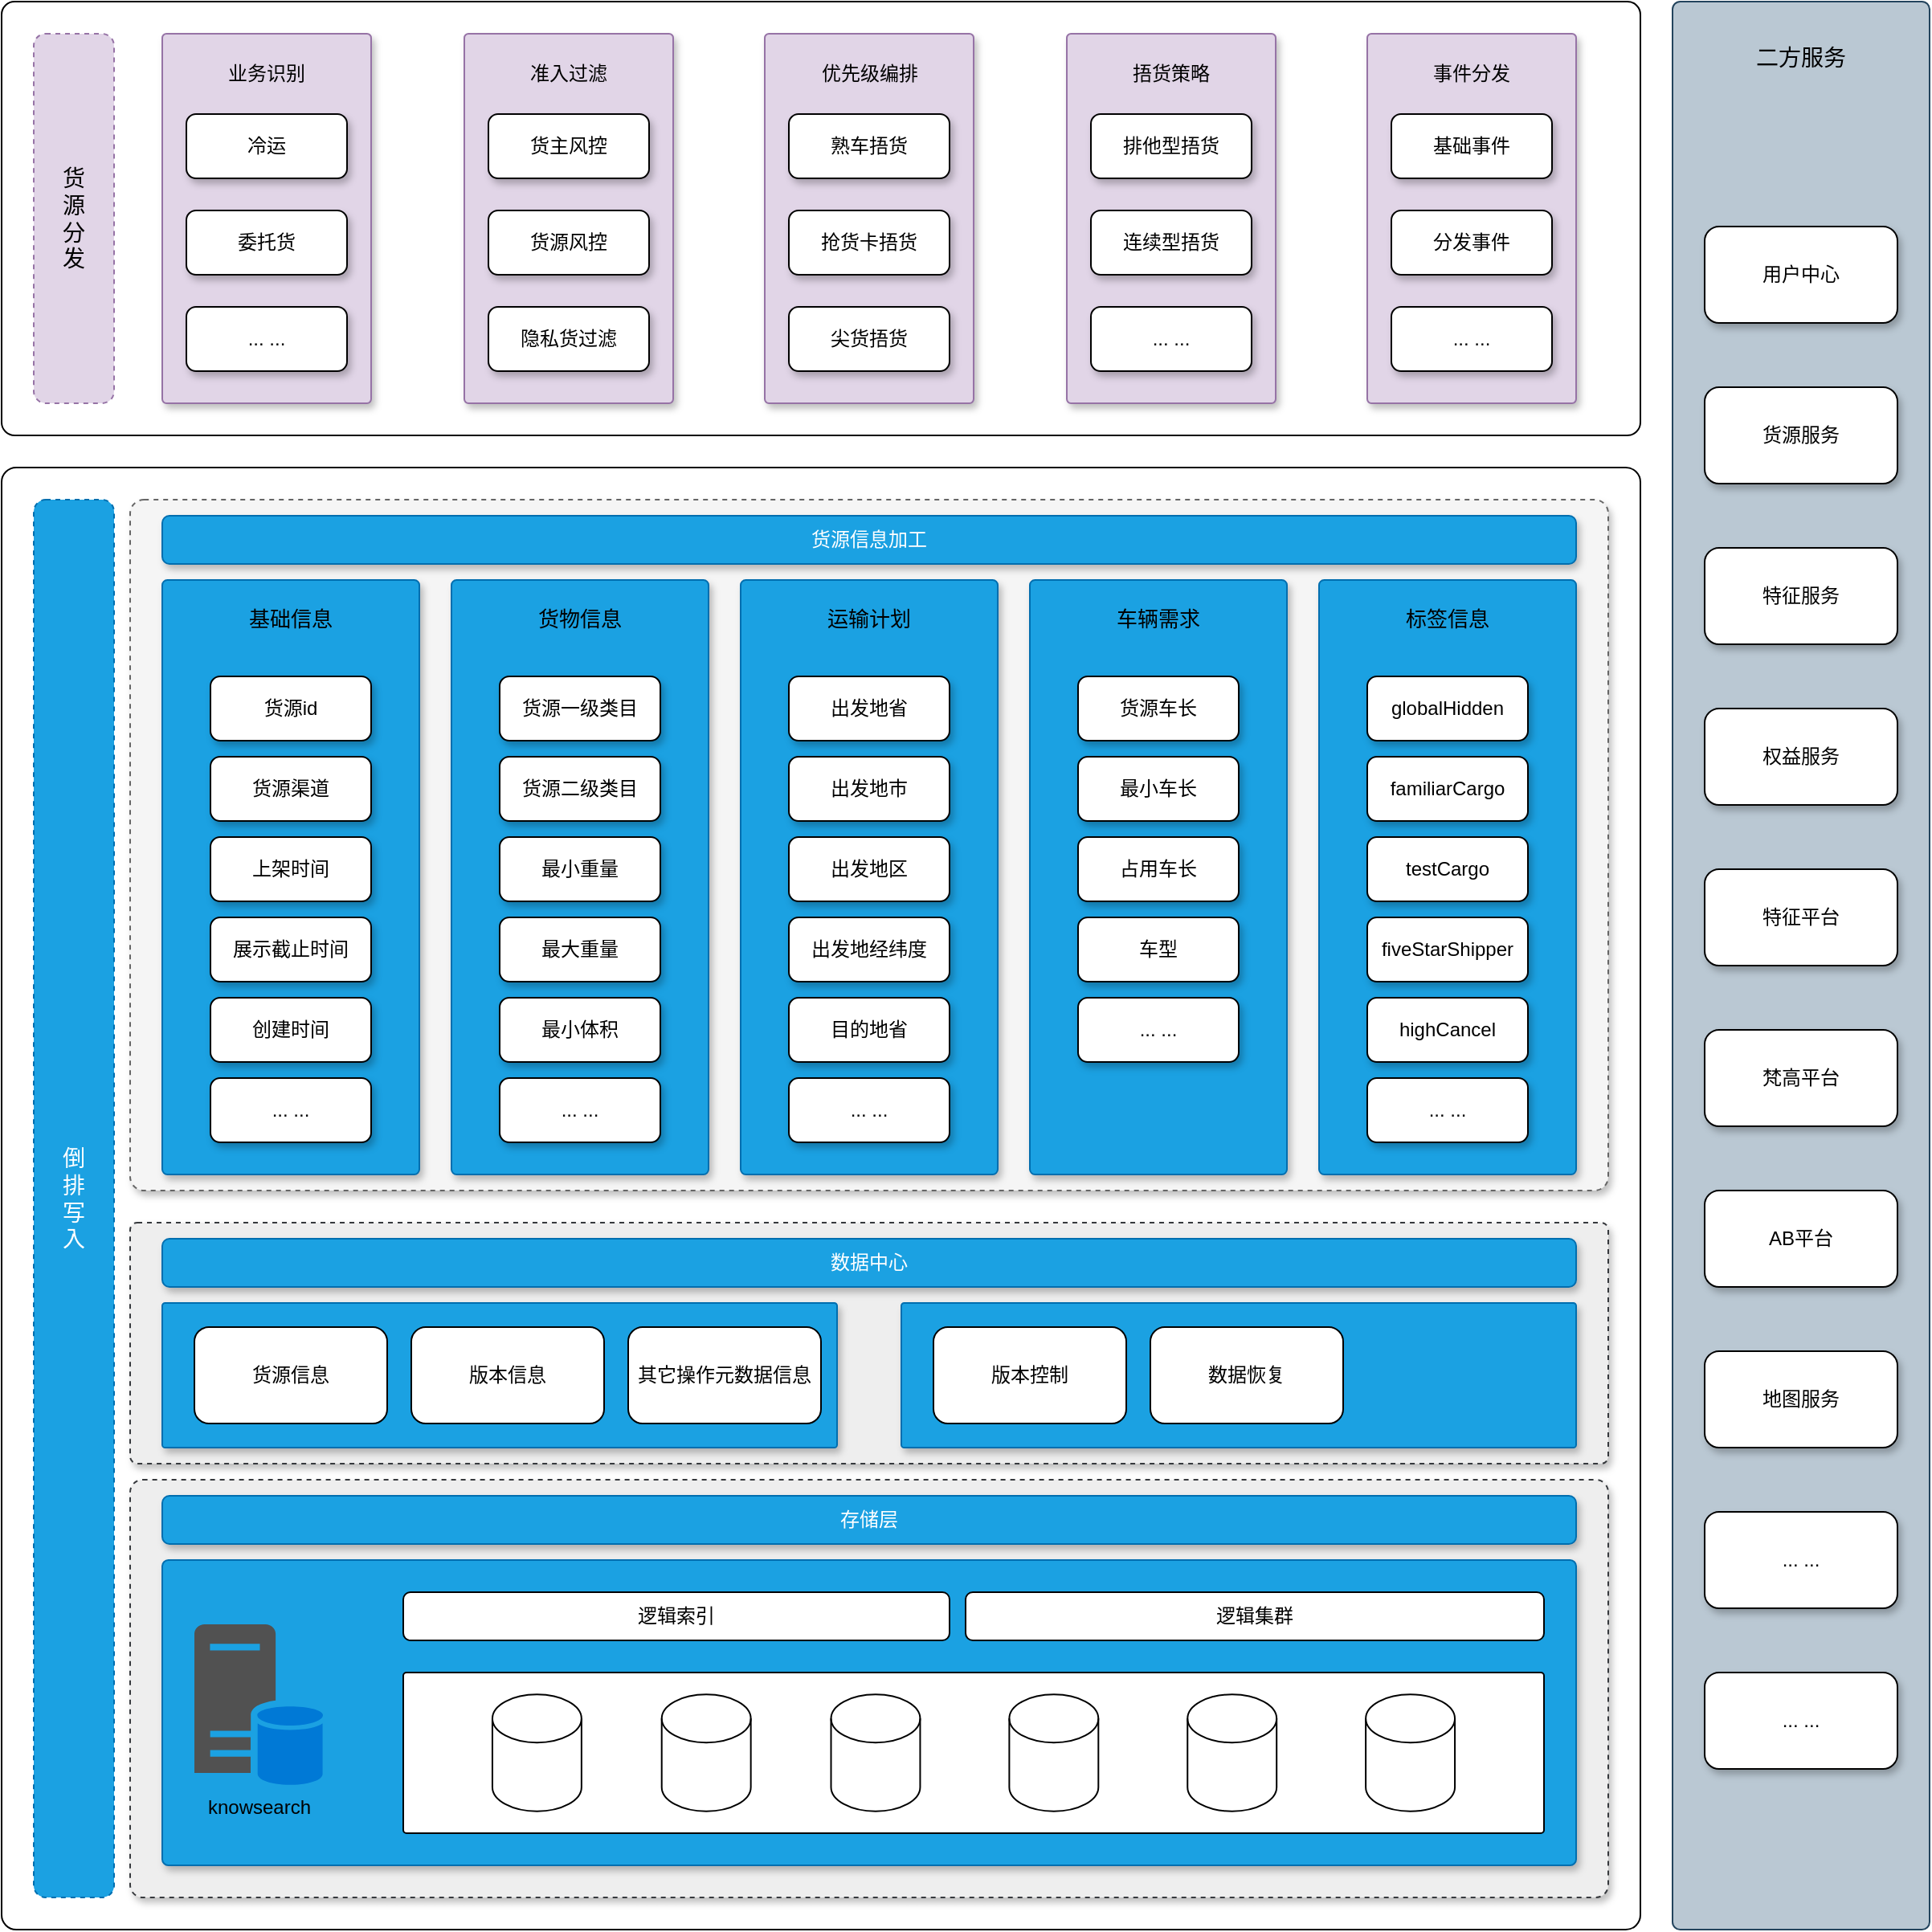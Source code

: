 <mxfile version="27.0.9" pages="13">
  <diagram id="FSRqhR_BNMzy3bFQc_M0" name="业务架构图">
    <mxGraphModel dx="2866" dy="2355" grid="1" gridSize="10" guides="1" tooltips="1" connect="1" arrows="1" fold="1" page="0" pageScale="1" pageWidth="827" pageHeight="1169" math="0" shadow="0">
      <root>
        <mxCell id="0" />
        <mxCell id="1" parent="0" />
        <mxCell id="N6DA7IpqUJW3Mt1Zctz3-16" value="" style="rounded=1;whiteSpace=wrap;html=1;arcSize=1;shadow=0;" parent="1" vertex="1">
          <mxGeometry x="-510" y="-820" width="1020" height="910" as="geometry" />
        </mxCell>
        <mxCell id="eZy7jWLTrhjO0z_BEmzk-78" value="" style="rounded=1;whiteSpace=wrap;html=1;arcSize=3;shadow=0;" parent="1" vertex="1">
          <mxGeometry x="-510" y="-1110" width="1020" height="270" as="geometry" />
        </mxCell>
        <mxCell id="eZy7jWLTrhjO0z_BEmzk-51" value="" style="rounded=1;whiteSpace=wrap;html=1;arcSize=2;dashed=1;shadow=1;fillColor=#f5f5f5;fontColor=#333333;strokeColor=#666666;" parent="1" vertex="1">
          <mxGeometry x="-430" y="-800" width="920" height="430" as="geometry" />
        </mxCell>
        <mxCell id="eZy7jWLTrhjO0z_BEmzk-9" value="" style="rounded=1;whiteSpace=wrap;html=1;arcSize=2;fillColor=#1ba1e2;fontColor=#ffffff;strokeColor=#006EAF;shadow=1;" parent="1" vertex="1">
          <mxGeometry x="-410" y="-750" width="160" height="370" as="geometry" />
        </mxCell>
        <mxCell id="eZy7jWLTrhjO0z_BEmzk-12" value="货源id" style="rounded=1;whiteSpace=wrap;html=1;shadow=1;" parent="1" vertex="1">
          <mxGeometry x="-380" y="-690" width="100" height="40" as="geometry" />
        </mxCell>
        <mxCell id="eZy7jWLTrhjO0z_BEmzk-13" value="货源渠道" style="rounded=1;whiteSpace=wrap;html=1;shadow=1;" parent="1" vertex="1">
          <mxGeometry x="-380" y="-640" width="100" height="40" as="geometry" />
        </mxCell>
        <mxCell id="eZy7jWLTrhjO0z_BEmzk-14" value="上架时间" style="rounded=1;whiteSpace=wrap;html=1;shadow=1;" parent="1" vertex="1">
          <mxGeometry x="-380" y="-590" width="100" height="40" as="geometry" />
        </mxCell>
        <mxCell id="eZy7jWLTrhjO0z_BEmzk-15" value="基础信息" style="text;spacingLeft=4;spacingRight=4;overflow=hidden;rotatable=0;points=[[0,0.5],[1,0.5]];portConstraint=eastwest;fontSize=13;whiteSpace=wrap;html=1;align=center;shadow=1;" parent="1" vertex="1">
          <mxGeometry x="-380" y="-740" width="100" height="30" as="geometry" />
        </mxCell>
        <mxCell id="eZy7jWLTrhjO0z_BEmzk-16" value="展示截止时间" style="rounded=1;whiteSpace=wrap;html=1;shadow=1;" parent="1" vertex="1">
          <mxGeometry x="-380" y="-540" width="100" height="40" as="geometry" />
        </mxCell>
        <mxCell id="eZy7jWLTrhjO0z_BEmzk-17" value="创建时间" style="rounded=1;whiteSpace=wrap;html=1;shadow=1;" parent="1" vertex="1">
          <mxGeometry x="-380" y="-490" width="100" height="40" as="geometry" />
        </mxCell>
        <mxCell id="eZy7jWLTrhjO0z_BEmzk-18" value="... ..." style="rounded=1;whiteSpace=wrap;html=1;shadow=1;" parent="1" vertex="1">
          <mxGeometry x="-380" y="-440" width="100" height="40" as="geometry" />
        </mxCell>
        <mxCell id="eZy7jWLTrhjO0z_BEmzk-19" value="" style="rounded=1;whiteSpace=wrap;html=1;arcSize=2;fillColor=#1ba1e2;fontColor=#ffffff;strokeColor=#006EAF;shadow=1;" parent="1" vertex="1">
          <mxGeometry x="-230" y="-750" width="160" height="370" as="geometry" />
        </mxCell>
        <mxCell id="eZy7jWLTrhjO0z_BEmzk-20" value="货源一级类目" style="rounded=1;whiteSpace=wrap;html=1;shadow=1;" parent="1" vertex="1">
          <mxGeometry x="-200" y="-690" width="100" height="40" as="geometry" />
        </mxCell>
        <mxCell id="eZy7jWLTrhjO0z_BEmzk-21" value="货源二级类目" style="rounded=1;whiteSpace=wrap;html=1;shadow=1;" parent="1" vertex="1">
          <mxGeometry x="-200" y="-640" width="100" height="40" as="geometry" />
        </mxCell>
        <mxCell id="eZy7jWLTrhjO0z_BEmzk-22" value="最小重量" style="rounded=1;whiteSpace=wrap;html=1;shadow=1;" parent="1" vertex="1">
          <mxGeometry x="-200" y="-590" width="100" height="40" as="geometry" />
        </mxCell>
        <mxCell id="eZy7jWLTrhjO0z_BEmzk-23" value="货物信息" style="text;spacingLeft=4;spacingRight=4;overflow=hidden;rotatable=0;points=[[0,0.5],[1,0.5]];portConstraint=eastwest;fontSize=13;whiteSpace=wrap;html=1;align=center;shadow=1;" parent="1" vertex="1">
          <mxGeometry x="-200" y="-740" width="100" height="30" as="geometry" />
        </mxCell>
        <mxCell id="eZy7jWLTrhjO0z_BEmzk-24" value="最大重量" style="rounded=1;whiteSpace=wrap;html=1;shadow=1;" parent="1" vertex="1">
          <mxGeometry x="-200" y="-540" width="100" height="40" as="geometry" />
        </mxCell>
        <mxCell id="eZy7jWLTrhjO0z_BEmzk-25" value="最小体积" style="rounded=1;whiteSpace=wrap;html=1;shadow=1;" parent="1" vertex="1">
          <mxGeometry x="-200" y="-490" width="100" height="40" as="geometry" />
        </mxCell>
        <mxCell id="eZy7jWLTrhjO0z_BEmzk-26" value="... ..." style="rounded=1;whiteSpace=wrap;html=1;shadow=1;" parent="1" vertex="1">
          <mxGeometry x="-200" y="-440" width="100" height="40" as="geometry" />
        </mxCell>
        <mxCell id="eZy7jWLTrhjO0z_BEmzk-27" value="" style="rounded=1;whiteSpace=wrap;html=1;arcSize=2;fillColor=#1ba1e2;fontColor=#ffffff;strokeColor=#006EAF;shadow=1;" parent="1" vertex="1">
          <mxGeometry x="-50" y="-750" width="160" height="370" as="geometry" />
        </mxCell>
        <mxCell id="eZy7jWLTrhjO0z_BEmzk-28" value="出发地省" style="rounded=1;whiteSpace=wrap;html=1;shadow=1;" parent="1" vertex="1">
          <mxGeometry x="-20" y="-690" width="100" height="40" as="geometry" />
        </mxCell>
        <mxCell id="eZy7jWLTrhjO0z_BEmzk-29" value="出发地市" style="rounded=1;whiteSpace=wrap;html=1;shadow=1;" parent="1" vertex="1">
          <mxGeometry x="-20" y="-640" width="100" height="40" as="geometry" />
        </mxCell>
        <mxCell id="eZy7jWLTrhjO0z_BEmzk-30" value="出发地区" style="rounded=1;whiteSpace=wrap;html=1;shadow=1;" parent="1" vertex="1">
          <mxGeometry x="-20" y="-590" width="100" height="40" as="geometry" />
        </mxCell>
        <mxCell id="eZy7jWLTrhjO0z_BEmzk-31" value="运输计划" style="text;spacingLeft=4;spacingRight=4;overflow=hidden;rotatable=0;points=[[0,0.5],[1,0.5]];portConstraint=eastwest;fontSize=13;whiteSpace=wrap;html=1;align=center;shadow=1;" parent="1" vertex="1">
          <mxGeometry x="-20" y="-740" width="100" height="30" as="geometry" />
        </mxCell>
        <mxCell id="eZy7jWLTrhjO0z_BEmzk-32" value="出发地经纬度" style="rounded=1;whiteSpace=wrap;html=1;shadow=1;" parent="1" vertex="1">
          <mxGeometry x="-20" y="-540" width="100" height="40" as="geometry" />
        </mxCell>
        <mxCell id="eZy7jWLTrhjO0z_BEmzk-33" value="目的地省" style="rounded=1;whiteSpace=wrap;html=1;shadow=1;" parent="1" vertex="1">
          <mxGeometry x="-20" y="-490" width="100" height="40" as="geometry" />
        </mxCell>
        <mxCell id="eZy7jWLTrhjO0z_BEmzk-34" value="... ..." style="rounded=1;whiteSpace=wrap;html=1;shadow=1;" parent="1" vertex="1">
          <mxGeometry x="-20" y="-440" width="100" height="40" as="geometry" />
        </mxCell>
        <mxCell id="eZy7jWLTrhjO0z_BEmzk-35" value="" style="rounded=1;whiteSpace=wrap;html=1;arcSize=2;fillColor=#1ba1e2;fontColor=#ffffff;strokeColor=#006EAF;shadow=1;" parent="1" vertex="1">
          <mxGeometry x="130" y="-750" width="160" height="370" as="geometry" />
        </mxCell>
        <mxCell id="eZy7jWLTrhjO0z_BEmzk-36" value="货源车长" style="rounded=1;whiteSpace=wrap;html=1;shadow=1;" parent="1" vertex="1">
          <mxGeometry x="160" y="-690" width="100" height="40" as="geometry" />
        </mxCell>
        <mxCell id="eZy7jWLTrhjO0z_BEmzk-37" value="最小车长" style="rounded=1;whiteSpace=wrap;html=1;shadow=1;" parent="1" vertex="1">
          <mxGeometry x="160" y="-640" width="100" height="40" as="geometry" />
        </mxCell>
        <mxCell id="eZy7jWLTrhjO0z_BEmzk-38" value="占用车长" style="rounded=1;whiteSpace=wrap;html=1;shadow=1;" parent="1" vertex="1">
          <mxGeometry x="160" y="-590" width="100" height="40" as="geometry" />
        </mxCell>
        <mxCell id="eZy7jWLTrhjO0z_BEmzk-39" value="车辆需求" style="text;spacingLeft=4;spacingRight=4;overflow=hidden;rotatable=0;points=[[0,0.5],[1,0.5]];portConstraint=eastwest;fontSize=13;whiteSpace=wrap;html=1;align=center;shadow=1;" parent="1" vertex="1">
          <mxGeometry x="160" y="-740" width="100" height="30" as="geometry" />
        </mxCell>
        <mxCell id="eZy7jWLTrhjO0z_BEmzk-40" value="车型" style="rounded=1;whiteSpace=wrap;html=1;shadow=1;" parent="1" vertex="1">
          <mxGeometry x="160" y="-540" width="100" height="40" as="geometry" />
        </mxCell>
        <mxCell id="eZy7jWLTrhjO0z_BEmzk-42" value="... ..." style="rounded=1;whiteSpace=wrap;html=1;shadow=1;" parent="1" vertex="1">
          <mxGeometry x="160" y="-490" width="100" height="40" as="geometry" />
        </mxCell>
        <mxCell id="eZy7jWLTrhjO0z_BEmzk-43" value="" style="rounded=1;whiteSpace=wrap;html=1;arcSize=2;fillColor=#1ba1e2;fontColor=#ffffff;strokeColor=#006EAF;shadow=1;" parent="1" vertex="1">
          <mxGeometry x="310" y="-750" width="160" height="370" as="geometry" />
        </mxCell>
        <mxCell id="eZy7jWLTrhjO0z_BEmzk-44" value="&lt;article data-identifier-application__slash__x-doc-key=&quot;meonaAD8ZVNQnXxj&quot; data-identifier-application__slash__x-cangjie-fragment=&quot;JTdCJTIya2xhc3MlMjIlM0ElMjJkb2N1bWVudCUyMiUyQyUyMmRhdGElMjIlM0ElN0IlN0QlMkMlMjJub2RlcyUyMiUzQSU1QiU3QiUyMmtsYXNzJTIyJTNBJTIyYmxvY2slMjIlMkMlMjJ0eXBlJTIyJTNBJTIycGFyYWdyYXBoJTIyJTJDJTIyZGF0YSUyMiUzQSU3QiUyMnV1aWQlMjIlM0ElMjJsdG1icTN1MXlkYTZ2a3ptbnNxJTIyJTdEJTJDJTIybm9kZXMlMjIlM0ElNUIlN0IlMjJrbGFzcyUyMiUzQSUyMnRleHQlMjIlMkMlMjJsZWF2ZXMlMjIlM0ElNUIlN0IlMjJrbGFzcyUyMiUzQSUyMmxlYWYlMjIlMkMlMjJ0ZXh0JTIyJTNBJTIyZ2xvYmFsSGlkZGVuJTIyJTJDJTIybWFya3MlMjIlM0ElNUIlNUQlN0QlNUQlN0QlNUQlN0QlNUQlN0Q=&quot; data-clipboard-cangjie=&quot;[&amp;quot;root&amp;quot;,{},[&amp;quot;p&amp;quot;,{&amp;quot;uuid&amp;quot;:&amp;quot;ltmbq3u1yda6vkzmnsq&amp;quot;},[&amp;quot;span&amp;quot;,{&amp;quot;data-type&amp;quot;:&amp;quot;text&amp;quot;},[&amp;quot;span&amp;quot;,{&amp;quot;data-type&amp;quot;:&amp;quot;leaf&amp;quot;},&amp;quot;globalHidden&amp;quot;]]]]&quot; class=&quot;4ever-article&quot;&gt;&lt;p style=&quot;text-align: left; margin-left: 0px; margin-top: 0px; margin-bottom: 0px;&quot;&gt;&lt;span data-type=&quot;text&quot;&gt;globalHidden&lt;/span&gt;&lt;/p&gt;&lt;/article&gt;" style="rounded=1;whiteSpace=wrap;html=1;shadow=1;" parent="1" vertex="1">
          <mxGeometry x="340" y="-690" width="100" height="40" as="geometry" />
        </mxCell>
        <mxCell id="eZy7jWLTrhjO0z_BEmzk-45" value="&lt;article data-identifier-application__slash__x-doc-key=&quot;meonaAD8ZVNQnXxj&quot; data-identifier-application__slash__x-cangjie-fragment=&quot;JTdCJTIya2xhc3MlMjIlM0ElMjJkb2N1bWVudCUyMiUyQyUyMmRhdGElMjIlM0ElN0IlN0QlMkMlMjJub2RlcyUyMiUzQSU1QiU3QiUyMmtsYXNzJTIyJTNBJTIyYmxvY2slMjIlMkMlMjJ0eXBlJTIyJTNBJTIycGFyYWdyYXBoJTIyJTJDJTIyZGF0YSUyMiUzQSU3QiUyMnV1aWQlMjIlM0ElMjJsdG1icXp4bmlpaTcyNmg1N3Y3JTIyJTdEJTJDJTIybm9kZXMlMjIlM0ElNUIlN0IlMjJrbGFzcyUyMiUzQSUyMnRleHQlMjIlMkMlMjJsZWF2ZXMlMjIlM0ElNUIlN0IlMjJrbGFzcyUyMiUzQSUyMmxlYWYlMjIlMkMlMjJ0ZXh0JTIyJTNBJTIyZmFtaWxpYXJDYXJnbyUyMiUyQyUyMm1hcmtzJTIyJTNBJTVCJTVEJTdEJTVEJTdEJTVEJTdEJTVEJTdE&quot; data-clipboard-cangjie=&quot;[&amp;quot;root&amp;quot;,{},[&amp;quot;p&amp;quot;,{&amp;quot;uuid&amp;quot;:&amp;quot;ltmbqzxniii726h57v7&amp;quot;},[&amp;quot;span&amp;quot;,{&amp;quot;data-type&amp;quot;:&amp;quot;text&amp;quot;},[&amp;quot;span&amp;quot;,{&amp;quot;data-type&amp;quot;:&amp;quot;leaf&amp;quot;},&amp;quot;familiarCargo&amp;quot;]]]]&quot; class=&quot;4ever-article&quot;&gt;&lt;p style=&quot;text-align: left; margin-left: 0px; margin-top: 0px; margin-bottom: 0px;&quot;&gt;&lt;span data-type=&quot;text&quot;&gt;familiarCargo&lt;/span&gt;&lt;/p&gt;&lt;/article&gt;" style="rounded=1;whiteSpace=wrap;html=1;shadow=1;" parent="1" vertex="1">
          <mxGeometry x="340" y="-640" width="100" height="40" as="geometry" />
        </mxCell>
        <mxCell id="eZy7jWLTrhjO0z_BEmzk-46" value="&lt;article data-identifier-application__slash__x-doc-key=&quot;meonaAD8ZVNQnXxj&quot; data-identifier-application__slash__x-cangjie-fragment=&quot;JTdCJTIya2xhc3MlMjIlM0ElMjJkb2N1bWVudCUyMiUyQyUyMmRhdGElMjIlM0ElN0IlN0QlMkMlMjJub2RlcyUyMiUzQSU1QiU3QiUyMmtsYXNzJTIyJTNBJTIyYmxvY2slMjIlMkMlMjJ0eXBlJTIyJTNBJTIycGFyYWdyYXBoJTIyJTJDJTIyZGF0YSUyMiUzQSU3QiUyMnV1aWQlMjIlM0ElMjJsdG1icHQ1ejg3dzJvZG9pdG5yJTIyJTdEJTJDJTIybm9kZXMlMjIlM0ElNUIlN0IlMjJrbGFzcyUyMiUzQSUyMnRleHQlMjIlMkMlMjJsZWF2ZXMlMjIlM0ElNUIlN0IlMjJrbGFzcyUyMiUzQSUyMmxlYWYlMjIlMkMlMjJ0ZXh0JTIyJTNBJTIydGVzdENhcmdvJTIyJTJDJTIybWFya3MlMjIlM0ElNUIlNUQlN0QlNUQlN0QlNUQlN0QlNUQlN0Q=&quot; data-clipboard-cangjie=&quot;[&amp;quot;root&amp;quot;,{},[&amp;quot;p&amp;quot;,{&amp;quot;uuid&amp;quot;:&amp;quot;ltmbpt5z87w2odoitnr&amp;quot;},[&amp;quot;span&amp;quot;,{&amp;quot;data-type&amp;quot;:&amp;quot;text&amp;quot;},[&amp;quot;span&amp;quot;,{&amp;quot;data-type&amp;quot;:&amp;quot;leaf&amp;quot;},&amp;quot;testCargo&amp;quot;]]]]&quot; class=&quot;4ever-article&quot;&gt;&lt;p style=&quot;text-align: left; margin-left: 0px; margin-top: 0px; margin-bottom: 0px;&quot;&gt;&lt;span data-type=&quot;text&quot;&gt;testCargo&lt;/span&gt;&lt;/p&gt;&lt;/article&gt;" style="rounded=1;whiteSpace=wrap;html=1;shadow=1;" parent="1" vertex="1">
          <mxGeometry x="340" y="-590" width="100" height="40" as="geometry" />
        </mxCell>
        <mxCell id="eZy7jWLTrhjO0z_BEmzk-47" value="标签信息" style="text;spacingLeft=4;spacingRight=4;overflow=hidden;rotatable=0;points=[[0,0.5],[1,0.5]];portConstraint=eastwest;fontSize=13;whiteSpace=wrap;html=1;align=center;shadow=1;" parent="1" vertex="1">
          <mxGeometry x="340" y="-740" width="100" height="30" as="geometry" />
        </mxCell>
        <mxCell id="eZy7jWLTrhjO0z_BEmzk-48" value="&lt;article data-identifier-application__slash__x-doc-key=&quot;meonaAD8ZVNQnXxj&quot; data-identifier-application__slash__x-cangjie-fragment=&quot;JTdCJTIya2xhc3MlMjIlM0ElMjJkb2N1bWVudCUyMiUyQyUyMmRhdGElMjIlM0ElN0IlN0QlMkMlMjJub2RlcyUyMiUzQSU1QiU3QiUyMmtsYXNzJTIyJTNBJTIyYmxvY2slMjIlMkMlMjJ0eXBlJTIyJTNBJTIycGFyYWdyYXBoJTIyJTJDJTIyZGF0YSUyMiUzQSU3QiUyMnV1aWQlMjIlM0ElMjJsdG05a2JtdHg5MTEwNThzZTJlJTIyJTdEJTJDJTIybm9kZXMlMjIlM0ElNUIlN0IlMjJrbGFzcyUyMiUzQSUyMnRleHQlMjIlMkMlMjJsZWF2ZXMlMjIlM0ElNUIlN0IlMjJrbGFzcyUyMiUzQSUyMmxlYWYlMjIlMkMlMjJ0ZXh0JTIyJTNBJTIyZml2ZVN0YXJTaGlwcGVyJTIyJTJDJTIybWFya3MlMjIlM0ElNUIlNUQlN0QlNUQlN0QlNUQlN0QlNUQlN0Q=&quot; data-clipboard-cangjie=&quot;[&amp;quot;root&amp;quot;,{},[&amp;quot;p&amp;quot;,{&amp;quot;uuid&amp;quot;:&amp;quot;ltm9kbmtx911058se2e&amp;quot;},[&amp;quot;span&amp;quot;,{&amp;quot;data-type&amp;quot;:&amp;quot;text&amp;quot;},[&amp;quot;span&amp;quot;,{&amp;quot;data-type&amp;quot;:&amp;quot;leaf&amp;quot;},&amp;quot;fiveStarShipper&amp;quot;]]]]&quot; class=&quot;4ever-article&quot;&gt;&lt;p style=&quot;text-align: left; margin-left: 0px; margin-top: 0px; margin-bottom: 0px;&quot;&gt;&lt;span data-type=&quot;text&quot;&gt;fiveStarShipper&lt;/span&gt;&lt;/p&gt;&lt;/article&gt;" style="rounded=1;whiteSpace=wrap;html=1;shadow=1;" parent="1" vertex="1">
          <mxGeometry x="340" y="-540" width="100" height="40" as="geometry" />
        </mxCell>
        <mxCell id="eZy7jWLTrhjO0z_BEmzk-49" value="&lt;article data-identifier-application__slash__x-doc-key=&quot;meonaAD8ZVNQnXxj&quot; data-identifier-application__slash__x-cangjie-fragment=&quot;JTdCJTIya2xhc3MlMjIlM0ElMjJkb2N1bWVudCUyMiUyQyUyMmRhdGElMjIlM0ElN0IlN0QlMkMlMjJub2RlcyUyMiUzQSU1QiU3QiUyMmtsYXNzJTIyJTNBJTIyYmxvY2slMjIlMkMlMjJ0eXBlJTIyJTNBJTIycGFyYWdyYXBoJTIyJTJDJTIyZGF0YSUyMiUzQSU3QiUyMnV1aWQlMjIlM0ElMjJsdG05a2Jsdmd2c202ZHQ1eDlkJTIyJTdEJTJDJTIybm9kZXMlMjIlM0ElNUIlN0IlMjJrbGFzcyUyMiUzQSUyMnRleHQlMjIlMkMlMjJsZWF2ZXMlMjIlM0ElNUIlN0IlMjJrbGFzcyUyMiUzQSUyMmxlYWYlMjIlMkMlMjJ0ZXh0JTIyJTNBJTIyaGlnaENhbmNlbCUyMiUyQyUyMm1hcmtzJTIyJTNBJTVCJTVEJTdEJTVEJTdEJTVEJTdEJTVEJTdE&quot; data-clipboard-cangjie=&quot;[&amp;quot;root&amp;quot;,{},[&amp;quot;p&amp;quot;,{&amp;quot;uuid&amp;quot;:&amp;quot;ltm9kblvgvsm6dt5x9d&amp;quot;},[&amp;quot;span&amp;quot;,{&amp;quot;data-type&amp;quot;:&amp;quot;text&amp;quot;},[&amp;quot;span&amp;quot;,{&amp;quot;data-type&amp;quot;:&amp;quot;leaf&amp;quot;},&amp;quot;highCancel&amp;quot;]]]]&quot; class=&quot;4ever-article&quot;&gt;&lt;p style=&quot;text-align: left; margin-left: 0px; margin-top: 0px; margin-bottom: 0px;&quot;&gt;&lt;span data-type=&quot;text&quot;&gt;highCancel&lt;/span&gt;&lt;/p&gt;&lt;/article&gt;" style="rounded=1;whiteSpace=wrap;html=1;shadow=1;" parent="1" vertex="1">
          <mxGeometry x="340" y="-490" width="100" height="40" as="geometry" />
        </mxCell>
        <mxCell id="eZy7jWLTrhjO0z_BEmzk-50" value="... ..." style="rounded=1;whiteSpace=wrap;html=1;shadow=1;" parent="1" vertex="1">
          <mxGeometry x="340" y="-440" width="100" height="40" as="geometry" />
        </mxCell>
        <mxCell id="eZy7jWLTrhjO0z_BEmzk-52" value="货源信息加工" style="text;html=1;align=center;verticalAlign=middle;whiteSpace=wrap;rounded=1;fillColor=#1ba1e2;fontColor=#ffffff;strokeColor=#006EAF;shadow=1;" parent="1" vertex="1">
          <mxGeometry x="-410" y="-790" width="880" height="30" as="geometry" />
        </mxCell>
        <mxCell id="skIXwGT_2HnecGmCd9V6-1" value="" style="rounded=1;whiteSpace=wrap;html=1;arcSize=3;dashed=1;fillColor=#eeeeee;strokeColor=#36393d;shadow=1;" parent="1" vertex="1">
          <mxGeometry x="-430" y="-350" width="920" height="150" as="geometry" />
        </mxCell>
        <mxCell id="skIXwGT_2HnecGmCd9V6-41" value="数据中心" style="text;html=1;align=center;verticalAlign=middle;whiteSpace=wrap;rounded=1;fillColor=#1ba1e2;fontColor=#ffffff;strokeColor=#006EAF;shadow=1;" parent="1" vertex="1">
          <mxGeometry x="-410" y="-340" width="880" height="30" as="geometry" />
        </mxCell>
        <mxCell id="skIXwGT_2HnecGmCd9V6-42" value="" style="rounded=1;whiteSpace=wrap;html=1;arcSize=2;fillColor=#1ba1e2;fontColor=#ffffff;strokeColor=#006EAF;shadow=1;" parent="1" vertex="1">
          <mxGeometry x="-410" y="-300" width="420" height="90" as="geometry" />
        </mxCell>
        <mxCell id="skIXwGT_2HnecGmCd9V6-43" value="" style="rounded=1;whiteSpace=wrap;html=1;arcSize=2;fillColor=#1ba1e2;fontColor=#ffffff;strokeColor=#006EAF;shadow=1;" parent="1" vertex="1">
          <mxGeometry x="50" y="-300" width="420" height="90" as="geometry" />
        </mxCell>
        <mxCell id="skIXwGT_2HnecGmCd9V6-44" value="货源信息" style="rounded=1;whiteSpace=wrap;html=1;" parent="1" vertex="1">
          <mxGeometry x="-390" y="-285" width="120" height="60" as="geometry" />
        </mxCell>
        <mxCell id="skIXwGT_2HnecGmCd9V6-45" value="版本信息" style="rounded=1;whiteSpace=wrap;html=1;" parent="1" vertex="1">
          <mxGeometry x="-255" y="-285" width="120" height="60" as="geometry" />
        </mxCell>
        <mxCell id="skIXwGT_2HnecGmCd9V6-46" value="其它操作元数据信息" style="rounded=1;whiteSpace=wrap;html=1;" parent="1" vertex="1">
          <mxGeometry x="-120" y="-285" width="120" height="60" as="geometry" />
        </mxCell>
        <mxCell id="skIXwGT_2HnecGmCd9V6-47" value="版本控制" style="rounded=1;whiteSpace=wrap;html=1;" parent="1" vertex="1">
          <mxGeometry x="70" y="-285" width="120" height="60" as="geometry" />
        </mxCell>
        <mxCell id="skIXwGT_2HnecGmCd9V6-48" value="数据恢复" style="rounded=1;whiteSpace=wrap;html=1;" parent="1" vertex="1">
          <mxGeometry x="205" y="-285" width="120" height="60" as="geometry" />
        </mxCell>
        <mxCell id="skIXwGT_2HnecGmCd9V6-50" value="" style="rounded=1;whiteSpace=wrap;html=1;arcSize=3;dashed=1;fillColor=#eeeeee;strokeColor=#36393d;shadow=1;" parent="1" vertex="1">
          <mxGeometry x="-430" y="-190" width="920" height="260" as="geometry" />
        </mxCell>
        <mxCell id="skIXwGT_2HnecGmCd9V6-51" value="存储层" style="text;html=1;align=center;verticalAlign=middle;whiteSpace=wrap;rounded=1;fillColor=#1ba1e2;fontColor=#ffffff;strokeColor=#006EAF;shadow=1;" parent="1" vertex="1">
          <mxGeometry x="-410" y="-180" width="880" height="30" as="geometry" />
        </mxCell>
        <mxCell id="skIXwGT_2HnecGmCd9V6-52" value="" style="rounded=1;whiteSpace=wrap;html=1;arcSize=2;fillColor=#1ba1e2;fontColor=#ffffff;strokeColor=#006EAF;shadow=1;" parent="1" vertex="1">
          <mxGeometry x="-410" y="-140" width="880" height="190" as="geometry" />
        </mxCell>
        <mxCell id="skIXwGT_2HnecGmCd9V6-59" value="逻辑索引" style="rounded=1;whiteSpace=wrap;html=1;" parent="1" vertex="1">
          <mxGeometry x="-260" y="-120" width="340" height="30" as="geometry" />
        </mxCell>
        <mxCell id="skIXwGT_2HnecGmCd9V6-60" value="逻辑集群" style="rounded=1;whiteSpace=wrap;html=1;" parent="1" vertex="1">
          <mxGeometry x="90" y="-120" width="360" height="30" as="geometry" />
        </mxCell>
        <mxCell id="N6DA7IpqUJW3Mt1Zctz3-1" value="knowsearch" style="sketch=0;pointerEvents=1;shadow=0;dashed=0;html=1;strokeColor=none;labelPosition=center;verticalLabelPosition=bottom;verticalAlign=top;align=center;fillColor=#515151;shape=mxgraph.mscae.system_center.primary_site" parent="1" vertex="1">
          <mxGeometry x="-390" y="-100" width="80" height="100" as="geometry" />
        </mxCell>
        <mxCell id="N6DA7IpqUJW3Mt1Zctz3-15" value="" style="group" parent="1" vertex="1" connectable="0">
          <mxGeometry x="-260" y="-70" width="710" height="100" as="geometry" />
        </mxCell>
        <mxCell id="N6DA7IpqUJW3Mt1Zctz3-9" value="" style="rounded=1;whiteSpace=wrap;html=1;arcSize=2;" parent="N6DA7IpqUJW3Mt1Zctz3-15" vertex="1">
          <mxGeometry width="710" height="100" as="geometry" />
        </mxCell>
        <mxCell id="N6DA7IpqUJW3Mt1Zctz3-8" value="" style="shape=cylinder3;whiteSpace=wrap;html=1;boundedLbl=1;backgroundOutline=1;size=15;" parent="N6DA7IpqUJW3Mt1Zctz3-15" vertex="1">
          <mxGeometry x="55.469" y="13.636" width="55.469" height="72.727" as="geometry" />
        </mxCell>
        <mxCell id="N6DA7IpqUJW3Mt1Zctz3-10" value="" style="shape=cylinder3;whiteSpace=wrap;html=1;boundedLbl=1;backgroundOutline=1;size=15;" parent="N6DA7IpqUJW3Mt1Zctz3-15" vertex="1">
          <mxGeometry x="160.859" y="13.636" width="55.469" height="72.727" as="geometry" />
        </mxCell>
        <mxCell id="N6DA7IpqUJW3Mt1Zctz3-11" value="" style="shape=cylinder3;whiteSpace=wrap;html=1;boundedLbl=1;backgroundOutline=1;size=15;" parent="N6DA7IpqUJW3Mt1Zctz3-15" vertex="1">
          <mxGeometry x="266.25" y="13.636" width="55.469" height="72.727" as="geometry" />
        </mxCell>
        <mxCell id="N6DA7IpqUJW3Mt1Zctz3-12" value="" style="shape=cylinder3;whiteSpace=wrap;html=1;boundedLbl=1;backgroundOutline=1;size=15;" parent="N6DA7IpqUJW3Mt1Zctz3-15" vertex="1">
          <mxGeometry x="377.188" y="13.636" width="55.469" height="72.727" as="geometry" />
        </mxCell>
        <mxCell id="N6DA7IpqUJW3Mt1Zctz3-13" value="" style="shape=cylinder3;whiteSpace=wrap;html=1;boundedLbl=1;backgroundOutline=1;size=15;" parent="N6DA7IpqUJW3Mt1Zctz3-15" vertex="1">
          <mxGeometry x="488.125" y="13.636" width="55.469" height="72.727" as="geometry" />
        </mxCell>
        <mxCell id="N6DA7IpqUJW3Mt1Zctz3-14" value="" style="shape=cylinder3;whiteSpace=wrap;html=1;boundedLbl=1;backgroundOutline=1;size=15;" parent="N6DA7IpqUJW3Mt1Zctz3-15" vertex="1">
          <mxGeometry x="599.062" y="13.636" width="55.469" height="72.727" as="geometry" />
        </mxCell>
        <mxCell id="N6DA7IpqUJW3Mt1Zctz3-20" value="倒&lt;div style=&quot;font-size: 14px;&quot;&gt;排&lt;/div&gt;&lt;div style=&quot;font-size: 14px;&quot;&gt;写&lt;/div&gt;&lt;div style=&quot;font-size: 14px;&quot;&gt;入&lt;/div&gt;" style="rounded=1;whiteSpace=wrap;html=1;dashed=1;fillColor=#1ba1e2;strokeColor=#006EAF;fontColor=#ffffff;fontSize=14;" parent="1" vertex="1">
          <mxGeometry x="-490" y="-800" width="50" height="870" as="geometry" />
        </mxCell>
        <mxCell id="N6DA7IpqUJW3Mt1Zctz3-21" value="货&lt;div style=&quot;font-size: 14px;&quot;&gt;源&lt;/div&gt;&lt;div style=&quot;font-size: 14px;&quot;&gt;分&lt;/div&gt;&lt;div style=&quot;font-size: 14px;&quot;&gt;发&lt;/div&gt;" style="rounded=1;whiteSpace=wrap;html=1;fillColor=#e1d5e7;strokeColor=#9673a6;fontSize=14;spacing=2;dashed=1;" parent="1" vertex="1">
          <mxGeometry x="-490" y="-1090" width="50" height="230" as="geometry" />
        </mxCell>
        <mxCell id="N6DA7IpqUJW3Mt1Zctz3-22" value="" style="group" parent="1" vertex="1" connectable="0">
          <mxGeometry x="340" y="-1090" width="130" height="230" as="geometry" />
        </mxCell>
        <mxCell id="eZy7jWLTrhjO0z_BEmzk-73" value="" style="rounded=1;whiteSpace=wrap;html=1;arcSize=2;imageHeight=24;fillColor=#e1d5e7;strokeColor=#9673a6;shadow=1;" parent="N6DA7IpqUJW3Mt1Zctz3-22" vertex="1">
          <mxGeometry width="130" height="230" as="geometry" />
        </mxCell>
        <mxCell id="eZy7jWLTrhjO0z_BEmzk-74" value="事件分发" style="text;html=1;align=center;verticalAlign=middle;whiteSpace=wrap;rounded=0;shadow=1;" parent="N6DA7IpqUJW3Mt1Zctz3-22" vertex="1">
          <mxGeometry x="35" y="10" width="60" height="30" as="geometry" />
        </mxCell>
        <mxCell id="eZy7jWLTrhjO0z_BEmzk-75" value="基础事件" style="rounded=1;whiteSpace=wrap;html=1;shadow=1;" parent="N6DA7IpqUJW3Mt1Zctz3-22" vertex="1">
          <mxGeometry x="15" y="50" width="100" height="40" as="geometry" />
        </mxCell>
        <mxCell id="eZy7jWLTrhjO0z_BEmzk-76" value="分发事件" style="rounded=1;whiteSpace=wrap;html=1;shadow=1;" parent="N6DA7IpqUJW3Mt1Zctz3-22" vertex="1">
          <mxGeometry x="15" y="110" width="100" height="40" as="geometry" />
        </mxCell>
        <mxCell id="eZy7jWLTrhjO0z_BEmzk-77" value="... ..." style="rounded=1;whiteSpace=wrap;html=1;shadow=1;" parent="N6DA7IpqUJW3Mt1Zctz3-22" vertex="1">
          <mxGeometry x="15" y="170" width="100" height="40" as="geometry" />
        </mxCell>
        <mxCell id="N6DA7IpqUJW3Mt1Zctz3-23" value="" style="group" parent="1" vertex="1" connectable="0">
          <mxGeometry x="153" y="-1090" width="130" height="230" as="geometry" />
        </mxCell>
        <mxCell id="eZy7jWLTrhjO0z_BEmzk-68" value="" style="rounded=1;whiteSpace=wrap;html=1;arcSize=2;imageHeight=24;fillColor=#e1d5e7;strokeColor=#9673a6;shadow=1;" parent="N6DA7IpqUJW3Mt1Zctz3-23" vertex="1">
          <mxGeometry width="130" height="230" as="geometry" />
        </mxCell>
        <mxCell id="eZy7jWLTrhjO0z_BEmzk-69" value="捂货策略" style="text;html=1;align=center;verticalAlign=middle;whiteSpace=wrap;rounded=0;shadow=1;" parent="N6DA7IpqUJW3Mt1Zctz3-23" vertex="1">
          <mxGeometry x="35" y="10" width="60" height="30" as="geometry" />
        </mxCell>
        <mxCell id="eZy7jWLTrhjO0z_BEmzk-70" value="排他型捂货" style="rounded=1;whiteSpace=wrap;html=1;shadow=1;" parent="N6DA7IpqUJW3Mt1Zctz3-23" vertex="1">
          <mxGeometry x="15" y="50" width="100" height="40" as="geometry" />
        </mxCell>
        <mxCell id="eZy7jWLTrhjO0z_BEmzk-71" value="连续型捂货" style="rounded=1;whiteSpace=wrap;html=1;shadow=1;" parent="N6DA7IpqUJW3Mt1Zctz3-23" vertex="1">
          <mxGeometry x="15" y="110" width="100" height="40" as="geometry" />
        </mxCell>
        <mxCell id="eZy7jWLTrhjO0z_BEmzk-72" value="... ..." style="rounded=1;whiteSpace=wrap;html=1;shadow=1;" parent="N6DA7IpqUJW3Mt1Zctz3-23" vertex="1">
          <mxGeometry x="15" y="170" width="100" height="40" as="geometry" />
        </mxCell>
        <mxCell id="N6DA7IpqUJW3Mt1Zctz3-24" value="" style="group" parent="1" vertex="1" connectable="0">
          <mxGeometry x="-35" y="-1090" width="130" height="230" as="geometry" />
        </mxCell>
        <mxCell id="eZy7jWLTrhjO0z_BEmzk-63" value="" style="rounded=1;whiteSpace=wrap;html=1;arcSize=2;imageHeight=24;fillColor=#e1d5e7;strokeColor=#9673a6;shadow=1;" parent="N6DA7IpqUJW3Mt1Zctz3-24" vertex="1">
          <mxGeometry width="130" height="230" as="geometry" />
        </mxCell>
        <mxCell id="eZy7jWLTrhjO0z_BEmzk-64" value="优先级编排" style="text;html=1;align=center;verticalAlign=middle;whiteSpace=wrap;rounded=0;shadow=1;" parent="N6DA7IpqUJW3Mt1Zctz3-24" vertex="1">
          <mxGeometry x="27.5" y="10" width="75" height="30" as="geometry" />
        </mxCell>
        <mxCell id="eZy7jWLTrhjO0z_BEmzk-65" value="熟车捂货" style="rounded=1;whiteSpace=wrap;html=1;shadow=1;" parent="N6DA7IpqUJW3Mt1Zctz3-24" vertex="1">
          <mxGeometry x="15" y="50" width="100" height="40" as="geometry" />
        </mxCell>
        <mxCell id="eZy7jWLTrhjO0z_BEmzk-66" value="抢货卡捂货" style="rounded=1;whiteSpace=wrap;html=1;shadow=1;" parent="N6DA7IpqUJW3Mt1Zctz3-24" vertex="1">
          <mxGeometry x="15" y="110" width="100" height="40" as="geometry" />
        </mxCell>
        <mxCell id="eZy7jWLTrhjO0z_BEmzk-67" value="尖货捂货" style="rounded=1;whiteSpace=wrap;html=1;shadow=1;" parent="N6DA7IpqUJW3Mt1Zctz3-24" vertex="1">
          <mxGeometry x="15" y="170" width="100" height="40" as="geometry" />
        </mxCell>
        <mxCell id="N6DA7IpqUJW3Mt1Zctz3-25" value="" style="group" parent="1" vertex="1" connectable="0">
          <mxGeometry x="-222" y="-1090" width="130" height="230" as="geometry" />
        </mxCell>
        <mxCell id="eZy7jWLTrhjO0z_BEmzk-58" value="" style="rounded=1;whiteSpace=wrap;html=1;arcSize=2;imageHeight=24;fillColor=#e1d5e7;strokeColor=#9673a6;shadow=1;" parent="N6DA7IpqUJW3Mt1Zctz3-25" vertex="1">
          <mxGeometry width="130" height="230" as="geometry" />
        </mxCell>
        <mxCell id="eZy7jWLTrhjO0z_BEmzk-59" value="准入过滤" style="text;html=1;align=center;verticalAlign=middle;whiteSpace=wrap;rounded=0;shadow=1;" parent="N6DA7IpqUJW3Mt1Zctz3-25" vertex="1">
          <mxGeometry x="35" y="10" width="60" height="30" as="geometry" />
        </mxCell>
        <mxCell id="eZy7jWLTrhjO0z_BEmzk-60" value="货主风控" style="rounded=1;whiteSpace=wrap;html=1;shadow=1;" parent="N6DA7IpqUJW3Mt1Zctz3-25" vertex="1">
          <mxGeometry x="15" y="50" width="100" height="40" as="geometry" />
        </mxCell>
        <mxCell id="eZy7jWLTrhjO0z_BEmzk-61" value="货源风控" style="rounded=1;whiteSpace=wrap;html=1;shadow=1;" parent="N6DA7IpqUJW3Mt1Zctz3-25" vertex="1">
          <mxGeometry x="15" y="110" width="100" height="40" as="geometry" />
        </mxCell>
        <mxCell id="eZy7jWLTrhjO0z_BEmzk-62" value="隐私货过滤" style="rounded=1;whiteSpace=wrap;html=1;shadow=1;" parent="N6DA7IpqUJW3Mt1Zctz3-25" vertex="1">
          <mxGeometry x="15" y="170" width="100" height="40" as="geometry" />
        </mxCell>
        <mxCell id="N6DA7IpqUJW3Mt1Zctz3-26" value="" style="group" parent="1" vertex="1" connectable="0">
          <mxGeometry x="-410" y="-1090" width="130" height="230" as="geometry" />
        </mxCell>
        <mxCell id="eZy7jWLTrhjO0z_BEmzk-2" value="" style="rounded=1;whiteSpace=wrap;html=1;arcSize=2;imageHeight=24;fillColor=#e1d5e7;strokeColor=#9673a6;shadow=1;" parent="N6DA7IpqUJW3Mt1Zctz3-26" vertex="1">
          <mxGeometry width="130" height="230" as="geometry" />
        </mxCell>
        <mxCell id="eZy7jWLTrhjO0z_BEmzk-54" value="业务识别" style="text;html=1;align=center;verticalAlign=middle;whiteSpace=wrap;rounded=0;shadow=1;" parent="N6DA7IpqUJW3Mt1Zctz3-26" vertex="1">
          <mxGeometry x="35" y="10" width="60" height="30" as="geometry" />
        </mxCell>
        <mxCell id="eZy7jWLTrhjO0z_BEmzk-55" value="冷运" style="rounded=1;whiteSpace=wrap;html=1;shadow=1;" parent="N6DA7IpqUJW3Mt1Zctz3-26" vertex="1">
          <mxGeometry x="15" y="50" width="100" height="40" as="geometry" />
        </mxCell>
        <mxCell id="eZy7jWLTrhjO0z_BEmzk-56" value="委托货" style="rounded=1;whiteSpace=wrap;html=1;shadow=1;" parent="N6DA7IpqUJW3Mt1Zctz3-26" vertex="1">
          <mxGeometry x="15" y="110" width="100" height="40" as="geometry" />
        </mxCell>
        <mxCell id="eZy7jWLTrhjO0z_BEmzk-57" value="... ..." style="rounded=1;whiteSpace=wrap;html=1;shadow=1;" parent="N6DA7IpqUJW3Mt1Zctz3-26" vertex="1">
          <mxGeometry x="15" y="170" width="100" height="40" as="geometry" />
        </mxCell>
        <mxCell id="dUAVujiW0lw2OcVVY-8g-1" value="" style="rounded=1;whiteSpace=wrap;html=1;arcSize=3;fillColor=#bac8d3;strokeColor=#23445d;" parent="1" vertex="1">
          <mxGeometry x="530" y="-1110" width="160" height="1200" as="geometry" />
        </mxCell>
        <mxCell id="dUAVujiW0lw2OcVVY-8g-2" value="用户中心" style="rounded=1;whiteSpace=wrap;html=1;shadow=1;" parent="1" vertex="1">
          <mxGeometry x="550" y="-970" width="120" height="60" as="geometry" />
        </mxCell>
        <mxCell id="dUAVujiW0lw2OcVVY-8g-3" value="货源服务" style="rounded=1;whiteSpace=wrap;html=1;shadow=1;" parent="1" vertex="1">
          <mxGeometry x="550" y="-870" width="120" height="60" as="geometry" />
        </mxCell>
        <mxCell id="dUAVujiW0lw2OcVVY-8g-4" value="特征服务" style="rounded=1;whiteSpace=wrap;html=1;shadow=1;" parent="1" vertex="1">
          <mxGeometry x="550" y="-770" width="120" height="60" as="geometry" />
        </mxCell>
        <mxCell id="dUAVujiW0lw2OcVVY-8g-5" value="权益服务" style="rounded=1;whiteSpace=wrap;html=1;shadow=1;" parent="1" vertex="1">
          <mxGeometry x="550" y="-670" width="120" height="60" as="geometry" />
        </mxCell>
        <mxCell id="dUAVujiW0lw2OcVVY-8g-6" value="特征平台" style="rounded=1;whiteSpace=wrap;html=1;shadow=1;" parent="1" vertex="1">
          <mxGeometry x="550" y="-570" width="120" height="60" as="geometry" />
        </mxCell>
        <mxCell id="dUAVujiW0lw2OcVVY-8g-7" value="梵高平台" style="rounded=1;whiteSpace=wrap;html=1;shadow=1;" parent="1" vertex="1">
          <mxGeometry x="550" y="-470" width="120" height="60" as="geometry" />
        </mxCell>
        <mxCell id="dUAVujiW0lw2OcVVY-8g-8" value="AB平台" style="rounded=1;whiteSpace=wrap;html=1;shadow=1;" parent="1" vertex="1">
          <mxGeometry x="550" y="-370" width="120" height="60" as="geometry" />
        </mxCell>
        <mxCell id="dUAVujiW0lw2OcVVY-8g-9" value="地图服务" style="rounded=1;whiteSpace=wrap;html=1;shadow=1;" parent="1" vertex="1">
          <mxGeometry x="550" y="-270" width="120" height="60" as="geometry" />
        </mxCell>
        <mxCell id="dUAVujiW0lw2OcVVY-8g-10" value="... ..." style="rounded=1;whiteSpace=wrap;html=1;shadow=1;" parent="1" vertex="1">
          <mxGeometry x="550" y="-170" width="120" height="60" as="geometry" />
        </mxCell>
        <mxCell id="dUAVujiW0lw2OcVVY-8g-11" value="... ..." style="rounded=1;whiteSpace=wrap;html=1;shadow=1;" parent="1" vertex="1">
          <mxGeometry x="550" y="-70" width="120" height="60" as="geometry" />
        </mxCell>
        <mxCell id="dUAVujiW0lw2OcVVY-8g-12" value="二方服务" style="text;html=1;align=center;verticalAlign=middle;whiteSpace=wrap;rounded=0;fontColor=#000000;fontSize=14;" parent="1" vertex="1">
          <mxGeometry x="580" y="-1090" width="60" height="30" as="geometry" />
        </mxCell>
      </root>
    </mxGraphModel>
  </diagram>
  <diagram name="数据中心" id="NqGtnh4tQfwWMIwHyGaP">
    <mxGraphModel dx="2074" dy="1214" grid="0" gridSize="10" guides="1" tooltips="1" connect="1" arrows="1" fold="1" page="0" pageScale="1" pageWidth="827" pageHeight="1169" math="0" shadow="0">
      <root>
        <mxCell id="0" />
        <mxCell id="1" parent="0" />
        <mxCell id="1jtp-qe7jZkvMN6NCXs5-5" value="" style="edgeStyle=orthogonalEdgeStyle;rounded=0;orthogonalLoop=1;jettySize=auto;html=1;" parent="1" source="1jtp-qe7jZkvMN6NCXs5-1" target="1jtp-qe7jZkvMN6NCXs5-4" edge="1">
          <mxGeometry relative="1" as="geometry" />
        </mxCell>
        <mxCell id="1jtp-qe7jZkvMN6NCXs5-1" value="加工好的货源信息A1" style="rounded=1;whiteSpace=wrap;html=1;shadow=1;fillColor=#f8cecc;strokeColor=#b85450;" parent="1" vertex="1">
          <mxGeometry x="600" y="280" width="140" height="50" as="geometry" />
        </mxCell>
        <mxCell id="1jtp-qe7jZkvMN6NCXs5-6" style="edgeStyle=orthogonalEdgeStyle;rounded=0;orthogonalLoop=1;jettySize=auto;html=1;entryX=0.5;entryY=0;entryDx=0;entryDy=0;" parent="1" source="1jtp-qe7jZkvMN6NCXs5-4" target="1jtp-qe7jZkvMN6NCXs5-7" edge="1">
          <mxGeometry relative="1" as="geometry">
            <mxPoint x="670" y="480" as="targetPoint" />
          </mxGeometry>
        </mxCell>
        <mxCell id="1jtp-qe7jZkvMN6NCXs5-4" value="从DB查询货源信息A2" style="rounded=1;whiteSpace=wrap;html=1;shadow=1;fillColor=#f8cecc;strokeColor=#b85450;" parent="1" vertex="1">
          <mxGeometry x="600" y="380" width="140" height="50" as="geometry" />
        </mxCell>
        <mxCell id="1jtp-qe7jZkvMN6NCXs5-9" style="edgeStyle=orthogonalEdgeStyle;rounded=0;orthogonalLoop=1;jettySize=auto;html=1;entryX=0.5;entryY=0;entryDx=0;entryDy=0;" parent="1" source="1jtp-qe7jZkvMN6NCXs5-7" target="1jtp-qe7jZkvMN6NCXs5-8" edge="1">
          <mxGeometry relative="1" as="geometry" />
        </mxCell>
        <mxCell id="1jtp-qe7jZkvMN6NCXs5-7" value="子版本判断" style="rounded=1;whiteSpace=wrap;html=1;shadow=1;fillColor=#f8cecc;strokeColor=#b85450;" parent="1" vertex="1">
          <mxGeometry x="600" y="480" width="140" height="50" as="geometry" />
        </mxCell>
        <mxCell id="1jtp-qe7jZkvMN6NCXs5-11" style="edgeStyle=orthogonalEdgeStyle;rounded=0;orthogonalLoop=1;jettySize=auto;html=1;entryX=0.5;entryY=0;entryDx=0;entryDy=0;" parent="1" source="1jtp-qe7jZkvMN6NCXs5-8" target="1jtp-qe7jZkvMN6NCXs5-10" edge="1">
          <mxGeometry relative="1" as="geometry" />
        </mxCell>
        <mxCell id="1jtp-qe7jZkvMN6NCXs5-12" value="Y" style="edgeLabel;html=1;align=center;verticalAlign=middle;resizable=0;points=[];" parent="1jtp-qe7jZkvMN6NCXs5-11" vertex="1" connectable="0">
          <mxGeometry x="-0.12" relative="1" as="geometry">
            <mxPoint as="offset" />
          </mxGeometry>
        </mxCell>
        <mxCell id="1jtp-qe7jZkvMN6NCXs5-18" style="edgeStyle=orthogonalEdgeStyle;rounded=0;orthogonalLoop=1;jettySize=auto;html=1;entryX=1;entryY=0.5;entryDx=0;entryDy=0;" parent="1" source="1jtp-qe7jZkvMN6NCXs5-8" target="1jtp-qe7jZkvMN6NCXs5-17" edge="1">
          <mxGeometry relative="1" as="geometry" />
        </mxCell>
        <mxCell id="1jtp-qe7jZkvMN6NCXs5-19" value="N" style="edgeLabel;html=1;align=center;verticalAlign=middle;resizable=0;points=[];" parent="1jtp-qe7jZkvMN6NCXs5-18" vertex="1" connectable="0">
          <mxGeometry x="-0.095" y="1" relative="1" as="geometry">
            <mxPoint as="offset" />
          </mxGeometry>
        </mxCell>
        <mxCell id="1jtp-qe7jZkvMN6NCXs5-8" value="A1数据源版本 &amp;gt; A2数据源版本" style="rhombus;whiteSpace=wrap;html=1;shadow=1;fillColor=#f8cecc;strokeColor=#b85450;" parent="1" vertex="1">
          <mxGeometry x="575" y="570" width="190" height="60" as="geometry" />
        </mxCell>
        <mxCell id="1jtp-qe7jZkvMN6NCXs5-14" value="" style="edgeStyle=orthogonalEdgeStyle;rounded=0;orthogonalLoop=1;jettySize=auto;html=1;" parent="1" source="1jtp-qe7jZkvMN6NCXs5-10" target="1jtp-qe7jZkvMN6NCXs5-13" edge="1">
          <mxGeometry relative="1" as="geometry" />
        </mxCell>
        <mxCell id="1jtp-qe7jZkvMN6NCXs5-10" value="数据A1与A2Merge" style="rounded=1;whiteSpace=wrap;html=1;shadow=1;fillColor=#f8cecc;strokeColor=#b85450;" parent="1" vertex="1">
          <mxGeometry x="600" y="680" width="140" height="50" as="geometry" />
        </mxCell>
        <mxCell id="1jtp-qe7jZkvMN6NCXs5-16" value="" style="edgeStyle=orthogonalEdgeStyle;rounded=0;orthogonalLoop=1;jettySize=auto;html=1;" parent="1" source="1jtp-qe7jZkvMN6NCXs5-13" target="1jtp-qe7jZkvMN6NCXs5-15" edge="1">
          <mxGeometry relative="1" as="geometry" />
        </mxCell>
        <mxCell id="1jtp-qe7jZkvMN6NCXs5-13" value="数据大版本号+1" style="rounded=1;whiteSpace=wrap;html=1;shadow=1;fillColor=#f8cecc;strokeColor=#b85450;" parent="1" vertex="1">
          <mxGeometry x="600" y="770" width="140" height="50" as="geometry" />
        </mxCell>
        <mxCell id="1jtp-qe7jZkvMN6NCXs5-21" style="edgeStyle=orthogonalEdgeStyle;rounded=0;orthogonalLoop=1;jettySize=auto;html=1;" parent="1" source="1jtp-qe7jZkvMN6NCXs5-15" target="1jtp-qe7jZkvMN6NCXs5-20" edge="1">
          <mxGeometry relative="1" as="geometry" />
        </mxCell>
        <mxCell id="1jtp-qe7jZkvMN6NCXs5-15" value="乐观锁更新DB" style="rounded=1;whiteSpace=wrap;html=1;shadow=1;fillColor=#f8cecc;strokeColor=#b85450;" parent="1" vertex="1">
          <mxGeometry x="600" y="860" width="140" height="50" as="geometry" />
        </mxCell>
        <mxCell id="1jtp-qe7jZkvMN6NCXs5-17" value="当前更新已落后，丢弃" style="rounded=1;whiteSpace=wrap;html=1;shadow=1;fillColor=#f8cecc;strokeColor=#b85450;" parent="1" vertex="1">
          <mxGeometry x="340" y="575" width="140" height="50" as="geometry" />
        </mxCell>
        <mxCell id="1jtp-qe7jZkvMN6NCXs5-24" style="edgeStyle=orthogonalEdgeStyle;rounded=0;orthogonalLoop=1;jettySize=auto;html=1;entryX=0.5;entryY=0;entryDx=0;entryDy=0;" parent="1" source="1jtp-qe7jZkvMN6NCXs5-20" target="1jtp-qe7jZkvMN6NCXs5-23" edge="1">
          <mxGeometry relative="1" as="geometry" />
        </mxCell>
        <mxCell id="1jtp-qe7jZkvMN6NCXs5-25" value="Y" style="edgeLabel;html=1;align=center;verticalAlign=middle;resizable=0;points=[];" parent="1jtp-qe7jZkvMN6NCXs5-24" vertex="1" connectable="0">
          <mxGeometry x="-0.12" relative="1" as="geometry">
            <mxPoint as="offset" />
          </mxGeometry>
        </mxCell>
        <mxCell id="1jtp-qe7jZkvMN6NCXs5-27" style="edgeStyle=orthogonalEdgeStyle;rounded=0;orthogonalLoop=1;jettySize=auto;html=1;entryX=0.5;entryY=1;entryDx=0;entryDy=0;" parent="1" source="1jtp-qe7jZkvMN6NCXs5-20" target="1jtp-qe7jZkvMN6NCXs5-26" edge="1">
          <mxGeometry relative="1" as="geometry" />
        </mxCell>
        <mxCell id="1acR4Z8JdlrIjmKecocn-1" value="N" style="edgeLabel;html=1;align=center;verticalAlign=middle;resizable=0;points=[];" vertex="1" connectable="0" parent="1jtp-qe7jZkvMN6NCXs5-27">
          <mxGeometry x="-0.415" y="1" relative="1" as="geometry">
            <mxPoint as="offset" />
          </mxGeometry>
        </mxCell>
        <mxCell id="1jtp-qe7jZkvMN6NCXs5-20" value="更新成功" style="rhombus;whiteSpace=wrap;html=1;shadow=1;fillColor=#f8cecc;strokeColor=#b85450;" parent="1" vertex="1">
          <mxGeometry x="575" y="960" width="190" height="60" as="geometry" />
        </mxCell>
        <mxCell id="1jtp-qe7jZkvMN6NCXs5-23" value="返回完整货源信息" style="rounded=1;whiteSpace=wrap;html=1;shadow=1;fillColor=#f8cecc;strokeColor=#b85450;" parent="1" vertex="1">
          <mxGeometry x="600" y="1070" width="140" height="50" as="geometry" />
        </mxCell>
        <mxCell id="1jtp-qe7jZkvMN6NCXs5-28" style="edgeStyle=orthogonalEdgeStyle;rounded=0;orthogonalLoop=1;jettySize=auto;html=1;entryX=1;entryY=0.5;entryDx=0;entryDy=0;" parent="1" source="1jtp-qe7jZkvMN6NCXs5-26" target="1jtp-qe7jZkvMN6NCXs5-4" edge="1">
          <mxGeometry relative="1" as="geometry">
            <Array as="points">
              <mxPoint x="888" y="405" />
            </Array>
          </mxGeometry>
        </mxCell>
        <mxCell id="1jtp-qe7jZkvMN6NCXs5-29" value="N" style="edgeLabel;html=1;align=center;verticalAlign=middle;resizable=0;points=[];" parent="1jtp-qe7jZkvMN6NCXs5-28" vertex="1" connectable="0">
          <mxGeometry x="-0.292" y="-2" relative="1" as="geometry">
            <mxPoint as="offset" />
          </mxGeometry>
        </mxCell>
        <mxCell id="1jtp-qe7jZkvMN6NCXs5-31" style="edgeStyle=orthogonalEdgeStyle;rounded=0;orthogonalLoop=1;jettySize=auto;html=1;" parent="1" source="1jtp-qe7jZkvMN6NCXs5-26" target="1jtp-qe7jZkvMN6NCXs5-30" edge="1">
          <mxGeometry relative="1" as="geometry" />
        </mxCell>
        <mxCell id="1jtp-qe7jZkvMN6NCXs5-38" value="Y" style="edgeLabel;html=1;align=center;verticalAlign=middle;resizable=0;points=[];" parent="1jtp-qe7jZkvMN6NCXs5-31" vertex="1" connectable="0">
          <mxGeometry x="-0.113" relative="1" as="geometry">
            <mxPoint as="offset" />
          </mxGeometry>
        </mxCell>
        <mxCell id="1jtp-qe7jZkvMN6NCXs5-26" value="是否超过最大重试次数" style="rhombus;whiteSpace=wrap;html=1;shadow=1;fillColor=#f8cecc;strokeColor=#b85450;" parent="1" vertex="1">
          <mxGeometry x="793" y="858" width="190" height="60" as="geometry" />
        </mxCell>
        <mxCell id="1jtp-qe7jZkvMN6NCXs5-30" value="发送延时队列，重试" style="rounded=1;whiteSpace=wrap;html=1;shadow=1;fillColor=#f8cecc;strokeColor=#b85450;" parent="1" vertex="1">
          <mxGeometry x="1080" y="863" width="140" height="50" as="geometry" />
        </mxCell>
        <mxCell id="1jtp-qe7jZkvMN6NCXs5-34" style="edgeStyle=orthogonalEdgeStyle;rounded=0;orthogonalLoop=1;jettySize=auto;html=1;entryX=1;entryY=0.5;entryDx=0;entryDy=0;" parent="1" source="1jtp-qe7jZkvMN6NCXs5-32" target="1jtp-qe7jZkvMN6NCXs5-1" edge="1">
          <mxGeometry relative="1" as="geometry">
            <Array as="points">
              <mxPoint x="1150" y="305" />
            </Array>
          </mxGeometry>
        </mxCell>
        <mxCell id="1jtp-qe7jZkvMN6NCXs5-35" value="延时结束，重试" style="edgeLabel;html=1;align=center;verticalAlign=middle;resizable=0;points=[];" parent="1jtp-qe7jZkvMN6NCXs5-34" vertex="1" connectable="0">
          <mxGeometry x="-0.652" y="-2" relative="1" as="geometry">
            <mxPoint as="offset" />
          </mxGeometry>
        </mxCell>
        <mxCell id="1jtp-qe7jZkvMN6NCXs5-32" value="" style="shape=cylinder3;whiteSpace=wrap;html=1;boundedLbl=1;backgroundOutline=1;size=15;shadow=1;fillColor=#f8cecc;strokeColor=#b85450;" parent="1" vertex="1">
          <mxGeometry x="1120" y="550" width="60" height="130" as="geometry" />
        </mxCell>
        <mxCell id="1jtp-qe7jZkvMN6NCXs5-33" style="edgeStyle=orthogonalEdgeStyle;rounded=0;orthogonalLoop=1;jettySize=auto;html=1;entryX=0.5;entryY=1;entryDx=0;entryDy=0;entryPerimeter=0;" parent="1" source="1jtp-qe7jZkvMN6NCXs5-30" target="1jtp-qe7jZkvMN6NCXs5-32" edge="1">
          <mxGeometry relative="1" as="geometry" />
        </mxCell>
        <mxCell id="1jtp-qe7jZkvMN6NCXs5-37" style="edgeStyle=orthogonalEdgeStyle;rounded=0;orthogonalLoop=1;jettySize=auto;html=1;entryX=0.5;entryY=0;entryDx=0;entryDy=0;" parent="1" source="1jtp-qe7jZkvMN6NCXs5-36" target="1jtp-qe7jZkvMN6NCXs5-1" edge="1">
          <mxGeometry relative="1" as="geometry" />
        </mxCell>
        <mxCell id="1jtp-qe7jZkvMN6NCXs5-36" value="货源处理" style="rounded=1;whiteSpace=wrap;html=1;shadow=1;fillColor=#f8cecc;strokeColor=#b85450;" parent="1" vertex="1">
          <mxGeometry x="600" y="185" width="140" height="50" as="geometry" />
        </mxCell>
      </root>
    </mxGraphModel>
  </diagram>
  <diagram id="zsIAEp93zsdtZvXolrpJ" name="货源">
    <mxGraphModel dx="2874" dy="2014" grid="1" gridSize="10" guides="1" tooltips="1" connect="1" arrows="1" fold="1" page="0" pageScale="1" pageWidth="827" pageHeight="1169" math="0" shadow="0">
      <root>
        <mxCell id="0" />
        <mxCell id="1" parent="0" />
        <mxCell id="7TtuDYVeenXLrkFlq7MH-7" style="edgeStyle=orthogonalEdgeStyle;rounded=0;orthogonalLoop=1;jettySize=auto;html=1;entryX=0.5;entryY=0;entryDx=0;entryDy=0;" parent="1" source="7TtuDYVeenXLrkFlq7MH-1" target="7TtuDYVeenXLrkFlq7MH-6" edge="1">
          <mxGeometry relative="1" as="geometry" />
        </mxCell>
        <mxCell id="7TtuDYVeenXLrkFlq7MH-1" value="tp_mc_cdc_sigma_&lt;br&gt;dispatch_cargo_event" style="strokeWidth=1;html=1;shape=mxgraph.flowchart.direct_data;whiteSpace=wrap;shadow=1;fillColor=#dae8fc;strokeColor=#6c8ebf;" parent="1" vertex="1">
          <mxGeometry x="-335" y="-460" width="190" height="60" as="geometry" />
        </mxCell>
        <mxCell id="7TtuDYVeenXLrkFlq7MH-8" style="edgeStyle=orthogonalEdgeStyle;rounded=0;orthogonalLoop=1;jettySize=auto;html=1;entryX=0.5;entryY=0;entryDx=0;entryDy=0;" parent="1" source="7TtuDYVeenXLrkFlq7MH-2" target="7TtuDYVeenXLrkFlq7MH-6" edge="1">
          <mxGeometry relative="1" as="geometry" />
        </mxCell>
        <mxCell id="7TtuDYVeenXLrkFlq7MH-2" value="tp_mc_cdc_sigma_&lt;br&gt;dispatch_cargo_event&lt;div&gt;（backup）&lt;/div&gt;" style="strokeWidth=1;html=1;shape=mxgraph.flowchart.direct_data;whiteSpace=wrap;shadow=1;fillColor=#dae8fc;strokeColor=#6c8ebf;" parent="1" vertex="1">
          <mxGeometry x="-55" y="-460" width="190" height="60" as="geometry" />
        </mxCell>
        <mxCell id="7TtuDYVeenXLrkFlq7MH-33" value="" style="edgeStyle=orthogonalEdgeStyle;rounded=0;orthogonalLoop=1;jettySize=auto;html=1;" parent="1" source="7TtuDYVeenXLrkFlq7MH-6" target="7TtuDYVeenXLrkFlq7MH-32" edge="1">
          <mxGeometry relative="1" as="geometry" />
        </mxCell>
        <mxCell id="7TtuDYVeenXLrkFlq7MH-6" value="基础属性校验" style="rounded=1;whiteSpace=wrap;html=1;shadow=1;fillColor=#dae8fc;strokeColor=#6c8ebf;" parent="1" vertex="1">
          <mxGeometry x="-180" y="-320" width="160" height="60" as="geometry" />
        </mxCell>
        <mxCell id="7TtuDYVeenXLrkFlq7MH-12" value="" style="edgeStyle=orthogonalEdgeStyle;rounded=0;orthogonalLoop=1;jettySize=auto;html=1;" parent="1" source="7TtuDYVeenXLrkFlq7MH-9" target="7TtuDYVeenXLrkFlq7MH-11" edge="1">
          <mxGeometry relative="1" as="geometry" />
        </mxCell>
        <mxCell id="7TtuDYVeenXLrkFlq7MH-14" value="" style="edgeStyle=orthogonalEdgeStyle;rounded=0;orthogonalLoop=1;jettySize=auto;html=1;" parent="1" source="7TtuDYVeenXLrkFlq7MH-9" target="7TtuDYVeenXLrkFlq7MH-13" edge="1">
          <mxGeometry relative="1" as="geometry" />
        </mxCell>
        <mxCell id="7TtuDYVeenXLrkFlq7MH-16" value="" style="edgeStyle=orthogonalEdgeStyle;rounded=0;orthogonalLoop=1;jettySize=auto;html=1;" parent="1" source="7TtuDYVeenXLrkFlq7MH-9" target="7TtuDYVeenXLrkFlq7MH-15" edge="1">
          <mxGeometry relative="1" as="geometry" />
        </mxCell>
        <mxCell id="7TtuDYVeenXLrkFlq7MH-9" value="事件分发" style="rounded=1;whiteSpace=wrap;html=1;shadow=1;fillColor=#dae8fc;strokeColor=#6c8ebf;" parent="1" vertex="1">
          <mxGeometry x="-180" y="10" width="160" height="60" as="geometry" />
        </mxCell>
        <mxCell id="0-q0V1aNyJavWsIOOIq3-5" style="edgeStyle=orthogonalEdgeStyle;rounded=0;orthogonalLoop=1;jettySize=auto;html=1;entryX=0.5;entryY=0;entryDx=0;entryDy=0;" parent="1" source="7TtuDYVeenXLrkFlq7MH-11" target="0-q0V1aNyJavWsIOOIq3-4" edge="1">
          <mxGeometry relative="1" as="geometry">
            <Array as="points">
              <mxPoint x="-320" y="240" />
              <mxPoint x="-100" y="240" />
            </Array>
          </mxGeometry>
        </mxCell>
        <mxCell id="7TtuDYVeenXLrkFlq7MH-11" value="上架" style="rounded=1;whiteSpace=wrap;html=1;shadow=1;fillColor=#dae8fc;strokeColor=#6c8ebf;" parent="1" vertex="1">
          <mxGeometry x="-400" y="120" width="160" height="60" as="geometry" />
        </mxCell>
        <mxCell id="0-q0V1aNyJavWsIOOIq3-6" style="edgeStyle=orthogonalEdgeStyle;rounded=0;orthogonalLoop=1;jettySize=auto;html=1;entryX=0.5;entryY=0;entryDx=0;entryDy=0;" parent="1" source="7TtuDYVeenXLrkFlq7MH-13" target="0-q0V1aNyJavWsIOOIq3-4" edge="1">
          <mxGeometry relative="1" as="geometry" />
        </mxCell>
        <mxCell id="7TtuDYVeenXLrkFlq7MH-13" value="更新" style="rounded=1;whiteSpace=wrap;html=1;shadow=1;fillColor=#dae8fc;strokeColor=#6c8ebf;" parent="1" vertex="1">
          <mxGeometry x="-180" y="120" width="160" height="60" as="geometry" />
        </mxCell>
        <mxCell id="0-q0V1aNyJavWsIOOIq3-7" style="edgeStyle=orthogonalEdgeStyle;rounded=0;orthogonalLoop=1;jettySize=auto;html=1;entryX=0.5;entryY=0;entryDx=0;entryDy=0;" parent="1" source="7TtuDYVeenXLrkFlq7MH-15" target="0-q0V1aNyJavWsIOOIq3-4" edge="1">
          <mxGeometry relative="1" as="geometry">
            <Array as="points">
              <mxPoint x="130" y="240" />
              <mxPoint x="-100" y="240" />
            </Array>
          </mxGeometry>
        </mxCell>
        <mxCell id="7TtuDYVeenXLrkFlq7MH-15" value="删除" style="rounded=1;whiteSpace=wrap;html=1;shadow=1;fillColor=#dae8fc;strokeColor=#6c8ebf;" parent="1" vertex="1">
          <mxGeometry x="50" y="120" width="160" height="60" as="geometry" />
        </mxCell>
        <mxCell id="7TtuDYVeenXLrkFlq7MH-47" style="edgeStyle=orthogonalEdgeStyle;rounded=0;orthogonalLoop=1;jettySize=auto;html=1;entryX=0.5;entryY=0;entryDx=0;entryDy=0;" parent="1" source="7TtuDYVeenXLrkFlq7MH-17" target="7TtuDYVeenXLrkFlq7MH-31" edge="1">
          <mxGeometry relative="1" as="geometry" />
        </mxCell>
        <mxCell id="7TtuDYVeenXLrkFlq7MH-17" value="" style="rounded=1;whiteSpace=wrap;html=1;shadow=1;" parent="1" vertex="1">
          <mxGeometry x="-385" y="380" width="570" height="160" as="geometry" />
        </mxCell>
        <mxCell id="7TtuDYVeenXLrkFlq7MH-23" value="属性处理器" style="ellipse;whiteSpace=wrap;html=1;shadow=1;fillColor=#dae8fc;strokeColor=#6c8ebf;" parent="1" vertex="1">
          <mxGeometry x="-370" y="405" width="50" height="110" as="geometry" />
        </mxCell>
        <mxCell id="7TtuDYVeenXLrkFlq7MH-30" style="edgeStyle=orthogonalEdgeStyle;rounded=0;orthogonalLoop=1;jettySize=auto;html=1;entryX=0.5;entryY=0;entryDx=0;entryDy=0;" parent="1" source="7TtuDYVeenXLrkFlq7MH-28" target="7TtuDYVeenXLrkFlq7MH-9" edge="1">
          <mxGeometry relative="1" as="geometry" />
        </mxCell>
        <mxCell id="7TtuDYVeenXLrkFlq7MH-28" value="货源过滤" style="rounded=1;whiteSpace=wrap;html=1;shadow=1;fillColor=#dae8fc;strokeColor=#6c8ebf;" parent="1" vertex="1">
          <mxGeometry x="-180" y="-90" width="160" height="60" as="geometry" />
        </mxCell>
        <mxCell id="7TtuDYVeenXLrkFlq7MH-52" style="edgeStyle=orthogonalEdgeStyle;rounded=0;orthogonalLoop=1;jettySize=auto;html=1;entryX=0.5;entryY=0;entryDx=0;entryDy=0;" parent="1" source="7TtuDYVeenXLrkFlq7MH-31" target="7TtuDYVeenXLrkFlq7MH-51" edge="1">
          <mxGeometry relative="1" as="geometry" />
        </mxCell>
        <mxCell id="7TtuDYVeenXLrkFlq7MH-31" value="数据中心Merge" style="rounded=1;whiteSpace=wrap;html=1;shadow=1;fillColor=#dae8fc;strokeColor=#6c8ebf;" parent="1" vertex="1">
          <mxGeometry x="-180" y="610" width="160" height="60" as="geometry" />
        </mxCell>
        <mxCell id="7TtuDYVeenXLrkFlq7MH-34" style="edgeStyle=orthogonalEdgeStyle;rounded=0;orthogonalLoop=1;jettySize=auto;html=1;entryX=0.5;entryY=0;entryDx=0;entryDy=0;" parent="1" source="7TtuDYVeenXLrkFlq7MH-32" target="7TtuDYVeenXLrkFlq7MH-28" edge="1">
          <mxGeometry relative="1" as="geometry" />
        </mxCell>
        <mxCell id="0-q0V1aNyJavWsIOOIq3-3" style="edgeStyle=orthogonalEdgeStyle;rounded=0;orthogonalLoop=1;jettySize=auto;html=1;entryX=1;entryY=0.5;entryDx=0;entryDy=0;" parent="1" source="7TtuDYVeenXLrkFlq7MH-32" target="0-q0V1aNyJavWsIOOIq3-2" edge="1">
          <mxGeometry relative="1" as="geometry" />
        </mxCell>
        <mxCell id="7TtuDYVeenXLrkFlq7MH-32" value="版本预过滤" style="rounded=1;whiteSpace=wrap;html=1;shadow=1;fillColor=#dae8fc;strokeColor=#6c8ebf;" parent="1" vertex="1">
          <mxGeometry x="-180" y="-200" width="160" height="60" as="geometry" />
        </mxCell>
        <mxCell id="7TtuDYVeenXLrkFlq7MH-35" value="车长" style="rounded=1;whiteSpace=wrap;html=1;shadow=1;fillColor=#dae8fc;strokeColor=#6c8ebf;" parent="1" vertex="1">
          <mxGeometry x="-305" y="415" width="100" height="40" as="geometry" />
        </mxCell>
        <mxCell id="7TtuDYVeenXLrkFlq7MH-36" value="车型" style="rounded=1;whiteSpace=wrap;html=1;shadow=1;fillColor=#dae8fc;strokeColor=#6c8ebf;" parent="1" vertex="1">
          <mxGeometry x="-305" y="475" width="100" height="40" as="geometry" />
        </mxCell>
        <mxCell id="7TtuDYVeenXLrkFlq7MH-37" value="装卸地" style="rounded=1;whiteSpace=wrap;html=1;shadow=1;fillColor=#dae8fc;strokeColor=#6c8ebf;" parent="1" vertex="1">
          <mxGeometry x="-190" y="415" width="100" height="40" as="geometry" />
        </mxCell>
        <mxCell id="7TtuDYVeenXLrkFlq7MH-38" value="运输计划" style="rounded=1;whiteSpace=wrap;html=1;shadow=1;fillColor=#dae8fc;strokeColor=#6c8ebf;" parent="1" vertex="1">
          <mxGeometry x="-190" y="475" width="100" height="40" as="geometry" />
        </mxCell>
        <mxCell id="7TtuDYVeenXLrkFlq7MH-39" value="重货信息" style="rounded=1;whiteSpace=wrap;html=1;shadow=1;fillColor=#dae8fc;strokeColor=#6c8ebf;" parent="1" vertex="1">
          <mxGeometry x="-75" y="415" width="100" height="40" as="geometry" />
        </mxCell>
        <mxCell id="7TtuDYVeenXLrkFlq7MH-40" value="... ..." style="rounded=1;whiteSpace=wrap;html=1;shadow=1;fillColor=#dae8fc;strokeColor=#6c8ebf;" parent="1" vertex="1">
          <mxGeometry x="-75" y="475" width="100" height="40" as="geometry" />
        </mxCell>
        <mxCell id="7TtuDYVeenXLrkFlq7MH-44" value="" style="edgeStyle=orthogonalEdgeStyle;rounded=0;orthogonalLoop=1;jettySize=auto;html=1;fillColor=#fff2cc;strokeColor=#000000;" parent="1" source="7TtuDYVeenXLrkFlq7MH-42" target="7TtuDYVeenXLrkFlq7MH-43" edge="1">
          <mxGeometry relative="1" as="geometry" />
        </mxCell>
        <mxCell id="7TtuDYVeenXLrkFlq7MH-42" value="标签" style="rounded=1;whiteSpace=wrap;html=1;shadow=1;fillColor=#f8cecc;strokeColor=#b85450;" parent="1" vertex="1">
          <mxGeometry x="50" y="415" width="100" height="40" as="geometry" />
        </mxCell>
        <mxCell id="7TtuDYVeenXLrkFlq7MH-43" value="异步打标MQ" style="rounded=1;whiteSpace=wrap;html=1;shadow=1;fillColor=#f8cecc;strokeColor=#b85450;" parent="1" vertex="1">
          <mxGeometry x="50" y="475" width="100" height="40" as="geometry" />
        </mxCell>
        <mxCell id="7TtuDYVeenXLrkFlq7MH-54" style="edgeStyle=orthogonalEdgeStyle;rounded=0;orthogonalLoop=1;jettySize=auto;html=1;entryX=0.5;entryY=0;entryDx=0;entryDy=0;" parent="1" source="7TtuDYVeenXLrkFlq7MH-51" target="7TtuDYVeenXLrkFlq7MH-53" edge="1">
          <mxGeometry relative="1" as="geometry" />
        </mxCell>
        <mxCell id="7TtuDYVeenXLrkFlq7MH-55" value="success" style="edgeLabel;html=1;align=center;verticalAlign=middle;resizable=0;points=[];" parent="7TtuDYVeenXLrkFlq7MH-54" vertex="1" connectable="0">
          <mxGeometry x="-0.2" relative="1" as="geometry">
            <mxPoint as="offset" />
          </mxGeometry>
        </mxCell>
        <mxCell id="7TtuDYVeenXLrkFlq7MH-57" style="edgeStyle=orthogonalEdgeStyle;rounded=0;orthogonalLoop=1;jettySize=auto;html=1;entryX=0;entryY=0.5;entryDx=0;entryDy=0;" parent="1" source="7TtuDYVeenXLrkFlq7MH-51" target="7TtuDYVeenXLrkFlq7MH-58" edge="1">
          <mxGeometry relative="1" as="geometry">
            <mxPoint x="80" y="765" as="targetPoint" />
          </mxGeometry>
        </mxCell>
        <mxCell id="7TtuDYVeenXLrkFlq7MH-51" value="乐观锁更新DB" style="rhombus;whiteSpace=wrap;html=1;shadow=1;fillColor=#dae8fc;strokeColor=#6c8ebf;" parent="1" vertex="1">
          <mxGeometry x="-197.5" y="730" width="195" height="70" as="geometry" />
        </mxCell>
        <mxCell id="7TtuDYVeenXLrkFlq7MH-53" value="倒排ES" style="rounded=1;whiteSpace=wrap;html=1;shadow=1;fillColor=#dae8fc;strokeColor=#6c8ebf;" parent="1" vertex="1">
          <mxGeometry x="-180" y="890" width="160" height="60" as="geometry" />
        </mxCell>
        <mxCell id="7TtuDYVeenXLrkFlq7MH-59" style="edgeStyle=orthogonalEdgeStyle;rounded=0;orthogonalLoop=1;jettySize=auto;html=1;entryX=1;entryY=0.5;entryDx=0;entryDy=0;" parent="1" source="7TtuDYVeenXLrkFlq7MH-58" target="7TtuDYVeenXLrkFlq7MH-31" edge="1">
          <mxGeometry relative="1" as="geometry">
            <Array as="points">
              <mxPoint x="168" y="640" />
            </Array>
          </mxGeometry>
        </mxCell>
        <mxCell id="7TtuDYVeenXLrkFlq7MH-60" value="N" style="edgeLabel;html=1;align=center;verticalAlign=middle;resizable=0;points=[];" parent="7TtuDYVeenXLrkFlq7MH-59" vertex="1" connectable="0">
          <mxGeometry x="-0.668" relative="1" as="geometry">
            <mxPoint x="1" as="offset" />
          </mxGeometry>
        </mxCell>
        <mxCell id="7TtuDYVeenXLrkFlq7MH-62" style="edgeStyle=orthogonalEdgeStyle;rounded=0;orthogonalLoop=1;jettySize=auto;html=1;entryX=0.5;entryY=0;entryDx=0;entryDy=0;" parent="1" source="7TtuDYVeenXLrkFlq7MH-58" target="7TtuDYVeenXLrkFlq7MH-61" edge="1">
          <mxGeometry relative="1" as="geometry" />
        </mxCell>
        <mxCell id="7TtuDYVeenXLrkFlq7MH-63" value="Y" style="edgeLabel;html=1;align=center;verticalAlign=middle;resizable=0;points=[];" parent="7TtuDYVeenXLrkFlq7MH-62" vertex="1" connectable="0">
          <mxGeometry x="-0.067" y="2" relative="1" as="geometry">
            <mxPoint as="offset" />
          </mxGeometry>
        </mxCell>
        <mxCell id="7TtuDYVeenXLrkFlq7MH-58" value="是否超过最大重试次数" style="rhombus;whiteSpace=wrap;html=1;shadow=1;fillColor=#dae8fc;strokeColor=#6c8ebf;" parent="1" vertex="1">
          <mxGeometry x="70" y="730" width="195" height="70" as="geometry" />
        </mxCell>
        <mxCell id="7TtuDYVeenXLrkFlq7MH-61" value="延时重试" style="rounded=1;whiteSpace=wrap;html=1;shadow=1;fillColor=#dae8fc;strokeColor=#6c8ebf;" parent="1" vertex="1">
          <mxGeometry x="87.5" y="890" width="160" height="60" as="geometry" />
        </mxCell>
        <mxCell id="0-q0V1aNyJavWsIOOIq3-2" value="不满足，丢弃" style="rounded=1;whiteSpace=wrap;html=1;shadow=1;fillColor=#f5f5f5;strokeColor=#666666;fontColor=#333333;" parent="1" vertex="1">
          <mxGeometry x="-400" y="-200" width="160" height="60" as="geometry" />
        </mxCell>
        <mxCell id="0-q0V1aNyJavWsIOOIq3-8" style="edgeStyle=orthogonalEdgeStyle;rounded=0;orthogonalLoop=1;jettySize=auto;html=1;entryX=0.5;entryY=0;entryDx=0;entryDy=0;" parent="1" source="0-q0V1aNyJavWsIOOIq3-4" target="7TtuDYVeenXLrkFlq7MH-17" edge="1">
          <mxGeometry relative="1" as="geometry" />
        </mxCell>
        <mxCell id="0-q0V1aNyJavWsIOOIq3-4" value="需要处理的属性选择" style="rounded=1;whiteSpace=wrap;html=1;shadow=1;fillColor=#dae8fc;strokeColor=#6c8ebf;" parent="1" vertex="1">
          <mxGeometry x="-180" y="270" width="160" height="60" as="geometry" />
        </mxCell>
      </root>
    </mxGraphModel>
  </diagram>
  <diagram id="ZqU74DI9TIRjZfG3NvGy" name="标签">
    <mxGraphModel dx="2474" dy="1614" grid="1" gridSize="10" guides="1" tooltips="1" connect="1" arrows="1" fold="1" page="0" pageScale="1" pageWidth="827" pageHeight="1169" math="0" shadow="0">
      <root>
        <mxCell id="0" />
        <mxCell id="1" parent="0" />
        <mxCell id="3OLwYudAKFVv2nJ5SVWF-1" value="" style="rounded=1;whiteSpace=wrap;html=1;dashed=1;fillColor=#f8cecc;strokeColor=#b85450;shadow=1;arcSize=3;" parent="1" vertex="1">
          <mxGeometry x="-362" y="-90" width="818" height="470" as="geometry" />
        </mxCell>
        <mxCell id="3OLwYudAKFVv2nJ5SVWF-2" style="edgeStyle=orthogonalEdgeStyle;rounded=0;orthogonalLoop=1;jettySize=auto;html=1;dashed=1;dashPattern=1 1;" parent="1" source="3OLwYudAKFVv2nJ5SVWF-5" target="3OLwYudAKFVv2nJ5SVWF-10" edge="1">
          <mxGeometry relative="1" as="geometry" />
        </mxCell>
        <mxCell id="3OLwYudAKFVv2nJ5SVWF-3" value="查询" style="edgeLabel;html=1;align=center;verticalAlign=middle;resizable=0;points=[];" parent="3OLwYudAKFVv2nJ5SVWF-2" vertex="1" connectable="0">
          <mxGeometry x="-0.005" y="1" relative="1" as="geometry">
            <mxPoint as="offset" />
          </mxGeometry>
        </mxCell>
        <mxCell id="3OLwYudAKFVv2nJ5SVWF-4" value="" style="edgeStyle=orthogonalEdgeStyle;rounded=0;orthogonalLoop=1;jettySize=auto;html=1;" parent="1" source="3OLwYudAKFVv2nJ5SVWF-5" target="3OLwYudAKFVv2nJ5SVWF-25" edge="1">
          <mxGeometry relative="1" as="geometry" />
        </mxCell>
        <mxCell id="3OLwYudAKFVv2nJ5SVWF-5" value="查询缓存标签" style="rounded=1;whiteSpace=wrap;html=1;fillColor=#dae8fc;strokeColor=#6c8ebf;shadow=1;" parent="1" vertex="1">
          <mxGeometry x="-5" y="-70" width="170" height="60" as="geometry" />
        </mxCell>
        <mxCell id="3OLwYudAKFVv2nJ5SVWF-10" value="" style="image;sketch=0;aspect=fixed;html=1;points=[];align=center;fontSize=12;image=img/lib/mscae/Cache_Redis_Product.svg;" parent="1" vertex="1">
          <mxGeometry x="318" y="50" width="85.71" height="72" as="geometry" />
        </mxCell>
        <mxCell id="3OLwYudAKFVv2nJ5SVWF-11" style="edgeStyle=orthogonalEdgeStyle;rounded=0;orthogonalLoop=1;jettySize=auto;html=1;entryX=0.551;entryY=1.042;entryDx=0;entryDy=0;entryPerimeter=0;dashed=1;dashPattern=1 1;" parent="1" source="3OLwYudAKFVv2nJ5SVWF-14" target="3OLwYudAKFVv2nJ5SVWF-10" edge="1">
          <mxGeometry relative="1" as="geometry">
            <Array as="points">
              <mxPoint x="298" y="183" />
              <mxPoint x="298" y="183" />
            </Array>
          </mxGeometry>
        </mxCell>
        <mxCell id="3OLwYudAKFVv2nJ5SVWF-12" value="merge后新标签值" style="edgeLabel;html=1;align=center;verticalAlign=middle;resizable=0;points=[];" parent="3OLwYudAKFVv2nJ5SVWF-11" vertex="1" connectable="0">
          <mxGeometry x="-0.372" relative="1" as="geometry">
            <mxPoint x="20" y="-3" as="offset" />
          </mxGeometry>
        </mxCell>
        <mxCell id="3OLwYudAKFVv2nJ5SVWF-13" value="" style="edgeStyle=orthogonalEdgeStyle;rounded=0;orthogonalLoop=1;jettySize=auto;html=1;" parent="1" source="3OLwYudAKFVv2nJ5SVWF-14" edge="1">
          <mxGeometry relative="1" as="geometry">
            <mxPoint x="80" y="270" as="targetPoint" />
          </mxGeometry>
        </mxCell>
        <mxCell id="3OLwYudAKFVv2nJ5SVWF-14" value="乐观锁机制尝试更新Redis缓存标签" style="rounded=1;whiteSpace=wrap;html=1;fillColor=#dae8fc;strokeColor=#6c8ebf;shadow=1;" parent="1" vertex="1">
          <mxGeometry x="-5" y="150" width="170" height="60" as="geometry" />
        </mxCell>
        <mxCell id="3OLwYudAKFVv2nJ5SVWF-19" style="edgeStyle=orthogonalEdgeStyle;rounded=0;orthogonalLoop=1;jettySize=auto;html=1;entryX=0.5;entryY=0;entryDx=0;entryDy=0;" parent="1" source="3OLwYudAKFVv2nJ5SVWF-20" target="3OLwYudAKFVv2nJ5SVWF-5" edge="1">
          <mxGeometry relative="1" as="geometry">
            <mxPoint x="80" y="-70" as="targetPoint" />
          </mxGeometry>
        </mxCell>
        <mxCell id="3OLwYudAKFVv2nJ5SVWF-20" value="并发处理" style="verticalLabelPosition=bottom;verticalAlign=top;html=1;shape=mxgraph.flowchart.parallel_mode;pointerEvents=1" parent="1" vertex="1">
          <mxGeometry x="32.5" y="-190" width="95" height="40" as="geometry" />
        </mxCell>
        <mxCell id="3OLwYudAKFVv2nJ5SVWF-21" style="edgeStyle=orthogonalEdgeStyle;rounded=0;orthogonalLoop=1;jettySize=auto;html=1;entryX=0.5;entryY=0;entryDx=0;entryDy=0;entryPerimeter=0;" parent="1" source="3OLwYudAKFVv2nJ5SVWF-22" target="3OLwYudAKFVv2nJ5SVWF-20" edge="1">
          <mxGeometry relative="1" as="geometry" />
        </mxCell>
        <mxCell id="3OLwYudAKFVv2nJ5SVWF-22" value="货源打标MQ" style="rounded=1;whiteSpace=wrap;html=1;fillColor=#dae8fc;strokeColor=#6c8ebf;shadow=1;" parent="1" vertex="1">
          <mxGeometry x="-5" y="-280" width="170" height="60" as="geometry" />
        </mxCell>
        <mxCell id="3OLwYudAKFVv2nJ5SVWF-24" style="edgeStyle=orthogonalEdgeStyle;rounded=0;orthogonalLoop=1;jettySize=auto;html=1;entryX=0.5;entryY=0;entryDx=0;entryDy=0;" parent="1" source="3OLwYudAKFVv2nJ5SVWF-25" target="3OLwYudAKFVv2nJ5SVWF-14" edge="1">
          <mxGeometry relative="1" as="geometry" />
        </mxCell>
        <mxCell id="3OLwYudAKFVv2nJ5SVWF-25" value="缓存标签与当前标签基于时间戳进行merge" style="rounded=1;whiteSpace=wrap;html=1;fillColor=#dae8fc;strokeColor=#6c8ebf;shadow=1;" parent="1" vertex="1">
          <mxGeometry x="-5" y="40" width="170" height="60" as="geometry" />
        </mxCell>
        <mxCell id="3OLwYudAKFVv2nJ5SVWF-26" value="" style="edgeStyle=orthogonalEdgeStyle;rounded=0;orthogonalLoop=1;jettySize=auto;html=1;entryX=0.5;entryY=1;entryDx=0;entryDy=0;entryPerimeter=0;" parent="1" source="3OLwYudAKFVv2nJ5SVWF-28" target="3OLwYudAKFVv2nJ5SVWF-33" edge="1">
          <mxGeometry relative="1" as="geometry">
            <mxPoint x="-200" y="220" as="targetPoint" />
          </mxGeometry>
        </mxCell>
        <mxCell id="3OLwYudAKFVv2nJ5SVWF-27" value="N" style="edgeLabel;html=1;align=center;verticalAlign=middle;resizable=0;points=[];" parent="3OLwYudAKFVv2nJ5SVWF-26" vertex="1" connectable="0">
          <mxGeometry x="0.134" relative="1" as="geometry">
            <mxPoint y="-1" as="offset" />
          </mxGeometry>
        </mxCell>
        <mxCell id="phQfOsSFdERFS9zyufyF-14" style="edgeStyle=orthogonalEdgeStyle;rounded=0;orthogonalLoop=1;jettySize=auto;html=1;entryX=0.5;entryY=0;entryDx=0;entryDy=0;" parent="1" source="3OLwYudAKFVv2nJ5SVWF-28" target="phQfOsSFdERFS9zyufyF-2" edge="1">
          <mxGeometry relative="1" as="geometry" />
        </mxCell>
        <mxCell id="phQfOsSFdERFS9zyufyF-15" value="Y" style="edgeLabel;html=1;align=center;verticalAlign=middle;resizable=0;points=[];" parent="phQfOsSFdERFS9zyufyF-14" vertex="1" connectable="0">
          <mxGeometry x="-0.177" relative="1" as="geometry">
            <mxPoint as="offset" />
          </mxGeometry>
        </mxCell>
        <mxCell id="3OLwYudAKFVv2nJ5SVWF-28" value="更新成功" style="strokeWidth=2;html=1;shape=mxgraph.flowchart.decision;whiteSpace=wrap;fillColor=#dae8fc;strokeColor=#6c8ebf;shadow=1;" parent="1" vertex="1">
          <mxGeometry x="-20" y="270" width="200" height="70" as="geometry" />
        </mxCell>
        <mxCell id="3OLwYudAKFVv2nJ5SVWF-29" style="edgeStyle=orthogonalEdgeStyle;rounded=0;orthogonalLoop=1;jettySize=auto;html=1;entryX=0;entryY=0.5;entryDx=0;entryDy=0;" parent="1" source="3OLwYudAKFVv2nJ5SVWF-33" target="3OLwYudAKFVv2nJ5SVWF-5" edge="1">
          <mxGeometry relative="1" as="geometry">
            <Array as="points">
              <mxPoint x="-130" y="-40" />
            </Array>
          </mxGeometry>
        </mxCell>
        <mxCell id="3OLwYudAKFVv2nJ5SVWF-30" value="N" style="edgeLabel;html=1;align=center;verticalAlign=middle;resizable=0;points=[];" parent="3OLwYudAKFVv2nJ5SVWF-29" vertex="1" connectable="0">
          <mxGeometry x="-0.355" relative="1" as="geometry">
            <mxPoint y="19" as="offset" />
          </mxGeometry>
        </mxCell>
        <mxCell id="3OLwYudAKFVv2nJ5SVWF-31" style="edgeStyle=orthogonalEdgeStyle;rounded=0;orthogonalLoop=1;jettySize=auto;html=1;" parent="1" source="3OLwYudAKFVv2nJ5SVWF-33" target="3OLwYudAKFVv2nJ5SVWF-34" edge="1">
          <mxGeometry relative="1" as="geometry">
            <Array as="points">
              <mxPoint x="-257" y="75" />
            </Array>
          </mxGeometry>
        </mxCell>
        <mxCell id="3OLwYudAKFVv2nJ5SVWF-32" value="Y" style="edgeLabel;html=1;align=center;verticalAlign=middle;resizable=0;points=[];" parent="3OLwYudAKFVv2nJ5SVWF-31" vertex="1" connectable="0">
          <mxGeometry x="0.146" y="-1" relative="1" as="geometry">
            <mxPoint as="offset" />
          </mxGeometry>
        </mxCell>
        <mxCell id="3OLwYudAKFVv2nJ5SVWF-33" value="是否超过最大重试次数" style="strokeWidth=2;html=1;shape=mxgraph.flowchart.decision;whiteSpace=wrap;fillColor=#dae8fc;strokeColor=#6c8ebf;shadow=1;" parent="1" vertex="1">
          <mxGeometry x="-230" y="40" width="200" height="70" as="geometry" />
        </mxCell>
        <mxCell id="3OLwYudAKFVv2nJ5SVWF-34" value="延时MQ重试" style="rounded=1;whiteSpace=wrap;html=1;fillColor=#dae8fc;strokeColor=#6c8ebf;shadow=1;" parent="1" vertex="1">
          <mxGeometry x="-332" y="160" width="150" height="60" as="geometry" />
        </mxCell>
        <mxCell id="3OLwYudAKFVv2nJ5SVWF-35" value="乐观锁" style="sketch=0;pointerEvents=1;shadow=0;dashed=0;html=1;strokeColor=none;labelPosition=center;verticalLabelPosition=bottom;verticalAlign=top;outlineConnect=0;align=center;shape=mxgraph.office.security.lock_protected;fillColor=#7FBA42;" parent="1" vertex="1">
          <mxGeometry x="-352" y="-80" width="38" height="52" as="geometry" />
        </mxCell>
        <mxCell id="phQfOsSFdERFS9zyufyF-1" style="edgeStyle=orthogonalEdgeStyle;rounded=0;orthogonalLoop=1;jettySize=auto;html=1;entryX=0.5;entryY=0;entryDx=0;entryDy=0;" parent="1" source="phQfOsSFdERFS9zyufyF-2" target="phQfOsSFdERFS9zyufyF-6" edge="1">
          <mxGeometry relative="1" as="geometry" />
        </mxCell>
        <mxCell id="phQfOsSFdERFS9zyufyF-2" value="数据中心Merge" style="rounded=1;whiteSpace=wrap;html=1;shadow=1;fillColor=#dae8fc;strokeColor=#6c8ebf;" parent="1" vertex="1">
          <mxGeometry x="0.5" y="410" width="160" height="60" as="geometry" />
        </mxCell>
        <mxCell id="phQfOsSFdERFS9zyufyF-3" style="edgeStyle=orthogonalEdgeStyle;rounded=0;orthogonalLoop=1;jettySize=auto;html=1;entryX=0.5;entryY=0;entryDx=0;entryDy=0;" parent="1" source="phQfOsSFdERFS9zyufyF-6" target="phQfOsSFdERFS9zyufyF-7" edge="1">
          <mxGeometry relative="1" as="geometry" />
        </mxCell>
        <mxCell id="phQfOsSFdERFS9zyufyF-4" value="success" style="edgeLabel;html=1;align=center;verticalAlign=middle;resizable=0;points=[];" parent="phQfOsSFdERFS9zyufyF-3" vertex="1" connectable="0">
          <mxGeometry x="-0.2" relative="1" as="geometry">
            <mxPoint as="offset" />
          </mxGeometry>
        </mxCell>
        <mxCell id="phQfOsSFdERFS9zyufyF-5" style="edgeStyle=orthogonalEdgeStyle;rounded=0;orthogonalLoop=1;jettySize=auto;html=1;entryX=0;entryY=0.5;entryDx=0;entryDy=0;" parent="1" source="phQfOsSFdERFS9zyufyF-6" target="phQfOsSFdERFS9zyufyF-12" edge="1">
          <mxGeometry relative="1" as="geometry">
            <mxPoint x="260.5" y="565" as="targetPoint" />
          </mxGeometry>
        </mxCell>
        <mxCell id="phQfOsSFdERFS9zyufyF-6" value="乐观锁更新DB" style="rhombus;whiteSpace=wrap;html=1;shadow=1;fillColor=#dae8fc;strokeColor=#6c8ebf;" parent="1" vertex="1">
          <mxGeometry x="-17" y="530" width="195" height="70" as="geometry" />
        </mxCell>
        <mxCell id="phQfOsSFdERFS9zyufyF-7" value="倒排ES" style="rounded=1;whiteSpace=wrap;html=1;shadow=1;fillColor=#dae8fc;strokeColor=#6c8ebf;" parent="1" vertex="1">
          <mxGeometry x="0.5" y="690" width="160" height="60" as="geometry" />
        </mxCell>
        <mxCell id="phQfOsSFdERFS9zyufyF-8" style="edgeStyle=orthogonalEdgeStyle;rounded=0;orthogonalLoop=1;jettySize=auto;html=1;entryX=1;entryY=0.5;entryDx=0;entryDy=0;" parent="1" source="phQfOsSFdERFS9zyufyF-12" target="phQfOsSFdERFS9zyufyF-2" edge="1">
          <mxGeometry relative="1" as="geometry">
            <Array as="points">
              <mxPoint x="348.5" y="440" />
            </Array>
          </mxGeometry>
        </mxCell>
        <mxCell id="phQfOsSFdERFS9zyufyF-9" value="N" style="edgeLabel;html=1;align=center;verticalAlign=middle;resizable=0;points=[];" parent="phQfOsSFdERFS9zyufyF-8" vertex="1" connectable="0">
          <mxGeometry x="-0.668" relative="1" as="geometry">
            <mxPoint x="1" as="offset" />
          </mxGeometry>
        </mxCell>
        <mxCell id="phQfOsSFdERFS9zyufyF-10" style="edgeStyle=orthogonalEdgeStyle;rounded=0;orthogonalLoop=1;jettySize=auto;html=1;entryX=0.5;entryY=0;entryDx=0;entryDy=0;" parent="1" source="phQfOsSFdERFS9zyufyF-12" target="phQfOsSFdERFS9zyufyF-13" edge="1">
          <mxGeometry relative="1" as="geometry" />
        </mxCell>
        <mxCell id="phQfOsSFdERFS9zyufyF-11" value="Y" style="edgeLabel;html=1;align=center;verticalAlign=middle;resizable=0;points=[];" parent="phQfOsSFdERFS9zyufyF-10" vertex="1" connectable="0">
          <mxGeometry x="-0.067" y="2" relative="1" as="geometry">
            <mxPoint as="offset" />
          </mxGeometry>
        </mxCell>
        <mxCell id="phQfOsSFdERFS9zyufyF-12" value="是否超过最大重试次数" style="rhombus;whiteSpace=wrap;html=1;shadow=1;fillColor=#dae8fc;strokeColor=#6c8ebf;" parent="1" vertex="1">
          <mxGeometry x="250.5" y="530" width="195" height="70" as="geometry" />
        </mxCell>
        <mxCell id="phQfOsSFdERFS9zyufyF-13" value="延时重试" style="rounded=1;whiteSpace=wrap;html=1;shadow=1;fillColor=#dae8fc;strokeColor=#6c8ebf;" parent="1" vertex="1">
          <mxGeometry x="268" y="690" width="160" height="60" as="geometry" />
        </mxCell>
      </root>
    </mxGraphModel>
  </diagram>
  <diagram id="EMdYf16dws_D6Rxi3vYK" name="系统架构">
    <mxGraphModel dx="2474" dy="4014" grid="0" gridSize="10" guides="1" tooltips="1" connect="1" arrows="1" fold="1" page="0" pageScale="1" pageWidth="827" pageHeight="1169" math="0" shadow="0">
      <root>
        <mxCell id="0" />
        <mxCell id="1" parent="0" />
        <mxCell id="50uxqkpv9tXuMhtG5EXT-10" value="" style="rounded=1;whiteSpace=wrap;html=1;arcSize=1;shadow=1;" parent="1" vertex="1">
          <mxGeometry x="-160" y="-2420" width="860" height="470" as="geometry" />
        </mxCell>
        <mxCell id="jKqe76fCzdSYATDPx2x--53" value="" style="rounded=1;whiteSpace=wrap;html=1;arcSize=3;fillColor=#f5f5f5;strokeColor=#666666;fontColor=#333333;dashed=1;shadow=1;" parent="1" vertex="1">
          <mxGeometry x="-40" y="-2400" width="720" height="120" as="geometry" />
        </mxCell>
        <mxCell id="LZizGcfKWPqmXyviA_2--152" value="" style="rounded=1;whiteSpace=wrap;html=1;arcSize=2;shadow=1;" parent="1" vertex="1">
          <mxGeometry x="-160" y="-1740" width="860" height="190" as="geometry" />
        </mxCell>
        <mxCell id="LZizGcfKWPqmXyviA_2--138" value="" style="rounded=1;whiteSpace=wrap;html=1;arcSize=3;fillColor=#f5f5f5;fontColor=#333333;strokeColor=#666666;shadow=1;" parent="1" vertex="1">
          <mxGeometry x="-40" y="-1720" width="140" height="150" as="geometry" />
        </mxCell>
        <mxCell id="LZizGcfKWPqmXyviA_2--131" value="货源信息校验" style="rounded=1;whiteSpace=wrap;html=1;fillColor=#1ba1e2;fontColor=#ffffff;strokeColor=#006EAF;shadow=1;" parent="1" vertex="1">
          <mxGeometry x="-20" y="-2340" width="140" height="50" as="geometry" />
        </mxCell>
        <mxCell id="LZizGcfKWPqmXyviA_2--132" value="独立降级开关" style="rounded=1;whiteSpace=wrap;html=1;fillColor=#1ba1e2;fontColor=#ffffff;strokeColor=#006EAF;shadow=1;" parent="1" vertex="1">
          <mxGeometry x="-30" y="-1670" width="120" height="40" as="geometry" />
        </mxCell>
        <mxCell id="LZizGcfKWPqmXyviA_2--133" value="matchModel过滤" style="rounded=1;whiteSpace=wrap;html=1;fillColor=#1ba1e2;fontColor=#ffffff;strokeColor=#006EAF;shadow=1;" parent="1" vertex="1">
          <mxGeometry x="168.5" y="-2340" width="133" height="50" as="geometry" />
        </mxCell>
        <mxCell id="LZizGcfKWPqmXyviA_2--134" value="私有货源过滤" style="rounded=1;whiteSpace=wrap;html=1;fillColor=#1ba1e2;fontColor=#ffffff;strokeColor=#006EAF;shadow=1;" parent="1" vertex="1">
          <mxGeometry x="342" y="-2340" width="137" height="50" as="geometry" />
        </mxCell>
        <mxCell id="LZizGcfKWPqmXyviA_2--135" value="其他异步处理逻辑" style="rounded=1;whiteSpace=wrap;html=1;fillColor=#1ba1e2;fontColor=#ffffff;strokeColor=#006EAF;shadow=1;" parent="1" vertex="1">
          <mxGeometry x="520" y="-2340" width="140" height="50" as="geometry" />
        </mxCell>
        <mxCell id="LZizGcfKWPqmXyviA_2--137" value="弱依赖一键降级" style="rounded=1;whiteSpace=wrap;html=1;fillColor=#1ba1e2;fontColor=#ffffff;strokeColor=#006EAF;shadow=1;" parent="1" vertex="1">
          <mxGeometry x="-30" y="-1620" width="120" height="40" as="geometry" />
        </mxCell>
        <mxCell id="LZizGcfKWPqmXyviA_2--139" value="RPC" style="text;html=1;align=center;verticalAlign=middle;whiteSpace=wrap;rounded=0;shadow=1;" parent="1" vertex="1">
          <mxGeometry y="-1710" width="60" height="30" as="geometry" />
        </mxCell>
        <mxCell id="LZizGcfKWPqmXyviA_2--140" value="" style="rounded=1;whiteSpace=wrap;html=1;arcSize=3;fillColor=#f5f5f5;fontColor=#333333;strokeColor=#666666;shadow=1;" parent="1" vertex="1">
          <mxGeometry x="147" y="-1720" width="140" height="150" as="geometry" />
        </mxCell>
        <mxCell id="LZizGcfKWPqmXyviA_2--141" value="独立降级开关" style="rounded=1;whiteSpace=wrap;html=1;fillColor=#1ba1e2;fontColor=#ffffff;strokeColor=#006EAF;shadow=1;" parent="1" vertex="1">
          <mxGeometry x="157" y="-1670" width="120" height="40" as="geometry" />
        </mxCell>
        <mxCell id="LZizGcfKWPqmXyviA_2--142" value="弱依赖一键降级" style="rounded=1;whiteSpace=wrap;html=1;fillColor=#1ba1e2;fontColor=#ffffff;strokeColor=#006EAF;shadow=1;" parent="1" vertex="1">
          <mxGeometry x="157" y="-1620" width="120" height="40" as="geometry" />
        </mxCell>
        <mxCell id="LZizGcfKWPqmXyviA_2--143" value="Redis" style="text;html=1;align=center;verticalAlign=middle;whiteSpace=wrap;rounded=0;shadow=1;" parent="1" vertex="1">
          <mxGeometry x="187" y="-1710" width="60" height="30" as="geometry" />
        </mxCell>
        <mxCell id="LZizGcfKWPqmXyviA_2--144" value="" style="rounded=1;whiteSpace=wrap;html=1;arcSize=3;fillColor=#f5f5f5;fontColor=#333333;strokeColor=#666666;shadow=1;" parent="1" vertex="1">
          <mxGeometry x="337" y="-1720" width="140" height="150" as="geometry" />
        </mxCell>
        <mxCell id="LZizGcfKWPqmXyviA_2--145" value="独立降级开关" style="rounded=1;whiteSpace=wrap;html=1;fillColor=#1ba1e2;fontColor=#ffffff;strokeColor=#006EAF;shadow=1;" parent="1" vertex="1">
          <mxGeometry x="347" y="-1670" width="120" height="40" as="geometry" />
        </mxCell>
        <mxCell id="LZizGcfKWPqmXyviA_2--146" value="弱依赖一键降级" style="rounded=1;whiteSpace=wrap;html=1;fillColor=#1ba1e2;fontColor=#ffffff;strokeColor=#006EAF;shadow=1;" parent="1" vertex="1">
          <mxGeometry x="347" y="-1620" width="120" height="40" as="geometry" />
        </mxCell>
        <mxCell id="LZizGcfKWPqmXyviA_2--147" value="kafka" style="text;html=1;align=center;verticalAlign=middle;whiteSpace=wrap;rounded=0;shadow=1;" parent="1" vertex="1">
          <mxGeometry x="377" y="-1710" width="60" height="30" as="geometry" />
        </mxCell>
        <mxCell id="LZizGcfKWPqmXyviA_2--148" value="" style="rounded=1;whiteSpace=wrap;html=1;arcSize=3;fillColor=#f5f5f5;fontColor=#333333;strokeColor=#666666;shadow=1;" parent="1" vertex="1">
          <mxGeometry x="535" y="-1720" width="140" height="150" as="geometry" />
        </mxCell>
        <mxCell id="LZizGcfKWPqmXyviA_2--149" value="独立降级开关" style="rounded=1;whiteSpace=wrap;html=1;fillColor=#1ba1e2;fontColor=#ffffff;strokeColor=#006EAF;shadow=1;" parent="1" vertex="1">
          <mxGeometry x="545" y="-1670" width="120" height="40" as="geometry" />
        </mxCell>
        <mxCell id="LZizGcfKWPqmXyviA_2--150" value="弱依赖一键降级" style="rounded=1;whiteSpace=wrap;html=1;fillColor=#1ba1e2;fontColor=#ffffff;strokeColor=#006EAF;shadow=1;" parent="1" vertex="1">
          <mxGeometry x="545" y="-1620" width="120" height="40" as="geometry" />
        </mxCell>
        <mxCell id="LZizGcfKWPqmXyviA_2--151" value="线程池" style="text;html=1;align=center;verticalAlign=middle;whiteSpace=wrap;rounded=0;shadow=1;" parent="1" vertex="1">
          <mxGeometry x="575" y="-1710" width="60" height="30" as="geometry" />
        </mxCell>
        <mxCell id="jKqe76fCzdSYATDPx2x--1" value="资&lt;div style=&quot;font-size: 14px;&quot;&gt;&lt;br style=&quot;font-size: 14px;&quot;&gt;&lt;/div&gt;&lt;div style=&quot;font-size: 14px;&quot;&gt;源&lt;/div&gt;&lt;div style=&quot;font-size: 14px;&quot;&gt;&lt;br style=&quot;font-size: 14px;&quot;&gt;&lt;/div&gt;&lt;div style=&quot;font-size: 14px;&quot;&gt;层&lt;/div&gt;" style="rounded=1;whiteSpace=wrap;html=1;fontSize=14;dashed=1;fillColor=#1ba1e2;fontColor=#ffffff;strokeColor=#006EAF;shadow=1;" parent="1" vertex="1">
          <mxGeometry x="-130" y="-1720" width="60" height="150" as="geometry" />
        </mxCell>
        <mxCell id="jKqe76fCzdSYATDPx2x--6" value="" style="rounded=1;whiteSpace=wrap;html=1;arcSize=3;fillColor=#f5f5f5;strokeColor=#666666;fontColor=#333333;dashed=1;shadow=1;" parent="1" vertex="1">
          <mxGeometry x="-40" y="-2140" width="720" height="170" as="geometry" />
        </mxCell>
        <mxCell id="jKqe76fCzdSYATDPx2x--23" value="&lt;span style=&quot;background-color: initial;&quot;&gt;属性处&lt;/span&gt;&lt;span style=&quot;background-color: initial;&quot;&gt;理&lt;/span&gt;&lt;span style=&quot;background-color: initial;&quot;&gt;器&lt;/span&gt;" style="rounded=1;whiteSpace=wrap;html=1;fontSize=14;fillColor=#1ba1e2;fontColor=#ffffff;strokeColor=#006EAF;shadow=1;" parent="1" vertex="1">
          <mxGeometry x="-20" y="-2120" width="680" height="30" as="geometry" />
        </mxCell>
        <mxCell id="jKqe76fCzdSYATDPx2x--28" value="车长处理器" style="rounded=1;whiteSpace=wrap;html=1;fillColor=#1ba1e2;fontColor=#ffffff;strokeColor=#006EAF;shadow=1;" parent="1" vertex="1">
          <mxGeometry x="-20" y="-2070" width="120" height="40" as="geometry" />
        </mxCell>
        <mxCell id="jKqe76fCzdSYATDPx2x--29" value="车型处理器" style="rounded=1;whiteSpace=wrap;html=1;fillColor=#1ba1e2;fontColor=#ffffff;strokeColor=#006EAF;shadow=1;" parent="1" vertex="1">
          <mxGeometry x="-20" y="-2020" width="120" height="40" as="geometry" />
        </mxCell>
        <mxCell id="jKqe76fCzdSYATDPx2x--30" value="货源类目处理器" style="rounded=1;whiteSpace=wrap;html=1;fillColor=#1ba1e2;fontColor=#ffffff;strokeColor=#006EAF;shadow=1;" parent="1" vertex="1">
          <mxGeometry x="120" y="-2070" width="120" height="40" as="geometry" />
        </mxCell>
        <mxCell id="jKqe76fCzdSYATDPx2x--31" value="吨重处理器" style="rounded=1;whiteSpace=wrap;html=1;fillColor=#1ba1e2;fontColor=#ffffff;strokeColor=#006EAF;shadow=1;" parent="1" vertex="1">
          <mxGeometry x="120" y="-2020" width="120" height="40" as="geometry" />
        </mxCell>
        <mxCell id="jKqe76fCzdSYATDPx2x--32" value="体积处理器" style="rounded=1;whiteSpace=wrap;html=1;fillColor=#1ba1e2;fontColor=#ffffff;strokeColor=#006EAF;shadow=1;" parent="1" vertex="1">
          <mxGeometry x="260" y="-2070" width="120" height="40" as="geometry" />
        </mxCell>
        <mxCell id="jKqe76fCzdSYATDPx2x--33" value="出发地处理器" style="rounded=1;whiteSpace=wrap;html=1;fillColor=#1ba1e2;fontColor=#ffffff;strokeColor=#006EAF;shadow=1;" parent="1" vertex="1">
          <mxGeometry x="260" y="-2020" width="120" height="40" as="geometry" />
        </mxCell>
        <mxCell id="jKqe76fCzdSYATDPx2x--34" value="目的地处理器" style="rounded=1;whiteSpace=wrap;html=1;fillColor=#1ba1e2;fontColor=#ffffff;strokeColor=#006EAF;shadow=1;" parent="1" vertex="1">
          <mxGeometry x="400" y="-2070" width="120" height="40" as="geometry" />
        </mxCell>
        <mxCell id="jKqe76fCzdSYATDPx2x--35" value="重货处理器" style="rounded=1;whiteSpace=wrap;html=1;fillColor=#1ba1e2;fontColor=#ffffff;strokeColor=#006EAF;shadow=1;" parent="1" vertex="1">
          <mxGeometry x="400" y="-2020" width="120" height="40" as="geometry" />
        </mxCell>
        <mxCell id="jKqe76fCzdSYATDPx2x--36" value="标签处理器" style="rounded=1;whiteSpace=wrap;html=1;fillColor=#1ba1e2;fontColor=#ffffff;strokeColor=#006EAF;shadow=1;" parent="1" vertex="1">
          <mxGeometry x="540" y="-2070" width="120" height="40" as="geometry" />
        </mxCell>
        <mxCell id="jKqe76fCzdSYATDPx2x--37" value="... ..." style="rounded=1;whiteSpace=wrap;html=1;fillColor=#1ba1e2;fontColor=#ffffff;strokeColor=#006EAF;shadow=1;" parent="1" vertex="1">
          <mxGeometry x="540" y="-2020" width="120" height="40" as="geometry" />
        </mxCell>
        <mxCell id="jKqe76fCzdSYATDPx2x--38" value="" style="rounded=1;whiteSpace=wrap;html=1;arcSize=3;fillColor=#f5f5f5;strokeColor=#666666;fontColor=#333333;dashed=1;shadow=1;" parent="1" vertex="1">
          <mxGeometry x="-40" y="-2270" width="720" height="120" as="geometry" />
        </mxCell>
        <mxCell id="jKqe76fCzdSYATDPx2x--39" value="事&lt;span style=&quot;background-color: initial;&quot;&gt;件&lt;/span&gt;&lt;span style=&quot;background-color: initial;&quot;&gt;路&lt;/span&gt;&lt;span style=&quot;background-color: initial;&quot;&gt;由&lt;/span&gt;" style="rounded=1;whiteSpace=wrap;html=1;fontSize=14;fillColor=#1ba1e2;fontColor=#ffffff;strokeColor=#006EAF;shadow=1;" parent="1" vertex="1">
          <mxGeometry x="-20" y="-2250" width="680" height="30" as="geometry" />
        </mxCell>
        <mxCell id="jKqe76fCzdSYATDPx2x--50" value="货源上架" style="rounded=1;whiteSpace=wrap;html=1;fillColor=#1ba1e2;fontColor=#ffffff;strokeColor=#006EAF;shadow=1;" parent="1" vertex="1">
          <mxGeometry x="-20" y="-2210" width="210" height="50" as="geometry" />
        </mxCell>
        <mxCell id="jKqe76fCzdSYATDPx2x--51" value="货源更新" style="rounded=1;whiteSpace=wrap;html=1;fillColor=#1ba1e2;fontColor=#ffffff;strokeColor=#006EAF;shadow=1;" parent="1" vertex="1">
          <mxGeometry x="240" y="-2210" width="190" height="50" as="geometry" />
        </mxCell>
        <mxCell id="jKqe76fCzdSYATDPx2x--52" value="货源删除" style="rounded=1;whiteSpace=wrap;html=1;fillColor=#1ba1e2;fontColor=#ffffff;strokeColor=#006EAF;shadow=1;" parent="1" vertex="1">
          <mxGeometry x="470" y="-2210" width="190" height="50" as="geometry" />
        </mxCell>
        <mxCell id="jKqe76fCzdSYATDPx2x--54" value="前&lt;span style=&quot;background-color: initial;&quot;&gt;置处&lt;/span&gt;&lt;span style=&quot;background-color: initial;&quot;&gt;理&lt;/span&gt;" style="rounded=1;whiteSpace=wrap;html=1;fontSize=14;fillColor=#1ba1e2;fontColor=#ffffff;strokeColor=#006EAF;shadow=1;" parent="1" vertex="1">
          <mxGeometry x="-20" y="-2380" width="680" height="30" as="geometry" />
        </mxCell>
        <mxCell id="sNR2hA8i0OOcdHQGdFcy-1" value="" style="rounded=1;whiteSpace=wrap;html=1;arcSize=2;shadow=1;" parent="1" vertex="1">
          <mxGeometry x="-160" y="-1930" width="860" height="170" as="geometry" />
        </mxCell>
        <mxCell id="sNR2hA8i0OOcdHQGdFcy-18" value="存&lt;div&gt;储&lt;/div&gt;&lt;div&gt;层&lt;/div&gt;" style="rounded=1;whiteSpace=wrap;html=1;fontSize=14;dashed=1;fillColor=#1ba1e2;strokeColor=#006EAF;fontColor=#ffffff;shadow=1;" parent="1" vertex="1">
          <mxGeometry x="-130" y="-1910" width="60" height="130" as="geometry" />
        </mxCell>
        <mxCell id="sNR2hA8i0OOcdHQGdFcy-23" value="" style="rounded=1;whiteSpace=wrap;html=1;arcSize=3;fillColor=#f5f5f5;strokeColor=#666666;fontColor=#333333;dashed=1;shadow=1;" parent="1" vertex="1">
          <mxGeometry x="-40" y="-1910" width="350" height="130" as="geometry" />
        </mxCell>
        <mxCell id="sNR2hA8i0OOcdHQGdFcy-24" value="" style="rounded=1;whiteSpace=wrap;html=1;arcSize=3;fillColor=#f5f5f5;strokeColor=#666666;fontColor=#333333;dashed=1;shadow=1;" parent="1" vertex="1">
          <mxGeometry x="330" y="-1910" width="350" height="130" as="geometry" />
        </mxCell>
        <mxCell id="ehS_kAN5hQ52UyVqHm-l-2" value="数据中心" style="text;html=1;align=center;verticalAlign=middle;whiteSpace=wrap;rounded=0;shadow=1;" parent="1" vertex="1">
          <mxGeometry x="85" y="-1910" width="60" height="30" as="geometry" />
        </mxCell>
        <mxCell id="ehS_kAN5hQ52UyVqHm-l-3" value="倒排索引" style="text;html=1;align=center;verticalAlign=middle;whiteSpace=wrap;rounded=0;shadow=1;" parent="1" vertex="1">
          <mxGeometry x="475" y="-1910" width="60" height="30" as="geometry" />
        </mxCell>
        <mxCell id="50uxqkpv9tXuMhtG5EXT-2" value="" style="verticalLabelPosition=bottom;html=1;verticalAlign=top;align=center;strokeColor=none;fillColor=#00BEF2;shape=mxgraph.azure.database;shadow=1;" parent="1" vertex="1">
          <mxGeometry x="-13.5" y="-1870" width="47" height="70" as="geometry" />
        </mxCell>
        <mxCell id="50uxqkpv9tXuMhtG5EXT-3" value="" style="verticalLabelPosition=bottom;html=1;verticalAlign=top;align=center;strokeColor=none;fillColor=#00BEF2;shape=mxgraph.azure.database;shadow=1;" parent="1" vertex="1">
          <mxGeometry x="71" y="-1870" width="47" height="70" as="geometry" />
        </mxCell>
        <mxCell id="50uxqkpv9tXuMhtG5EXT-4" value="" style="verticalLabelPosition=bottom;html=1;verticalAlign=top;align=center;strokeColor=none;fillColor=#00BEF2;shape=mxgraph.azure.database;shadow=1;" parent="1" vertex="1">
          <mxGeometry x="156" y="-1870" width="47" height="70" as="geometry" />
        </mxCell>
        <mxCell id="50uxqkpv9tXuMhtG5EXT-5" value="" style="verticalLabelPosition=bottom;html=1;verticalAlign=top;align=center;strokeColor=none;fillColor=#00BEF2;shape=mxgraph.azure.database;shadow=1;" parent="1" vertex="1">
          <mxGeometry x="240" y="-1870" width="47" height="70" as="geometry" />
        </mxCell>
        <mxCell id="50uxqkpv9tXuMhtG5EXT-6" value="" style="verticalLabelPosition=bottom;html=1;verticalAlign=top;align=center;strokeColor=none;fillColor=#00BEF2;shape=mxgraph.azure.sql_reporting;shadow=1;" parent="1" vertex="1">
          <mxGeometry x="350" y="-1870" width="50" height="70" as="geometry" />
        </mxCell>
        <mxCell id="50uxqkpv9tXuMhtG5EXT-7" value="" style="verticalLabelPosition=bottom;html=1;verticalAlign=top;align=center;strokeColor=none;fillColor=#00BEF2;shape=mxgraph.azure.sql_reporting;shadow=1;" parent="1" vertex="1">
          <mxGeometry x="437" y="-1870" width="50" height="70" as="geometry" />
        </mxCell>
        <mxCell id="50uxqkpv9tXuMhtG5EXT-8" value="" style="verticalLabelPosition=bottom;html=1;verticalAlign=top;align=center;strokeColor=none;fillColor=#00BEF2;shape=mxgraph.azure.sql_reporting;shadow=1;" parent="1" vertex="1">
          <mxGeometry x="523" y="-1870" width="50" height="70" as="geometry" />
        </mxCell>
        <mxCell id="50uxqkpv9tXuMhtG5EXT-9" value="" style="verticalLabelPosition=bottom;html=1;verticalAlign=top;align=center;strokeColor=none;fillColor=#00BEF2;shape=mxgraph.azure.sql_reporting;shadow=1;" parent="1" vertex="1">
          <mxGeometry x="610" y="-1870" width="50" height="70" as="geometry" />
        </mxCell>
        <mxCell id="50uxqkpv9tXuMhtG5EXT-11" value="服&lt;div&gt;务&lt;/div&gt;&lt;div&gt;层&lt;/div&gt;" style="rounded=1;whiteSpace=wrap;html=1;fontSize=14;dashed=1;fillColor=#1ba1e2;strokeColor=#006EAF;fontColor=#ffffff;shadow=1;" parent="1" vertex="1">
          <mxGeometry x="-130" y="-2400" width="60" height="430" as="geometry" />
        </mxCell>
        <mxCell id="50uxqkpv9tXuMhtG5EXT-34" value="" style="rounded=1;whiteSpace=wrap;html=1;arcSize=2;shadow=1;" parent="1" vertex="1">
          <mxGeometry x="-160" y="-2550" width="860" height="110" as="geometry" />
        </mxCell>
        <mxCell id="50uxqkpv9tXuMhtG5EXT-35" value="&lt;div&gt;接&lt;/div&gt;&lt;div&gt;入&lt;/div&gt;&lt;div&gt;层&lt;/div&gt;" style="rounded=1;whiteSpace=wrap;html=1;fontSize=14;dashed=1;fillColor=#1ba1e2;strokeColor=#006EAF;fontColor=#ffffff;shadow=1;" parent="1" vertex="1">
          <mxGeometry x="-130" y="-2540" width="60" height="90" as="geometry" />
        </mxCell>
        <mxCell id="50uxqkpv9tXuMhtG5EXT-36" value="事件过滤" style="rounded=1;whiteSpace=wrap;html=1;fillColor=#1ba1e2;fontColor=#ffffff;strokeColor=#006EAF;shadow=1;" parent="1" vertex="1">
          <mxGeometry x="-20" y="-2525" width="167" height="60" as="geometry" />
        </mxCell>
        <mxCell id="50uxqkpv9tXuMhtG5EXT-38" value="消息校验" style="rounded=1;whiteSpace=wrap;html=1;fillColor=#1ba1e2;fontColor=#ffffff;strokeColor=#006EAF;shadow=1;" parent="1" vertex="1">
          <mxGeometry x="229.5" y="-2525" width="167" height="60" as="geometry" />
        </mxCell>
        <mxCell id="50uxqkpv9tXuMhtG5EXT-39" value="参数转换" style="rounded=1;whiteSpace=wrap;html=1;fillColor=#1ba1e2;fontColor=#ffffff;strokeColor=#006EAF;shadow=1;" parent="1" vertex="1">
          <mxGeometry x="477" y="-2525" width="167" height="60" as="geometry" />
        </mxCell>
        <mxCell id="UNLFaha7ZEtyzHTYBxMC-1" value="" style="rounded=1;whiteSpace=wrap;html=1;arcSize=2;fillColor=#f5f5f5;fontColor=#333333;strokeColor=#666666;shadow=1;" parent="1" vertex="1">
          <mxGeometry x="720" y="-2550" width="190" height="1000" as="geometry" />
        </mxCell>
        <mxCell id="UNLFaha7ZEtyzHTYBxMC-2" value="监控告警" style="rounded=1;whiteSpace=wrap;html=1;fontSize=14;dashed=1;fillColor=#e1d5e7;strokeColor=#9673a6;shadow=1;" parent="1" vertex="1">
          <mxGeometry x="740" y="-2525" width="150" height="50" as="geometry" />
        </mxCell>
        <mxCell id="UNLFaha7ZEtyzHTYBxMC-8" value="" style="rounded=1;whiteSpace=wrap;html=1;arcSize=3;fillColor=#e1d5e7;strokeColor=#9673a6;shadow=1;" parent="1" vertex="1">
          <mxGeometry x="740" y="-2450" width="150" height="230" as="geometry" />
        </mxCell>
        <mxCell id="UNLFaha7ZEtyzHTYBxMC-9" value="流量漏斗" style="rounded=1;whiteSpace=wrap;html=1;dashed=1;shadow=1;" parent="1" vertex="1">
          <mxGeometry x="760" y="-2440" width="110" height="40" as="geometry" />
        </mxCell>
        <mxCell id="UNLFaha7ZEtyzHTYBxMC-13" value="入口流量" style="rounded=1;whiteSpace=wrap;html=1;shadow=1;" parent="1" vertex="1">
          <mxGeometry x="760" y="-2380" width="110" height="40" as="geometry" />
        </mxCell>
        <mxCell id="UNLFaha7ZEtyzHTYBxMC-14" value="过滤流量" style="rounded=1;whiteSpace=wrap;html=1;shadow=1;" parent="1" vertex="1">
          <mxGeometry x="760" y="-2325" width="110" height="40" as="geometry" />
        </mxCell>
        <mxCell id="UNLFaha7ZEtyzHTYBxMC-15" value="最终写入量" style="rounded=1;whiteSpace=wrap;html=1;shadow=1;" parent="1" vertex="1">
          <mxGeometry x="760" y="-2270" width="110" height="40" as="geometry" />
        </mxCell>
        <mxCell id="UNLFaha7ZEtyzHTYBxMC-16" value="" style="rounded=1;whiteSpace=wrap;html=1;arcSize=3;fillColor=#e1d5e7;strokeColor=#9673a6;shadow=1;" parent="1" vertex="1">
          <mxGeometry x="740" y="-2200" width="150" height="180" as="geometry" />
        </mxCell>
        <mxCell id="UNLFaha7ZEtyzHTYBxMC-17" value="耗时监控" style="rounded=1;whiteSpace=wrap;html=1;dashed=1;shadow=1;" parent="1" vertex="1">
          <mxGeometry x="760" y="-2190" width="110" height="40" as="geometry" />
        </mxCell>
        <mxCell id="UNLFaha7ZEtyzHTYBxMC-18" value="子链路耗时" style="rounded=1;whiteSpace=wrap;html=1;shadow=1;" parent="1" vertex="1">
          <mxGeometry x="760" y="-2130" width="110" height="40" as="geometry" />
        </mxCell>
        <mxCell id="UNLFaha7ZEtyzHTYBxMC-19" value="处理总耗时" style="rounded=1;whiteSpace=wrap;html=1;shadow=1;" parent="1" vertex="1">
          <mxGeometry x="760" y="-2075" width="110" height="40" as="geometry" />
        </mxCell>
        <mxCell id="UNLFaha7ZEtyzHTYBxMC-21" value="" style="rounded=1;whiteSpace=wrap;html=1;arcSize=3;fillColor=#e1d5e7;strokeColor=#9673a6;shadow=1;" parent="1" vertex="1">
          <mxGeometry x="740" y="-1995" width="150" height="185" as="geometry" />
        </mxCell>
        <mxCell id="UNLFaha7ZEtyzHTYBxMC-22" value="异常打点" style="rounded=1;whiteSpace=wrap;html=1;dashed=1;shadow=1;" parent="1" vertex="1">
          <mxGeometry x="760" y="-1985" width="110" height="40" as="geometry" />
        </mxCell>
        <mxCell id="UNLFaha7ZEtyzHTYBxMC-23" value="业务异常" style="rounded=1;whiteSpace=wrap;html=1;shadow=1;" parent="1" vertex="1">
          <mxGeometry x="760" y="-1920" width="110" height="40" as="geometry" />
        </mxCell>
        <mxCell id="UNLFaha7ZEtyzHTYBxMC-24" value="程序异常" style="rounded=1;whiteSpace=wrap;html=1;shadow=1;" parent="1" vertex="1">
          <mxGeometry x="760" y="-1865" width="110" height="40" as="geometry" />
        </mxCell>
        <mxCell id="UNLFaha7ZEtyzHTYBxMC-25" value="" style="rounded=1;whiteSpace=wrap;html=1;arcSize=3;fillColor=#e1d5e7;strokeColor=#9673a6;shadow=1;" parent="1" vertex="1">
          <mxGeometry x="740" y="-1770" width="150" height="200" as="geometry" />
        </mxCell>
        <mxCell id="UNLFaha7ZEtyzHTYBxMC-26" value="告警策略" style="rounded=1;whiteSpace=wrap;html=1;dashed=1;shadow=1;" parent="1" vertex="1">
          <mxGeometry x="760" y="-1760" width="110" height="40" as="geometry" />
        </mxCell>
        <mxCell id="UNLFaha7ZEtyzHTYBxMC-27" value="对比基线上升/下降" style="rounded=1;whiteSpace=wrap;html=1;shadow=1;" parent="1" vertex="1">
          <mxGeometry x="760" y="-1690" width="110" height="40" as="geometry" />
        </mxCell>
        <mxCell id="UNLFaha7ZEtyzHTYBxMC-28" value="波动上升/下降" style="rounded=1;whiteSpace=wrap;html=1;shadow=1;" parent="1" vertex="1">
          <mxGeometry x="760" y="-1635" width="110" height="40" as="geometry" />
        </mxCell>
      </root>
    </mxGraphModel>
  </diagram>
  <diagram id="wwh92TLZdTMjn7E3AJ4h" name="倒排写入">
    <mxGraphModel dx="2874" dy="1614" grid="1" gridSize="10" guides="1" tooltips="1" connect="1" arrows="1" fold="1" page="0" pageScale="1" pageWidth="827" pageHeight="1169" math="0" shadow="0">
      <root>
        <mxCell id="0" />
        <mxCell id="1" parent="0" />
        <mxCell id="nqWJskgnp5ouTJJYpebW-1" value="数据中心" style="rounded=1;whiteSpace=wrap;html=1;shadow=1;fillColor=#f8cecc;strokeColor=#b85450;" parent="1" vertex="1">
          <mxGeometry x="-160" y="-323" width="140" height="50" as="geometry" />
        </mxCell>
        <mxCell id="nqWJskgnp5ouTJJYpebW-9" style="edgeStyle=orthogonalEdgeStyle;rounded=0;orthogonalLoop=1;jettySize=auto;html=1;entryX=0.5;entryY=0;entryDx=0;entryDy=0;" parent="1" source="nqWJskgnp5ouTJJYpebW-2" target="nqWJskgnp5ouTJJYpebW-6" edge="1">
          <mxGeometry relative="1" as="geometry" />
        </mxCell>
        <mxCell id="nqWJskgnp5ouTJJYpebW-2" value="货源Doc信息 + 大版本号" style="rounded=1;whiteSpace=wrap;html=1;shadow=1;fillColor=#f8cecc;strokeColor=#b85450;" parent="1" vertex="1">
          <mxGeometry x="-160" y="-200" width="140" height="50" as="geometry" />
        </mxCell>
        <mxCell id="nqWJskgnp5ouTJJYpebW-5" style="edgeStyle=orthogonalEdgeStyle;rounded=0;orthogonalLoop=1;jettySize=auto;html=1;entryX=0.5;entryY=0;entryDx=0;entryDy=0;exitX=0.5;exitY=1;exitDx=0;exitDy=0;" parent="1" source="nqWJskgnp5ouTJJYpebW-1" target="nqWJskgnp5ouTJJYpebW-2" edge="1">
          <mxGeometry relative="1" as="geometry">
            <mxPoint x="-90" y="-260" as="sourcePoint" />
          </mxGeometry>
        </mxCell>
        <mxCell id="nqWJskgnp5ouTJJYpebW-11" style="edgeStyle=orthogonalEdgeStyle;rounded=0;orthogonalLoop=1;jettySize=auto;html=1;" parent="1" source="nqWJskgnp5ouTJJYpebW-6" target="nqWJskgnp5ouTJJYpebW-10" edge="1">
          <mxGeometry relative="1" as="geometry" />
        </mxCell>
        <mxCell id="nqWJskgnp5ouTJJYpebW-6" value="基于外部版本号方式更新ES" style="rounded=1;whiteSpace=wrap;html=1;shadow=1;fillColor=#f8cecc;strokeColor=#b85450;" parent="1" vertex="1">
          <mxGeometry x="-160" y="-80" width="140" height="50" as="geometry" />
        </mxCell>
        <mxCell id="nqWJskgnp5ouTJJYpebW-13" value="N" style="edgeStyle=orthogonalEdgeStyle;rounded=0;orthogonalLoop=1;jettySize=auto;html=1;entryX=0.5;entryY=0;entryDx=0;entryDy=0;" parent="1" source="nqWJskgnp5ouTJJYpebW-10" target="nqWJskgnp5ouTJJYpebW-12" edge="1">
          <mxGeometry relative="1" as="geometry" />
        </mxCell>
        <mxCell id="nqWJskgnp5ouTJJYpebW-16" style="edgeStyle=orthogonalEdgeStyle;rounded=0;orthogonalLoop=1;jettySize=auto;html=1;entryX=1;entryY=0.5;entryDx=0;entryDy=0;" parent="1" source="nqWJskgnp5ouTJJYpebW-10" target="nqWJskgnp5ouTJJYpebW-15" edge="1">
          <mxGeometry relative="1" as="geometry" />
        </mxCell>
        <mxCell id="nqWJskgnp5ouTJJYpebW-17" value="Y" style="edgeLabel;html=1;align=center;verticalAlign=middle;resizable=0;points=[];" parent="nqWJskgnp5ouTJJYpebW-16" vertex="1" connectable="0">
          <mxGeometry x="-0.035" relative="1" as="geometry">
            <mxPoint as="offset" />
          </mxGeometry>
        </mxCell>
        <mxCell id="nqWJskgnp5ouTJJYpebW-10" value="版本冲突" style="rhombus;whiteSpace=wrap;html=1;shadow=1;fillColor=#f8cecc;strokeColor=#b85450;" parent="1" vertex="1">
          <mxGeometry x="-185" y="30" width="190" height="70" as="geometry" />
        </mxCell>
        <mxCell id="UzrKBK_qd34dTN_8qYTf-2" style="edgeStyle=orthogonalEdgeStyle;rounded=0;orthogonalLoop=1;jettySize=auto;html=1;entryX=0.5;entryY=0;entryDx=0;entryDy=0;" parent="1" source="nqWJskgnp5ouTJJYpebW-12" target="UzrKBK_qd34dTN_8qYTf-1" edge="1">
          <mxGeometry relative="1" as="geometry" />
        </mxCell>
        <mxCell id="nqWJskgnp5ouTJJYpebW-12" value="ES写入" style="rounded=1;whiteSpace=wrap;html=1;shadow=1;fillColor=#f8cecc;strokeColor=#b85450;" parent="1" vertex="1">
          <mxGeometry x="-160" y="180" width="140" height="50" as="geometry" />
        </mxCell>
        <mxCell id="nqWJskgnp5ouTJJYpebW-15" value="丢弃，打点" style="rounded=1;whiteSpace=wrap;html=1;shadow=1;fillColor=#f8cecc;strokeColor=#b85450;" parent="1" vertex="1">
          <mxGeometry x="-400" y="40" width="140" height="50" as="geometry" />
        </mxCell>
        <mxCell id="UzrKBK_qd34dTN_8qYTf-4" style="edgeStyle=orthogonalEdgeStyle;rounded=0;orthogonalLoop=1;jettySize=auto;html=1;entryX=0.5;entryY=0;entryDx=0;entryDy=0;" parent="1" source="UzrKBK_qd34dTN_8qYTf-1" target="UzrKBK_qd34dTN_8qYTf-3" edge="1">
          <mxGeometry relative="1" as="geometry" />
        </mxCell>
        <mxCell id="UzrKBK_qd34dTN_8qYTf-5" value="N" style="edgeLabel;html=1;align=center;verticalAlign=middle;resizable=0;points=[];" parent="UzrKBK_qd34dTN_8qYTf-4" vertex="1" connectable="0">
          <mxGeometry x="-0.1" y="2" relative="1" as="geometry">
            <mxPoint x="-3" as="offset" />
          </mxGeometry>
        </mxCell>
        <mxCell id="UzrKBK_qd34dTN_8qYTf-7" style="edgeStyle=orthogonalEdgeStyle;rounded=0;orthogonalLoop=1;jettySize=auto;html=1;entryX=0;entryY=0.5;entryDx=0;entryDy=0;" parent="1" source="UzrKBK_qd34dTN_8qYTf-1" target="UzrKBK_qd34dTN_8qYTf-6" edge="1">
          <mxGeometry relative="1" as="geometry" />
        </mxCell>
        <mxCell id="UzrKBK_qd34dTN_8qYTf-8" value="Y" style="edgeLabel;html=1;align=center;verticalAlign=middle;resizable=0;points=[];" parent="UzrKBK_qd34dTN_8qYTf-7" vertex="1" connectable="0">
          <mxGeometry x="-0.124" y="-1" relative="1" as="geometry">
            <mxPoint as="offset" />
          </mxGeometry>
        </mxCell>
        <mxCell id="UzrKBK_qd34dTN_8qYTf-1" value="写入失败" style="rhombus;whiteSpace=wrap;html=1;shadow=1;fillColor=#f8cecc;strokeColor=#b85450;" parent="1" vertex="1">
          <mxGeometry x="-185" y="290" width="190" height="70" as="geometry" />
        </mxCell>
        <mxCell id="UzrKBK_qd34dTN_8qYTf-3" value="结束" style="rounded=1;whiteSpace=wrap;html=1;shadow=1;fillColor=#f8cecc;strokeColor=#b85450;" parent="1" vertex="1">
          <mxGeometry x="-160" y="420" width="140" height="50" as="geometry" />
        </mxCell>
        <mxCell id="UzrKBK_qd34dTN_8qYTf-6" value="发送延时重试消息" style="rounded=1;whiteSpace=wrap;html=1;shadow=1;fillColor=#f8cecc;strokeColor=#b85450;" parent="1" vertex="1">
          <mxGeometry x="110" y="300" width="140" height="50" as="geometry" />
        </mxCell>
        <mxCell id="UzrKBK_qd34dTN_8qYTf-12" style="edgeStyle=orthogonalEdgeStyle;rounded=0;orthogonalLoop=1;jettySize=auto;html=1;entryX=0.5;entryY=1;entryDx=0;entryDy=0;" parent="1" source="UzrKBK_qd34dTN_8qYTf-9" target="UzrKBK_qd34dTN_8qYTf-11" edge="1">
          <mxGeometry relative="1" as="geometry" />
        </mxCell>
        <mxCell id="UzrKBK_qd34dTN_8qYTf-9" value="" style="verticalLabelPosition=bottom;verticalAlign=top;html=1;shape=mxgraph.flowchart.parallel_mode;pointerEvents=1" parent="1" vertex="1">
          <mxGeometry x="133" y="170" width="95" height="40" as="geometry" />
        </mxCell>
        <mxCell id="UzrKBK_qd34dTN_8qYTf-10" style="edgeStyle=orthogonalEdgeStyle;rounded=0;orthogonalLoop=1;jettySize=auto;html=1;entryX=0.5;entryY=1;entryDx=0;entryDy=0;entryPerimeter=0;" parent="1" source="UzrKBK_qd34dTN_8qYTf-6" target="UzrKBK_qd34dTN_8qYTf-9" edge="1">
          <mxGeometry relative="1" as="geometry" />
        </mxCell>
        <mxCell id="UzrKBK_qd34dTN_8qYTf-14" style="edgeStyle=orthogonalEdgeStyle;rounded=0;orthogonalLoop=1;jettySize=auto;html=1;entryX=0.5;entryY=1;entryDx=0;entryDy=0;" parent="1" source="UzrKBK_qd34dTN_8qYTf-11" target="UzrKBK_qd34dTN_8qYTf-13" edge="1">
          <mxGeometry relative="1" as="geometry" />
        </mxCell>
        <mxCell id="UzrKBK_qd34dTN_8qYTf-11" value="消费" style="rounded=1;whiteSpace=wrap;html=1;shadow=1;fillColor=#f8cecc;strokeColor=#b85450;" parent="1" vertex="1">
          <mxGeometry x="110.5" y="40" width="140" height="50" as="geometry" />
        </mxCell>
        <mxCell id="UzrKBK_qd34dTN_8qYTf-15" style="edgeStyle=orthogonalEdgeStyle;rounded=0;orthogonalLoop=1;jettySize=auto;html=1;entryX=1;entryY=0.5;entryDx=0;entryDy=0;exitX=0.5;exitY=0;exitDx=0;exitDy=0;" parent="1" source="UzrKBK_qd34dTN_8qYTf-13" target="nqWJskgnp5ouTJJYpebW-1" edge="1">
          <mxGeometry relative="1" as="geometry" />
        </mxCell>
        <mxCell id="UzrKBK_qd34dTN_8qYTf-13" value="查询数据中心拿到当前最新货源数据" style="rounded=1;whiteSpace=wrap;html=1;shadow=1;fillColor=#f8cecc;strokeColor=#b85450;" parent="1" vertex="1">
          <mxGeometry x="110.5" y="-90" width="140" height="50" as="geometry" />
        </mxCell>
      </root>
    </mxGraphModel>
  </diagram>
  <diagram id="W7fV7Zgk8dCBZ_1vbMmQ" name="倒排打标与标签存储流程">
    <mxGraphModel dx="2474" dy="1614" grid="1" gridSize="10" guides="1" tooltips="1" connect="1" arrows="1" fold="1" page="0" pageScale="1" pageWidth="827" pageHeight="1169" math="0" shadow="0">
      <root>
        <mxCell id="0" />
        <mxCell id="1" parent="0" />
        <mxCell id="5PIpi73MECL8Yd2XBYJq-1" value="" style="rounded=1;whiteSpace=wrap;html=1;dashed=1;shadow=1;arcSize=3;fillColor=#f8cecc;strokeColor=#b85450;" parent="1" vertex="1">
          <mxGeometry x="-320" y="-80" width="600" height="470" as="geometry" />
        </mxCell>
        <mxCell id="5PIpi73MECL8Yd2XBYJq-2" style="edgeStyle=orthogonalEdgeStyle;rounded=0;orthogonalLoop=1;jettySize=auto;html=1;dashed=1;dashPattern=1 1;" parent="1" source="5PIpi73MECL8Yd2XBYJq-5" target="5PIpi73MECL8Yd2XBYJq-15" edge="1">
          <mxGeometry relative="1" as="geometry" />
        </mxCell>
        <mxCell id="5PIpi73MECL8Yd2XBYJq-3" value="查询" style="edgeLabel;html=1;align=center;verticalAlign=middle;resizable=0;points=[];" parent="5PIpi73MECL8Yd2XBYJq-2" vertex="1" connectable="0">
          <mxGeometry x="-0.005" y="1" relative="1" as="geometry">
            <mxPoint as="offset" />
          </mxGeometry>
        </mxCell>
        <mxCell id="5PIpi73MECL8Yd2XBYJq-4" value="" style="edgeStyle=orthogonalEdgeStyle;rounded=0;orthogonalLoop=1;jettySize=auto;html=1;" parent="1" source="5PIpi73MECL8Yd2XBYJq-5" target="5PIpi73MECL8Yd2XBYJq-33" edge="1">
          <mxGeometry relative="1" as="geometry" />
        </mxCell>
        <mxCell id="5PIpi73MECL8Yd2XBYJq-5" value="查询缓存标签" style="rounded=1;whiteSpace=wrap;html=1;fillColor=#dae8fc;strokeColor=#6c8ebf;shadow=1;" parent="1" vertex="1">
          <mxGeometry x="37" y="-60" width="170" height="60" as="geometry" />
        </mxCell>
        <mxCell id="5PIpi73MECL8Yd2XBYJq-10" style="edgeStyle=orthogonalEdgeStyle;rounded=0;orthogonalLoop=1;jettySize=auto;html=1;exitX=0.5;exitY=1;exitDx=0;exitDy=0;" parent="1" source="5PIpi73MECL8Yd2XBYJq-30" target="5PIpi73MECL8Yd2XBYJq-14" edge="1">
          <mxGeometry relative="1" as="geometry">
            <mxPoint x="775" y="-220" as="sourcePoint" />
          </mxGeometry>
        </mxCell>
        <mxCell id="5PIpi73MECL8Yd2XBYJq-11" style="edgeStyle=orthogonalEdgeStyle;rounded=0;orthogonalLoop=1;jettySize=auto;html=1;entryX=0.5;entryY=0;entryDx=0;entryDy=0;" parent="1" source="5PIpi73MECL8Yd2XBYJq-14" target="5PIpi73MECL8Yd2XBYJq-21" edge="1">
          <mxGeometry relative="1" as="geometry">
            <mxPoint x="775" y="30" as="targetPoint" />
          </mxGeometry>
        </mxCell>
        <mxCell id="5PIpi73MECL8Yd2XBYJq-12" style="edgeStyle=orthogonalEdgeStyle;rounded=0;orthogonalLoop=1;jettySize=auto;html=1;strokeWidth=2;strokeColor=#FF0000;entryX=1;entryY=0.5;entryDx=0;entryDy=0;" parent="1" source="5PIpi73MECL8Yd2XBYJq-14" target="5PIpi73MECL8Yd2XBYJq-29" edge="1">
          <mxGeometry relative="1" as="geometry">
            <mxPoint x="180" y="-130" as="targetPoint" />
          </mxGeometry>
        </mxCell>
        <mxCell id="5PIpi73MECL8Yd2XBYJq-13" value="转发MQ" style="edgeLabel;html=1;align=center;verticalAlign=middle;resizable=0;points=[];" parent="5PIpi73MECL8Yd2XBYJq-12" vertex="1" connectable="0">
          <mxGeometry x="-0.471" relative="1" as="geometry">
            <mxPoint as="offset" />
          </mxGeometry>
        </mxCell>
        <mxCell id="5PIpi73MECL8Yd2XBYJq-14" value="标签生成" style="rounded=1;whiteSpace=wrap;html=1;fillColor=#d5e8d4;strokeColor=#82b366;shadow=1;" parent="1" vertex="1">
          <mxGeometry x="690" y="-140" width="170" height="60" as="geometry" />
        </mxCell>
        <mxCell id="5PIpi73MECL8Yd2XBYJq-15" value="" style="image;sketch=0;aspect=fixed;html=1;points=[];align=center;fontSize=12;image=img/lib/mscae/Cache_Redis_Product.svg;" parent="1" vertex="1">
          <mxGeometry x="360" y="60" width="85.71" height="72" as="geometry" />
        </mxCell>
        <mxCell id="5PIpi73MECL8Yd2XBYJq-16" style="edgeStyle=orthogonalEdgeStyle;rounded=0;orthogonalLoop=1;jettySize=auto;html=1;entryX=0.551;entryY=1.042;entryDx=0;entryDy=0;entryPerimeter=0;dashed=1;dashPattern=1 1;" parent="1" source="5PIpi73MECL8Yd2XBYJq-19" target="5PIpi73MECL8Yd2XBYJq-15" edge="1">
          <mxGeometry relative="1" as="geometry">
            <Array as="points">
              <mxPoint x="340" y="193" />
              <mxPoint x="340" y="193" />
            </Array>
          </mxGeometry>
        </mxCell>
        <mxCell id="5PIpi73MECL8Yd2XBYJq-17" value="merge后新标签值" style="edgeLabel;html=1;align=center;verticalAlign=middle;resizable=0;points=[];" parent="5PIpi73MECL8Yd2XBYJq-16" vertex="1" connectable="0">
          <mxGeometry x="-0.372" relative="1" as="geometry">
            <mxPoint x="20" y="-3" as="offset" />
          </mxGeometry>
        </mxCell>
        <mxCell id="5PIpi73MECL8Yd2XBYJq-18" value="" style="edgeStyle=orthogonalEdgeStyle;rounded=0;orthogonalLoop=1;jettySize=auto;html=1;" parent="1" source="5PIpi73MECL8Yd2XBYJq-19" edge="1">
          <mxGeometry relative="1" as="geometry">
            <mxPoint x="122" y="280" as="targetPoint" />
          </mxGeometry>
        </mxCell>
        <mxCell id="5PIpi73MECL8Yd2XBYJq-19" value="乐观锁机制尝试更新Redis缓存标签" style="rounded=1;whiteSpace=wrap;html=1;fillColor=#dae8fc;strokeColor=#6c8ebf;shadow=1;" parent="1" vertex="1">
          <mxGeometry x="37" y="160" width="170" height="60" as="geometry" />
        </mxCell>
        <mxCell id="5PIpi73MECL8Yd2XBYJq-20" style="edgeStyle=orthogonalEdgeStyle;rounded=0;orthogonalLoop=1;jettySize=auto;html=1;entryX=0.5;entryY=0;entryDx=0;entryDy=0;exitX=0.5;exitY=1;exitDx=0;exitDy=0;" parent="1" source="5PIpi73MECL8Yd2XBYJq-21" target="IlGc_2v6d8ZgL0hE8p4S-2" edge="1">
          <mxGeometry relative="1" as="geometry">
            <mxPoint x="769.3" y="230" as="sourcePoint" />
            <mxPoint x="385.71" y="480" as="targetPoint" />
            <Array as="points">
              <mxPoint x="775" y="440" />
              <mxPoint x="378" y="440" />
            </Array>
          </mxGeometry>
        </mxCell>
        <mxCell id="5PIpi73MECL8Yd2XBYJq-21" value="查询缓存标签并与当前标签进行merge" style="rounded=1;whiteSpace=wrap;html=1;fillColor=#d5e8d4;strokeColor=#82b366;shadow=1;" parent="1" vertex="1">
          <mxGeometry x="690" y="110" width="170" height="60" as="geometry" />
        </mxCell>
        <mxCell id="5PIpi73MECL8Yd2XBYJq-24" style="edgeStyle=orthogonalEdgeStyle;rounded=0;orthogonalLoop=1;jettySize=auto;html=1;strokeWidth=1;strokeColor=#000000;exitX=0.5;exitY=1;exitDx=0;exitDy=0;exitPerimeter=0;entryX=0;entryY=0.5;entryDx=0;entryDy=0;" parent="1" source="5PIpi73MECL8Yd2XBYJq-36" target="IlGc_2v6d8ZgL0hE8p4S-2" edge="1">
          <mxGeometry relative="1" as="geometry">
            <mxPoint x="-15" y="360" as="sourcePoint" />
            <mxPoint x="300.71" y="510" as="targetPoint" />
            <Array as="points">
              <mxPoint x="122" y="510" />
            </Array>
          </mxGeometry>
        </mxCell>
        <mxCell id="5PIpi73MECL8Yd2XBYJq-25" value="Y" style="edgeLabel;html=1;align=center;verticalAlign=middle;resizable=0;points=[];" parent="5PIpi73MECL8Yd2XBYJq-24" vertex="1" connectable="0">
          <mxGeometry x="-0.862" relative="1" as="geometry">
            <mxPoint x="58" y="137" as="offset" />
          </mxGeometry>
        </mxCell>
        <mxCell id="5PIpi73MECL8Yd2XBYJq-26" style="edgeStyle=orthogonalEdgeStyle;rounded=0;orthogonalLoop=1;jettySize=auto;html=1;entryX=0.5;entryY=0;entryDx=0;entryDy=0;" parent="1" source="5PIpi73MECL8Yd2XBYJq-27" target="5PIpi73MECL8Yd2XBYJq-5" edge="1">
          <mxGeometry relative="1" as="geometry">
            <mxPoint x="122" y="-60" as="targetPoint" />
          </mxGeometry>
        </mxCell>
        <mxCell id="5PIpi73MECL8Yd2XBYJq-27" value="并发处理" style="verticalLabelPosition=bottom;verticalAlign=top;html=1;shape=mxgraph.flowchart.parallel_mode;pointerEvents=1" parent="1" vertex="1">
          <mxGeometry x="74.5" y="-180" width="95" height="40" as="geometry" />
        </mxCell>
        <mxCell id="5PIpi73MECL8Yd2XBYJq-28" style="edgeStyle=orthogonalEdgeStyle;rounded=0;orthogonalLoop=1;jettySize=auto;html=1;entryX=0.5;entryY=0;entryDx=0;entryDy=0;entryPerimeter=0;" parent="1" source="5PIpi73MECL8Yd2XBYJq-29" target="5PIpi73MECL8Yd2XBYJq-27" edge="1">
          <mxGeometry relative="1" as="geometry" />
        </mxCell>
        <mxCell id="5PIpi73MECL8Yd2XBYJq-29" value="货源打标MQ" style="rounded=1;whiteSpace=wrap;html=1;fillColor=#dae8fc;strokeColor=#6c8ebf;shadow=1;" parent="1" vertex="1">
          <mxGeometry x="37" y="-270" width="170" height="60" as="geometry" />
        </mxCell>
        <mxCell id="5PIpi73MECL8Yd2XBYJq-30" value="货源分发事件" style="rounded=1;whiteSpace=wrap;html=1;fillColor=#d5e8d4;strokeColor=#82b366;shadow=1;" parent="1" vertex="1">
          <mxGeometry x="690" y="-270" width="170" height="60" as="geometry" />
        </mxCell>
        <mxCell id="5PIpi73MECL8Yd2XBYJq-32" style="edgeStyle=orthogonalEdgeStyle;rounded=0;orthogonalLoop=1;jettySize=auto;html=1;entryX=0.5;entryY=0;entryDx=0;entryDy=0;" parent="1" source="5PIpi73MECL8Yd2XBYJq-33" target="5PIpi73MECL8Yd2XBYJq-19" edge="1">
          <mxGeometry relative="1" as="geometry" />
        </mxCell>
        <mxCell id="5PIpi73MECL8Yd2XBYJq-33" value="缓存标签与当前标签基于时间戳进行merge" style="rounded=1;whiteSpace=wrap;html=1;fillColor=#dae8fc;strokeColor=#6c8ebf;shadow=1;" parent="1" vertex="1">
          <mxGeometry x="37" y="50" width="170" height="60" as="geometry" />
        </mxCell>
        <mxCell id="5PIpi73MECL8Yd2XBYJq-34" value="" style="edgeStyle=orthogonalEdgeStyle;rounded=0;orthogonalLoop=1;jettySize=auto;html=1;entryX=0.5;entryY=1;entryDx=0;entryDy=0;entryPerimeter=0;" parent="1" source="5PIpi73MECL8Yd2XBYJq-36" target="5PIpi73MECL8Yd2XBYJq-41" edge="1">
          <mxGeometry relative="1" as="geometry">
            <mxPoint x="-158" y="230" as="targetPoint" />
          </mxGeometry>
        </mxCell>
        <mxCell id="5PIpi73MECL8Yd2XBYJq-35" value="N" style="edgeLabel;html=1;align=center;verticalAlign=middle;resizable=0;points=[];" parent="5PIpi73MECL8Yd2XBYJq-34" vertex="1" connectable="0">
          <mxGeometry x="0.134" relative="1" as="geometry">
            <mxPoint x="41" as="offset" />
          </mxGeometry>
        </mxCell>
        <mxCell id="5PIpi73MECL8Yd2XBYJq-36" value="更新成功" style="strokeWidth=2;html=1;shape=mxgraph.flowchart.decision;whiteSpace=wrap;fillColor=#dae8fc;strokeColor=#6c8ebf;shadow=1;" parent="1" vertex="1">
          <mxGeometry x="22" y="280" width="200" height="70" as="geometry" />
        </mxCell>
        <mxCell id="5PIpi73MECL8Yd2XBYJq-37" style="edgeStyle=orthogonalEdgeStyle;rounded=0;orthogonalLoop=1;jettySize=auto;html=1;entryX=0;entryY=0.5;entryDx=0;entryDy=0;" parent="1" source="5PIpi73MECL8Yd2XBYJq-41" target="5PIpi73MECL8Yd2XBYJq-5" edge="1">
          <mxGeometry relative="1" as="geometry">
            <Array as="points">
              <mxPoint x="-88" y="-30" />
            </Array>
          </mxGeometry>
        </mxCell>
        <mxCell id="5PIpi73MECL8Yd2XBYJq-38" value="N" style="edgeLabel;html=1;align=center;verticalAlign=middle;resizable=0;points=[];" parent="5PIpi73MECL8Yd2XBYJq-37" vertex="1" connectable="0">
          <mxGeometry x="-0.355" relative="1" as="geometry">
            <mxPoint y="19" as="offset" />
          </mxGeometry>
        </mxCell>
        <mxCell id="5PIpi73MECL8Yd2XBYJq-39" style="edgeStyle=orthogonalEdgeStyle;rounded=0;orthogonalLoop=1;jettySize=auto;html=1;" parent="1" source="5PIpi73MECL8Yd2XBYJq-41" target="5PIpi73MECL8Yd2XBYJq-42" edge="1">
          <mxGeometry relative="1" as="geometry">
            <Array as="points">
              <mxPoint x="-215" y="85" />
            </Array>
          </mxGeometry>
        </mxCell>
        <mxCell id="5PIpi73MECL8Yd2XBYJq-40" value="Y" style="edgeLabel;html=1;align=center;verticalAlign=middle;resizable=0;points=[];" parent="5PIpi73MECL8Yd2XBYJq-39" vertex="1" connectable="0">
          <mxGeometry x="0.146" y="-1" relative="1" as="geometry">
            <mxPoint as="offset" />
          </mxGeometry>
        </mxCell>
        <mxCell id="5PIpi73MECL8Yd2XBYJq-41" value="是否超过最大重试次数" style="strokeWidth=2;html=1;shape=mxgraph.flowchart.decision;whiteSpace=wrap;fillColor=#dae8fc;strokeColor=#6c8ebf;shadow=1;" parent="1" vertex="1">
          <mxGeometry x="-188" y="50" width="200" height="70" as="geometry" />
        </mxCell>
        <mxCell id="5PIpi73MECL8Yd2XBYJq-42" value="延时MQ重试" style="rounded=1;whiteSpace=wrap;html=1;fillColor=#dae8fc;strokeColor=#6c8ebf;shadow=1;" parent="1" vertex="1">
          <mxGeometry x="-290" y="170" width="150" height="60" as="geometry" />
        </mxCell>
        <mxCell id="5PIpi73MECL8Yd2XBYJq-43" value="乐观锁" style="sketch=0;pointerEvents=1;shadow=0;dashed=0;html=1;strokeColor=none;labelPosition=center;verticalLabelPosition=bottom;verticalAlign=top;outlineConnect=0;align=center;shape=mxgraph.office.security.lock_protected;fillColor=#7FBA42;" parent="1" vertex="1">
          <mxGeometry x="-310" y="-70" width="38" height="52" as="geometry" />
        </mxCell>
        <mxCell id="5PIpi73MECL8Yd2XBYJq-44" style="edgeStyle=orthogonalEdgeStyle;rounded=0;orthogonalLoop=1;jettySize=auto;html=1;exitX=0;exitY=0.5;exitDx=0;exitDy=0;entryX=0.992;entryY=0.514;entryDx=0;entryDy=0;entryPerimeter=0;" parent="1" source="5PIpi73MECL8Yd2XBYJq-21" target="5PIpi73MECL8Yd2XBYJq-15" edge="1">
          <mxGeometry relative="1" as="geometry" />
        </mxCell>
        <mxCell id="5PIpi73MECL8Yd2XBYJq-45" value="查询" style="edgeLabel;html=1;align=center;verticalAlign=middle;resizable=0;points=[];" parent="5PIpi73MECL8Yd2XBYJq-44" vertex="1" connectable="0">
          <mxGeometry x="-0.424" y="1" relative="1" as="geometry">
            <mxPoint as="offset" />
          </mxGeometry>
        </mxCell>
        <mxCell id="IlGc_2v6d8ZgL0hE8p4S-1" style="edgeStyle=orthogonalEdgeStyle;rounded=0;orthogonalLoop=1;jettySize=auto;html=1;entryX=0.5;entryY=0;entryDx=0;entryDy=0;" parent="1" source="IlGc_2v6d8ZgL0hE8p4S-2" target="IlGc_2v6d8ZgL0hE8p4S-6" edge="1">
          <mxGeometry relative="1" as="geometry" />
        </mxCell>
        <mxCell id="IlGc_2v6d8ZgL0hE8p4S-2" value="数据中心Merge" style="rounded=1;whiteSpace=wrap;html=1;shadow=1;fillColor=#dae8fc;strokeColor=#6c8ebf;" parent="1" vertex="1">
          <mxGeometry x="297.5" y="480" width="160" height="60" as="geometry" />
        </mxCell>
        <mxCell id="IlGc_2v6d8ZgL0hE8p4S-3" style="edgeStyle=orthogonalEdgeStyle;rounded=0;orthogonalLoop=1;jettySize=auto;html=1;entryX=0.5;entryY=0;entryDx=0;entryDy=0;" parent="1" source="IlGc_2v6d8ZgL0hE8p4S-6" target="IlGc_2v6d8ZgL0hE8p4S-7" edge="1">
          <mxGeometry relative="1" as="geometry" />
        </mxCell>
        <mxCell id="IlGc_2v6d8ZgL0hE8p4S-4" value="success" style="edgeLabel;html=1;align=center;verticalAlign=middle;resizable=0;points=[];" parent="IlGc_2v6d8ZgL0hE8p4S-3" vertex="1" connectable="0">
          <mxGeometry x="-0.2" relative="1" as="geometry">
            <mxPoint as="offset" />
          </mxGeometry>
        </mxCell>
        <mxCell id="IlGc_2v6d8ZgL0hE8p4S-5" style="edgeStyle=orthogonalEdgeStyle;rounded=0;orthogonalLoop=1;jettySize=auto;html=1;entryX=0;entryY=0.5;entryDx=0;entryDy=0;" parent="1" source="IlGc_2v6d8ZgL0hE8p4S-6" target="IlGc_2v6d8ZgL0hE8p4S-12" edge="1">
          <mxGeometry relative="1" as="geometry">
            <mxPoint x="557.5" y="645" as="targetPoint" />
          </mxGeometry>
        </mxCell>
        <mxCell id="IlGc_2v6d8ZgL0hE8p4S-6" value="乐观锁更新DB" style="rhombus;whiteSpace=wrap;html=1;shadow=1;fillColor=#dae8fc;strokeColor=#6c8ebf;" parent="1" vertex="1">
          <mxGeometry x="280" y="610" width="195" height="70" as="geometry" />
        </mxCell>
        <mxCell id="IlGc_2v6d8ZgL0hE8p4S-7" value="倒排ES" style="rounded=1;whiteSpace=wrap;html=1;shadow=1;fillColor=#dae8fc;strokeColor=#6c8ebf;" parent="1" vertex="1">
          <mxGeometry x="297.5" y="770" width="160" height="60" as="geometry" />
        </mxCell>
        <mxCell id="IlGc_2v6d8ZgL0hE8p4S-10" style="edgeStyle=orthogonalEdgeStyle;rounded=0;orthogonalLoop=1;jettySize=auto;html=1;entryX=0.5;entryY=0;entryDx=0;entryDy=0;" parent="1" source="IlGc_2v6d8ZgL0hE8p4S-12" target="IlGc_2v6d8ZgL0hE8p4S-13" edge="1">
          <mxGeometry relative="1" as="geometry" />
        </mxCell>
        <mxCell id="IlGc_2v6d8ZgL0hE8p4S-11" value="Y" style="edgeLabel;html=1;align=center;verticalAlign=middle;resizable=0;points=[];" parent="IlGc_2v6d8ZgL0hE8p4S-10" vertex="1" connectable="0">
          <mxGeometry x="-0.067" y="2" relative="1" as="geometry">
            <mxPoint as="offset" />
          </mxGeometry>
        </mxCell>
        <mxCell id="IlGc_2v6d8ZgL0hE8p4S-15" style="edgeStyle=orthogonalEdgeStyle;rounded=0;orthogonalLoop=1;jettySize=auto;html=1;entryX=1;entryY=0.5;entryDx=0;entryDy=0;" parent="1" source="IlGc_2v6d8ZgL0hE8p4S-12" target="IlGc_2v6d8ZgL0hE8p4S-2" edge="1">
          <mxGeometry relative="1" as="geometry">
            <Array as="points">
              <mxPoint x="640" y="510" />
            </Array>
          </mxGeometry>
        </mxCell>
        <mxCell id="IlGc_2v6d8ZgL0hE8p4S-16" value="N" style="edgeLabel;html=1;align=center;verticalAlign=middle;resizable=0;points=[];" parent="IlGc_2v6d8ZgL0hE8p4S-15" vertex="1" connectable="0">
          <mxGeometry x="0.328" y="1" relative="1" as="geometry">
            <mxPoint as="offset" />
          </mxGeometry>
        </mxCell>
        <mxCell id="IlGc_2v6d8ZgL0hE8p4S-12" value="是否超过最大重试次数" style="rhombus;whiteSpace=wrap;html=1;shadow=1;fillColor=#dae8fc;strokeColor=#6c8ebf;" parent="1" vertex="1">
          <mxGeometry x="547.5" y="610" width="195" height="70" as="geometry" />
        </mxCell>
        <mxCell id="IlGc_2v6d8ZgL0hE8p4S-13" value="延时重试" style="rounded=1;whiteSpace=wrap;html=1;shadow=1;fillColor=#dae8fc;strokeColor=#6c8ebf;" parent="1" vertex="1">
          <mxGeometry x="565" y="770" width="160" height="60" as="geometry" />
        </mxCell>
      </root>
    </mxGraphModel>
  </diagram>
  <diagram id="8N7GahlEtiVJDkvhszuG" name="货源回放">
    <mxGraphModel dx="2074" dy="2014" grid="1" gridSize="10" guides="1" tooltips="1" connect="1" arrows="1" fold="1" page="0" pageScale="1" pageWidth="827" pageHeight="1169" math="0" shadow="0">
      <root>
        <mxCell id="0" />
        <mxCell id="1" parent="0" />
        <mxCell id="NaUEA-Gl-CM3MnH3gW7N-11" style="edgeStyle=orthogonalEdgeStyle;rounded=0;orthogonalLoop=1;jettySize=auto;html=1;exitX=0.5;exitY=1;exitDx=0;exitDy=0;entryX=0.5;entryY=0;entryDx=0;entryDy=0;" parent="1" source="2rhZw0mpds7kqcWLj5P_-1" target="2rhZw0mpds7kqcWLj5P_-4" edge="1">
          <mxGeometry relative="1" as="geometry" />
        </mxCell>
        <mxCell id="E9RW71f0GtIYRq6xmTFM-8" style="edgeStyle=orthogonalEdgeStyle;rounded=0;orthogonalLoop=1;jettySize=auto;html=1;entryX=0.5;entryY=0;entryDx=0;entryDy=0;" parent="1" source="2rhZw0mpds7kqcWLj5P_-1" target="E9RW71f0GtIYRq6xmTFM-7" edge="1">
          <mxGeometry relative="1" as="geometry" />
        </mxCell>
        <mxCell id="2rhZw0mpds7kqcWLj5P_-1" value="指定集群 + 时间段" style="rounded=1;whiteSpace=wrap;html=1;fillColor=#dae8fc;strokeColor=#6c8ebf;shadow=1;" parent="1" vertex="1">
          <mxGeometry x="191" y="-289" width="170" height="60" as="geometry" />
        </mxCell>
        <mxCell id="NaUEA-Gl-CM3MnH3gW7N-16" style="edgeStyle=orthogonalEdgeStyle;rounded=0;orthogonalLoop=1;jettySize=auto;html=1;entryX=0.5;entryY=0;entryDx=0;entryDy=0;" parent="1" source="2rhZw0mpds7kqcWLj5P_-3" target="2rhZw0mpds7kqcWLj5P_-5" edge="1">
          <mxGeometry relative="1" as="geometry">
            <Array as="points">
              <mxPoint x="725" y="-80" />
              <mxPoint x="516" y="-80" />
            </Array>
          </mxGeometry>
        </mxCell>
        <mxCell id="2rhZw0mpds7kqcWLj5P_-3" value="指定集群 + 货源ID" style="rounded=1;whiteSpace=wrap;html=1;fillColor=#dae8fc;strokeColor=#6c8ebf;shadow=1;" parent="1" vertex="1">
          <mxGeometry x="640" y="-250" width="170" height="60" as="geometry" />
        </mxCell>
        <mxCell id="E9RW71f0GtIYRq6xmTFM-6" style="edgeStyle=orthogonalEdgeStyle;rounded=0;orthogonalLoop=1;jettySize=auto;html=1;entryX=0.5;entryY=0;entryDx=0;entryDy=0;" parent="1" source="2rhZw0mpds7kqcWLj5P_-4" target="2rhZw0mpds7kqcWLj5P_-5" edge="1">
          <mxGeometry relative="1" as="geometry" />
        </mxCell>
        <mxCell id="2rhZw0mpds7kqcWLj5P_-4" value="从缓存查出时间段内&lt;div&gt;发生变更的货源ID&lt;/div&gt;" style="rounded=1;whiteSpace=wrap;html=1;fillColor=#dae8fc;strokeColor=#6c8ebf;shadow=1;" parent="1" vertex="1">
          <mxGeometry x="290" y="-180" width="170" height="60" as="geometry" />
        </mxCell>
        <mxCell id="NaUEA-Gl-CM3MnH3gW7N-14" style="edgeStyle=orthogonalEdgeStyle;rounded=0;orthogonalLoop=1;jettySize=auto;html=1;entryX=0.5;entryY=0;entryDx=0;entryDy=0;" parent="1" source="2rhZw0mpds7kqcWLj5P_-5" target="NaUEA-Gl-CM3MnH3gW7N-2" edge="1">
          <mxGeometry relative="1" as="geometry">
            <mxPoint x="403.5" y="61" as="targetPoint" />
          </mxGeometry>
        </mxCell>
        <mxCell id="2rhZw0mpds7kqcWLj5P_-5" value="根据货源ID从数据中心&lt;div&gt;查出货源数据&lt;/div&gt;" style="rounded=1;whiteSpace=wrap;html=1;fillColor=#dae8fc;strokeColor=#6c8ebf;shadow=1;" parent="1" vertex="1">
          <mxGeometry x="431" y="-40" width="170" height="60" as="geometry" />
        </mxCell>
        <mxCell id="NaUEA-Gl-CM3MnH3gW7N-1" style="edgeStyle=orthogonalEdgeStyle;rounded=0;orthogonalLoop=1;jettySize=auto;html=1;entryX=0.5;entryY=0;entryDx=0;entryDy=0;" parent="1" source="NaUEA-Gl-CM3MnH3gW7N-2" target="NaUEA-Gl-CM3MnH3gW7N-4" edge="1">
          <mxGeometry relative="1" as="geometry" />
        </mxCell>
        <mxCell id="NaUEA-Gl-CM3MnH3gW7N-2" value="货源Doc信息 + 大版本号" style="rounded=1;whiteSpace=wrap;html=1;shadow=1;fillColor=#f8cecc;strokeColor=#b85450;" parent="1" vertex="1">
          <mxGeometry x="446" y="77" width="140" height="50" as="geometry" />
        </mxCell>
        <mxCell id="NaUEA-Gl-CM3MnH3gW7N-3" style="edgeStyle=orthogonalEdgeStyle;rounded=0;orthogonalLoop=1;jettySize=auto;html=1;" parent="1" source="NaUEA-Gl-CM3MnH3gW7N-4" target="NaUEA-Gl-CM3MnH3gW7N-8" edge="1">
          <mxGeometry relative="1" as="geometry" />
        </mxCell>
        <mxCell id="NaUEA-Gl-CM3MnH3gW7N-4" value="基于外部版本号方式更新ES" style="rounded=1;whiteSpace=wrap;html=1;shadow=1;fillColor=#f8cecc;strokeColor=#b85450;" parent="1" vertex="1">
          <mxGeometry x="446" y="187" width="140" height="50" as="geometry" />
        </mxCell>
        <mxCell id="NaUEA-Gl-CM3MnH3gW7N-5" value="N" style="edgeStyle=orthogonalEdgeStyle;rounded=0;orthogonalLoop=1;jettySize=auto;html=1;entryX=0.5;entryY=0;entryDx=0;entryDy=0;" parent="1" source="NaUEA-Gl-CM3MnH3gW7N-8" target="NaUEA-Gl-CM3MnH3gW7N-9" edge="1">
          <mxGeometry relative="1" as="geometry" />
        </mxCell>
        <mxCell id="NaUEA-Gl-CM3MnH3gW7N-6" style="edgeStyle=orthogonalEdgeStyle;rounded=0;orthogonalLoop=1;jettySize=auto;html=1;entryX=0;entryY=0.5;entryDx=0;entryDy=0;" parent="1" source="NaUEA-Gl-CM3MnH3gW7N-8" target="NaUEA-Gl-CM3MnH3gW7N-10" edge="1">
          <mxGeometry relative="1" as="geometry" />
        </mxCell>
        <mxCell id="NaUEA-Gl-CM3MnH3gW7N-7" value="Y" style="edgeLabel;html=1;align=center;verticalAlign=middle;resizable=0;points=[];" parent="NaUEA-Gl-CM3MnH3gW7N-6" vertex="1" connectable="0">
          <mxGeometry x="-0.035" relative="1" as="geometry">
            <mxPoint as="offset" />
          </mxGeometry>
        </mxCell>
        <mxCell id="NaUEA-Gl-CM3MnH3gW7N-8" value="版本冲突" style="rhombus;whiteSpace=wrap;html=1;shadow=1;fillColor=#f8cecc;strokeColor=#b85450;" parent="1" vertex="1">
          <mxGeometry x="421" y="297" width="190" height="70" as="geometry" />
        </mxCell>
        <mxCell id="NaUEA-Gl-CM3MnH3gW7N-9" value="ES写入成功" style="rounded=1;whiteSpace=wrap;html=1;shadow=1;fillColor=#f8cecc;strokeColor=#b85450;" parent="1" vertex="1">
          <mxGeometry x="446" y="437" width="140" height="50" as="geometry" />
        </mxCell>
        <mxCell id="NaUEA-Gl-CM3MnH3gW7N-10" value="丢弃，打点" style="rounded=1;whiteSpace=wrap;html=1;shadow=1;fillColor=#f8cecc;strokeColor=#b85450;" parent="1" vertex="1">
          <mxGeometry x="695" y="307" width="140" height="50" as="geometry" />
        </mxCell>
        <mxCell id="NaUEA-Gl-CM3MnH3gW7N-18" style="edgeStyle=orthogonalEdgeStyle;rounded=0;orthogonalLoop=1;jettySize=auto;html=1;exitX=0.5;exitY=1;exitDx=0;exitDy=0;entryX=0.5;entryY=0;entryDx=0;entryDy=0;" parent="1" source="NaUEA-Gl-CM3MnH3gW7N-17" target="2rhZw0mpds7kqcWLj5P_-1" edge="1">
          <mxGeometry relative="1" as="geometry" />
        </mxCell>
        <mxCell id="NaUEA-Gl-CM3MnH3gW7N-19" style="edgeStyle=orthogonalEdgeStyle;rounded=0;orthogonalLoop=1;jettySize=auto;html=1;" parent="1" source="NaUEA-Gl-CM3MnH3gW7N-17" target="2rhZw0mpds7kqcWLj5P_-3" edge="1">
          <mxGeometry relative="1" as="geometry">
            <Array as="points">
              <mxPoint x="516" y="-330" />
              <mxPoint x="725" y="-330" />
            </Array>
          </mxGeometry>
        </mxCell>
        <mxCell id="NaUEA-Gl-CM3MnH3gW7N-17" value="检索管理后台" style="rounded=1;whiteSpace=wrap;html=1;fillColor=#dae8fc;strokeColor=#6c8ebf;shadow=1;" parent="1" vertex="1">
          <mxGeometry x="431" y="-430" width="170" height="60" as="geometry" />
        </mxCell>
        <mxCell id="E9RW71f0GtIYRq6xmTFM-9" style="edgeStyle=orthogonalEdgeStyle;rounded=0;orthogonalLoop=1;jettySize=auto;html=1;entryX=0;entryY=0.5;entryDx=0;entryDy=0;" parent="1" source="E9RW71f0GtIYRq6xmTFM-7" target="NaUEA-Gl-CM3MnH3gW7N-2" edge="1">
          <mxGeometry relative="1" as="geometry">
            <Array as="points">
              <mxPoint x="165" y="102" />
            </Array>
          </mxGeometry>
        </mxCell>
        <mxCell id="E9RW71f0GtIYRq6xmTFM-7" value="直接从数据中心拉取故障开始后发生过变更的数据" style="rounded=1;whiteSpace=wrap;html=1;fillColor=#dae8fc;strokeColor=#6c8ebf;shadow=1;" parent="1" vertex="1">
          <mxGeometry x="80" y="-180" width="170" height="60" as="geometry" />
        </mxCell>
      </root>
    </mxGraphModel>
  </diagram>
  <diagram id="Zn3TzgEc1nE_jyfWlScW" name="第 9 页">
    <mxGraphModel dx="2474" dy="2014" grid="1" gridSize="10" guides="1" tooltips="1" connect="1" arrows="1" fold="1" page="0" pageScale="1" pageWidth="827" pageHeight="1169" math="0" shadow="0">
      <root>
        <mxCell id="0" />
        <mxCell id="1" parent="0" />
        <mxCell id="-c9J32ewlQ4-l4E1uyh8-1" style="edgeStyle=orthogonalEdgeStyle;rounded=0;orthogonalLoop=1;jettySize=auto;html=1;exitX=0.5;exitY=1;exitDx=0;exitDy=0;entryX=0.5;entryY=0;entryDx=0;entryDy=0;" parent="1" source="-c9J32ewlQ4-l4E1uyh8-3" target="-c9J32ewlQ4-l4E1uyh8-7" edge="1">
          <mxGeometry relative="1" as="geometry" />
        </mxCell>
        <mxCell id="-c9J32ewlQ4-l4E1uyh8-3" value="指定集群 + 时间段" style="rounded=1;whiteSpace=wrap;html=1;fillColor=#dae8fc;strokeColor=#6c8ebf;shadow=1;" parent="1" vertex="1">
          <mxGeometry x="191" y="-289" width="170" height="60" as="geometry" />
        </mxCell>
        <mxCell id="-c9J32ewlQ4-l4E1uyh8-4" style="edgeStyle=orthogonalEdgeStyle;rounded=0;orthogonalLoop=1;jettySize=auto;html=1;entryX=0.5;entryY=0;entryDx=0;entryDy=0;" parent="1" source="-c9J32ewlQ4-l4E1uyh8-5" target="-c9J32ewlQ4-l4E1uyh8-9" edge="1">
          <mxGeometry relative="1" as="geometry">
            <Array as="points">
              <mxPoint x="725" y="-80" />
              <mxPoint x="516" y="-80" />
            </Array>
          </mxGeometry>
        </mxCell>
        <mxCell id="-c9J32ewlQ4-l4E1uyh8-5" value="指定集群 + 货源ID" style="rounded=1;whiteSpace=wrap;html=1;fillColor=#dae8fc;strokeColor=#6c8ebf;shadow=1;" parent="1" vertex="1">
          <mxGeometry x="641" y="-289" width="170" height="60" as="geometry" />
        </mxCell>
        <mxCell id="-c9J32ewlQ4-l4E1uyh8-6" style="edgeStyle=orthogonalEdgeStyle;rounded=0;orthogonalLoop=1;jettySize=auto;html=1;entryX=0.5;entryY=0;entryDx=0;entryDy=0;" parent="1" source="-c9J32ewlQ4-l4E1uyh8-7" target="-c9J32ewlQ4-l4E1uyh8-9" edge="1">
          <mxGeometry relative="1" as="geometry" />
        </mxCell>
        <mxCell id="-c9J32ewlQ4-l4E1uyh8-7" value="从缓存查出时间段内&lt;div&gt;发生变更的货源ID&lt;/div&gt;" style="rounded=1;whiteSpace=wrap;html=1;fillColor=#dae8fc;strokeColor=#6c8ebf;shadow=1;" parent="1" vertex="1">
          <mxGeometry x="191" y="-180" width="170" height="60" as="geometry" />
        </mxCell>
        <mxCell id="-c9J32ewlQ4-l4E1uyh8-28" style="edgeStyle=orthogonalEdgeStyle;rounded=0;orthogonalLoop=1;jettySize=auto;html=1;entryX=0.5;entryY=0;entryDx=0;entryDy=0;" parent="1" source="-c9J32ewlQ4-l4E1uyh8-9" target="-c9J32ewlQ4-l4E1uyh8-25" edge="1">
          <mxGeometry relative="1" as="geometry" />
        </mxCell>
        <mxCell id="-c9J32ewlQ4-l4E1uyh8-9" value="根据货源ID从货源查询货源完整信息" style="rounded=1;whiteSpace=wrap;html=1;fillColor=#dae8fc;strokeColor=#6c8ebf;shadow=1;" parent="1" vertex="1">
          <mxGeometry x="431" y="-40" width="170" height="60" as="geometry" />
        </mxCell>
        <mxCell id="-c9J32ewlQ4-l4E1uyh8-20" style="edgeStyle=orthogonalEdgeStyle;rounded=0;orthogonalLoop=1;jettySize=auto;html=1;exitX=0.5;exitY=1;exitDx=0;exitDy=0;entryX=0.5;entryY=0;entryDx=0;entryDy=0;" parent="1" source="-c9J32ewlQ4-l4E1uyh8-22" target="-c9J32ewlQ4-l4E1uyh8-3" edge="1">
          <mxGeometry relative="1" as="geometry" />
        </mxCell>
        <mxCell id="-c9J32ewlQ4-l4E1uyh8-21" style="edgeStyle=orthogonalEdgeStyle;rounded=0;orthogonalLoop=1;jettySize=auto;html=1;" parent="1" source="-c9J32ewlQ4-l4E1uyh8-22" target="-c9J32ewlQ4-l4E1uyh8-5" edge="1">
          <mxGeometry relative="1" as="geometry">
            <Array as="points">
              <mxPoint x="516" y="-330" />
              <mxPoint x="725" y="-330" />
            </Array>
          </mxGeometry>
        </mxCell>
        <mxCell id="-c9J32ewlQ4-l4E1uyh8-22" value="检索管理后台" style="rounded=1;whiteSpace=wrap;html=1;fillColor=#dae8fc;strokeColor=#6c8ebf;shadow=1;" parent="1" vertex="1">
          <mxGeometry x="431" y="-430" width="170" height="60" as="geometry" />
        </mxCell>
        <mxCell id="-c9J32ewlQ4-l4E1uyh8-29" style="edgeStyle=orthogonalEdgeStyle;rounded=0;orthogonalLoop=1;jettySize=auto;html=1;entryX=0.5;entryY=0;entryDx=0;entryDy=0;" parent="1" source="-c9J32ewlQ4-l4E1uyh8-25" target="-c9J32ewlQ4-l4E1uyh8-26" edge="1">
          <mxGeometry relative="1" as="geometry" />
        </mxCell>
        <mxCell id="-c9J32ewlQ4-l4E1uyh8-25" value="数据加工" style="rounded=1;whiteSpace=wrap;html=1;fillColor=#dae8fc;strokeColor=#6c8ebf;shadow=1;" parent="1" vertex="1">
          <mxGeometry x="431" y="90" width="170" height="60" as="geometry" />
        </mxCell>
        <mxCell id="-c9J32ewlQ4-l4E1uyh8-30" style="edgeStyle=orthogonalEdgeStyle;rounded=0;orthogonalLoop=1;jettySize=auto;html=1;entryX=0.5;entryY=0;entryDx=0;entryDy=0;" parent="1" source="-c9J32ewlQ4-l4E1uyh8-26" target="-c9J32ewlQ4-l4E1uyh8-27" edge="1">
          <mxGeometry relative="1" as="geometry" />
        </mxCell>
        <mxCell id="-c9J32ewlQ4-l4E1uyh8-26" value="数据中心Merge" style="rounded=1;whiteSpace=wrap;html=1;fillColor=#dae8fc;strokeColor=#6c8ebf;shadow=1;" parent="1" vertex="1">
          <mxGeometry x="431" y="220" width="170" height="60" as="geometry" />
        </mxCell>
        <mxCell id="-c9J32ewlQ4-l4E1uyh8-27" value="写入ES" style="rounded=1;whiteSpace=wrap;html=1;fillColor=#dae8fc;strokeColor=#6c8ebf;shadow=1;" parent="1" vertex="1">
          <mxGeometry x="431" y="350" width="170" height="60" as="geometry" />
        </mxCell>
        <mxCell id="lkLQK-HfF2WHYXs2BLYT-2" style="edgeStyle=orthogonalEdgeStyle;rounded=0;orthogonalLoop=1;jettySize=auto;html=1;entryX=0.5;entryY=0;entryDx=0;entryDy=0;" parent="1" source="-c9J32ewlQ4-l4E1uyh8-32" target="lkLQK-HfF2WHYXs2BLYT-1" edge="1">
          <mxGeometry relative="1" as="geometry" />
        </mxCell>
        <mxCell id="-c9J32ewlQ4-l4E1uyh8-32" value="代码修复" style="rounded=1;whiteSpace=wrap;html=1;fillColor=#f8cecc;strokeColor=#b85450;shadow=1;" parent="1" vertex="1">
          <mxGeometry x="-210" y="-428" width="170" height="60" as="geometry" />
        </mxCell>
        <mxCell id="lkLQK-HfF2WHYXs2BLYT-1" value="发布全量" style="rounded=1;whiteSpace=wrap;html=1;fillColor=#f8cecc;strokeColor=#b85450;shadow=1;" parent="1" vertex="1">
          <mxGeometry x="-210" y="-287" width="170" height="60" as="geometry" />
        </mxCell>
      </root>
    </mxGraphModel>
  </diagram>
  <diagram id="XqDJ12vFo5gsmqcACWMb" name="货源回放场景下merge">
    <mxGraphModel dx="2474" dy="1214" grid="1" gridSize="10" guides="1" tooltips="1" connect="1" arrows="1" fold="1" page="0" pageScale="1" pageWidth="827" pageHeight="1169" math="0" shadow="0">
      <root>
        <mxCell id="0" />
        <mxCell id="1" parent="0" />
        <mxCell id="r2L9TeA3x35koU9ucVOs-9" style="edgeStyle=orthogonalEdgeStyle;rounded=0;orthogonalLoop=1;jettySize=auto;html=1;exitX=0.5;exitY=1;exitDx=0;exitDy=0;entryX=0.5;entryY=0;entryDx=0;entryDy=0;" parent="1" source="TO6MMCXsBG4WRndOOwwm-1" target="r2L9TeA3x35koU9ucVOs-8" edge="1">
          <mxGeometry relative="1" as="geometry" />
        </mxCell>
        <mxCell id="TO6MMCXsBG4WRndOOwwm-1" value="JOB" style="rounded=1;whiteSpace=wrap;html=1;" parent="1" vertex="1">
          <mxGeometry x="-160" y="40" width="160" height="60" as="geometry" />
        </mxCell>
        <mxCell id="r2L9TeA3x35koU9ucVOs-13" style="edgeStyle=orthogonalEdgeStyle;rounded=0;orthogonalLoop=1;jettySize=auto;html=1;entryX=0;entryY=0.5;entryDx=0;entryDy=0;" parent="1" source="r2L9TeA3x35koU9ucVOs-2" target="r2L9TeA3x35koU9ucVOs-5" edge="1">
          <mxGeometry relative="1" as="geometry">
            <Array as="points">
              <mxPoint x="-280" y="430" />
            </Array>
          </mxGeometry>
        </mxCell>
        <mxCell id="r2L9TeA3x35koU9ucVOs-2" value="上架" style="rounded=1;whiteSpace=wrap;html=1;" parent="1" vertex="1">
          <mxGeometry x="-360" y="280" width="160" height="60" as="geometry" />
        </mxCell>
        <mxCell id="r2L9TeA3x35koU9ucVOs-15" style="edgeStyle=orthogonalEdgeStyle;rounded=0;orthogonalLoop=1;jettySize=auto;html=1;entryX=0.5;entryY=0;entryDx=0;entryDy=0;" parent="1" source="r2L9TeA3x35koU9ucVOs-3" target="r2L9TeA3x35koU9ucVOs-5" edge="1">
          <mxGeometry relative="1" as="geometry" />
        </mxCell>
        <mxCell id="r2L9TeA3x35koU9ucVOs-3" value="更新" style="rounded=1;whiteSpace=wrap;html=1;" parent="1" vertex="1">
          <mxGeometry x="-160" y="280" width="160" height="60" as="geometry" />
        </mxCell>
        <mxCell id="r2L9TeA3x35koU9ucVOs-14" style="edgeStyle=orthogonalEdgeStyle;rounded=0;orthogonalLoop=1;jettySize=auto;html=1;entryX=1;entryY=0.5;entryDx=0;entryDy=0;" parent="1" source="r2L9TeA3x35koU9ucVOs-4" target="r2L9TeA3x35koU9ucVOs-5" edge="1">
          <mxGeometry relative="1" as="geometry">
            <Array as="points">
              <mxPoint x="120" y="430" />
            </Array>
          </mxGeometry>
        </mxCell>
        <mxCell id="r2L9TeA3x35koU9ucVOs-4" value="下架" style="rounded=1;whiteSpace=wrap;html=1;" parent="1" vertex="1">
          <mxGeometry x="40" y="280" width="160" height="60" as="geometry" />
        </mxCell>
        <mxCell id="r2L9TeA3x35koU9ucVOs-16" style="edgeStyle=orthogonalEdgeStyle;rounded=0;orthogonalLoop=1;jettySize=auto;html=1;entryX=0.5;entryY=0;entryDx=0;entryDy=0;" parent="1" source="r2L9TeA3x35koU9ucVOs-5" target="r2L9TeA3x35koU9ucVOs-6" edge="1">
          <mxGeometry relative="1" as="geometry" />
        </mxCell>
        <mxCell id="r2L9TeA3x35koU9ucVOs-5" value="事件合并" style="rounded=1;whiteSpace=wrap;html=1;" parent="1" vertex="1">
          <mxGeometry x="-160" y="400" width="160" height="60" as="geometry" />
        </mxCell>
        <mxCell id="r2L9TeA3x35koU9ucVOs-17" style="edgeStyle=orthogonalEdgeStyle;rounded=0;orthogonalLoop=1;jettySize=auto;html=1;entryX=0.5;entryY=0;entryDx=0;entryDy=0;" parent="1" source="r2L9TeA3x35koU9ucVOs-6" target="r2L9TeA3x35koU9ucVOs-7" edge="1">
          <mxGeometry relative="1" as="geometry" />
        </mxCell>
        <mxCell id="r2L9TeA3x35koU9ucVOs-6" value="查询货源DTO" style="rounded=1;whiteSpace=wrap;html=1;" parent="1" vertex="1">
          <mxGeometry x="-160" y="520" width="160" height="60" as="geometry" />
        </mxCell>
        <mxCell id="r2L9TeA3x35koU9ucVOs-7" value="发生货源事件" style="rounded=1;whiteSpace=wrap;html=1;fillColor=#f8cecc;strokeColor=#b85450;" parent="1" vertex="1">
          <mxGeometry x="-160" y="640" width="160" height="60" as="geometry" />
        </mxCell>
        <mxCell id="r2L9TeA3x35koU9ucVOs-10" style="edgeStyle=orthogonalEdgeStyle;rounded=0;orthogonalLoop=1;jettySize=auto;html=1;exitX=0.5;exitY=1;exitDx=0;exitDy=0;entryX=0.5;entryY=0;entryDx=0;entryDy=0;" parent="1" source="r2L9TeA3x35koU9ucVOs-8" target="r2L9TeA3x35koU9ucVOs-3" edge="1">
          <mxGeometry relative="1" as="geometry" />
        </mxCell>
        <mxCell id="r2L9TeA3x35koU9ucVOs-11" style="edgeStyle=orthogonalEdgeStyle;rounded=0;orthogonalLoop=1;jettySize=auto;html=1;exitX=0.5;exitY=1;exitDx=0;exitDy=0;entryX=0.5;entryY=0;entryDx=0;entryDy=0;" parent="1" source="r2L9TeA3x35koU9ucVOs-8" target="r2L9TeA3x35koU9ucVOs-2" edge="1">
          <mxGeometry relative="1" as="geometry" />
        </mxCell>
        <mxCell id="r2L9TeA3x35koU9ucVOs-12" style="edgeStyle=orthogonalEdgeStyle;rounded=0;orthogonalLoop=1;jettySize=auto;html=1;entryX=0.5;entryY=0;entryDx=0;entryDy=0;exitX=0.5;exitY=1;exitDx=0;exitDy=0;" parent="1" source="r2L9TeA3x35koU9ucVOs-8" target="r2L9TeA3x35koU9ucVOs-4" edge="1">
          <mxGeometry relative="1" as="geometry" />
        </mxCell>
        <mxCell id="r2L9TeA3x35koU9ucVOs-8" value="根据配置的时间段查询货源事件记录" style="rounded=1;whiteSpace=wrap;html=1;" parent="1" vertex="1">
          <mxGeometry x="-160" y="160" width="160" height="60" as="geometry" />
        </mxCell>
        <mxCell id="r2L9TeA3x35koU9ucVOs-18" value="tp_cargo_event_backup" style="strokeWidth=2;html=1;shape=mxgraph.flowchart.direct_data;whiteSpace=wrap;" parent="1" vertex="1">
          <mxGeometry x="-170" y="760" width="180" height="70" as="geometry" />
        </mxCell>
        <mxCell id="r2L9TeA3x35koU9ucVOs-19" style="edgeStyle=orthogonalEdgeStyle;rounded=0;orthogonalLoop=1;jettySize=auto;html=1;entryX=0.5;entryY=0;entryDx=0;entryDy=0;entryPerimeter=0;" parent="1" source="r2L9TeA3x35koU9ucVOs-7" target="r2L9TeA3x35koU9ucVOs-18" edge="1">
          <mxGeometry relative="1" as="geometry" />
        </mxCell>
        <mxCell id="r2L9TeA3x35koU9ucVOs-20" value="货源DTO" style="rounded=1;whiteSpace=wrap;html=1;" parent="1" vertex="1">
          <mxGeometry x="720" y="40" width="160" height="60" as="geometry" />
        </mxCell>
        <mxCell id="r2L9TeA3x35koU9ucVOs-22" value="上架" style="rounded=1;whiteSpace=wrap;html=1;" parent="1" vertex="1">
          <mxGeometry x="520" y="160" width="160" height="60" as="geometry" />
        </mxCell>
        <mxCell id="r2L9TeA3x35koU9ucVOs-23" value="更新" style="rounded=1;whiteSpace=wrap;html=1;" parent="1" vertex="1">
          <mxGeometry x="720" y="160" width="160" height="60" as="geometry" />
        </mxCell>
        <mxCell id="r2L9TeA3x35koU9ucVOs-24" value="下架" style="rounded=1;whiteSpace=wrap;html=1;" parent="1" vertex="1">
          <mxGeometry x="920" y="160" width="160" height="60" as="geometry" />
        </mxCell>
      </root>
    </mxGraphModel>
  </diagram>
  <diagram id="PbSUd_7DufALD2WRn7w7" name="第 12 页">
    <mxGraphModel dx="4074" dy="814" grid="1" gridSize="10" guides="1" tooltips="1" connect="1" arrows="1" fold="1" page="0" pageScale="1" pageWidth="827" pageHeight="1169" math="0" shadow="0">
      <root>
        <mxCell id="0" />
        <mxCell id="1" parent="0" />
        <mxCell id="Oper4bKsFV0CEWl_CqZj-1" style="edgeStyle=orthogonalEdgeStyle;rounded=0;orthogonalLoop=1;jettySize=auto;html=1;strokeColor=#00FF00;strokeWidth=2;entryX=0.5;entryY=0;entryDx=0;entryDy=0;" edge="1" parent="1" source="Oper4bKsFV0CEWl_CqZj-3" target="Oper4bKsFV0CEWl_CqZj-29">
          <mxGeometry relative="1" as="geometry">
            <Array as="points">
              <mxPoint x="-800" y="1100" />
              <mxPoint x="-670" y="1100" />
            </Array>
            <mxPoint x="-660" y="1120" as="targetPoint" />
          </mxGeometry>
        </mxCell>
        <mxCell id="Oper4bKsFV0CEWl_CqZj-59" value="ABCDE" style="edgeLabel;html=1;align=center;verticalAlign=middle;resizable=0;points=[];" vertex="1" connectable="0" parent="Oper4bKsFV0CEWl_CqZj-1">
          <mxGeometry x="0.036" y="4" relative="1" as="geometry">
            <mxPoint as="offset" />
          </mxGeometry>
        </mxCell>
        <mxCell id="Oper4bKsFV0CEWl_CqZj-2" style="edgeStyle=orthogonalEdgeStyle;rounded=0;orthogonalLoop=1;jettySize=auto;html=1;entryX=0.75;entryY=0;entryDx=0;entryDy=0;strokeColor=#00FF00;strokeWidth=2;exitX=0.25;exitY=1;exitDx=0;exitDy=0;" edge="1" parent="1" source="Oper4bKsFV0CEWl_CqZj-3" target="Oper4bKsFV0CEWl_CqZj-47">
          <mxGeometry relative="1" as="geometry">
            <Array as="points">
              <mxPoint x="-870" y="1100" />
              <mxPoint x="-1320" y="1100" />
            </Array>
          </mxGeometry>
        </mxCell>
        <mxCell id="Oper4bKsFV0CEWl_CqZj-46" value="BCDE" style="edgeLabel;html=1;align=center;verticalAlign=middle;resizable=0;points=[];" vertex="1" connectable="0" parent="Oper4bKsFV0CEWl_CqZj-2">
          <mxGeometry x="0.185" relative="1" as="geometry">
            <mxPoint as="offset" />
          </mxGeometry>
        </mxCell>
        <mxCell id="Oper4bKsFV0CEWl_CqZj-3" value="tp_cargo_label" style="rounded=1;whiteSpace=wrap;html=1;fillColor=#ffe6cc;strokeColor=#d79b00;" vertex="1" parent="1">
          <mxGeometry x="-910" y="950" width="160" height="60" as="geometry" />
        </mxCell>
        <mxCell id="Oper4bKsFV0CEWl_CqZj-4" style="edgeStyle=orthogonalEdgeStyle;rounded=0;orthogonalLoop=1;jettySize=auto;html=1;entryX=0;entryY=0.5;entryDx=0;entryDy=0;strokeColor=#FF0000;strokeWidth=2;dashed=1;" edge="1" parent="1" source="Oper4bKsFV0CEWl_CqZj-5" target="Oper4bKsFV0CEWl_CqZj-27">
          <mxGeometry relative="1" as="geometry">
            <Array as="points">
              <mxPoint x="-1240" y="980" />
              <mxPoint x="-1240" y="980" />
            </Array>
          </mxGeometry>
        </mxCell>
        <mxCell id="Oper4bKsFV0CEWl_CqZj-48" style="edgeStyle=orthogonalEdgeStyle;rounded=0;orthogonalLoop=1;jettySize=auto;html=1;entryX=0.5;entryY=0;entryDx=0;entryDy=0;strokeColor=#00FF00;strokeWidth=2;" edge="1" parent="1" source="Oper4bKsFV0CEWl_CqZj-5" target="Oper4bKsFV0CEWl_CqZj-47">
          <mxGeometry relative="1" as="geometry">
            <Array as="points">
              <mxPoint x="-1360" y="1120" />
              <mxPoint x="-1360" y="1120" />
            </Array>
          </mxGeometry>
        </mxCell>
        <mxCell id="Oper4bKsFV0CEWl_CqZj-55" value="A" style="edgeLabel;html=1;align=center;verticalAlign=middle;resizable=0;points=[];" vertex="1" connectable="0" parent="Oper4bKsFV0CEWl_CqZj-48">
          <mxGeometry x="0.109" relative="1" as="geometry">
            <mxPoint as="offset" />
          </mxGeometry>
        </mxCell>
        <mxCell id="Oper4bKsFV0CEWl_CqZj-5" value="tp_match_label" style="rounded=1;whiteSpace=wrap;html=1;fillColor=#f8cecc;strokeColor=#b85450;" vertex="1" parent="1">
          <mxGeometry x="-1440" y="950" width="160" height="60" as="geometry" />
        </mxCell>
        <mxCell id="Oper4bKsFV0CEWl_CqZj-6" style="edgeStyle=orthogonalEdgeStyle;rounded=0;orthogonalLoop=1;jettySize=auto;html=1;entryX=0.5;entryY=0;entryDx=0;entryDy=0;strokeColor=#FF0000;strokeWidth=2;" edge="1" parent="1" source="Oper4bKsFV0CEWl_CqZj-8" target="Oper4bKsFV0CEWl_CqZj-14">
          <mxGeometry relative="1" as="geometry" />
        </mxCell>
        <mxCell id="Oper4bKsFV0CEWl_CqZj-7" style="edgeStyle=orthogonalEdgeStyle;rounded=0;orthogonalLoop=1;jettySize=auto;html=1;entryX=0.5;entryY=0;entryDx=0;entryDy=0;strokeColor=#FF0000;strokeWidth=2;" edge="1" parent="1" source="Oper4bKsFV0CEWl_CqZj-8" target="Oper4bKsFV0CEWl_CqZj-21">
          <mxGeometry relative="1" as="geometry">
            <Array as="points">
              <mxPoint x="-990" y="680" />
              <mxPoint x="-1360" y="680" />
            </Array>
          </mxGeometry>
        </mxCell>
        <mxCell id="Oper4bKsFV0CEWl_CqZj-8" value="其他服务" style="rounded=1;whiteSpace=wrap;html=1;fillColor=#dae8fc;strokeColor=#6c8ebf;" vertex="1" parent="1">
          <mxGeometry x="-1070" y="420" width="160" height="60" as="geometry" />
        </mxCell>
        <mxCell id="Oper4bKsFV0CEWl_CqZj-9" style="edgeStyle=orthogonalEdgeStyle;rounded=0;orthogonalLoop=1;jettySize=auto;html=1;entryX=0.5;entryY=0;entryDx=0;entryDy=0;strokeColor=#FF0000;strokeWidth=2;" edge="1" parent="1" source="Oper4bKsFV0CEWl_CqZj-12" target="Oper4bKsFV0CEWl_CqZj-16">
          <mxGeometry relative="1" as="geometry" />
        </mxCell>
        <mxCell id="Oper4bKsFV0CEWl_CqZj-10" style="edgeStyle=orthogonalEdgeStyle;rounded=0;orthogonalLoop=1;jettySize=auto;html=1;entryX=0.5;entryY=0;entryDx=0;entryDy=0;strokeColor=#FF0000;strokeWidth=2;" edge="1" parent="1" source="Oper4bKsFV0CEWl_CqZj-12" target="Oper4bKsFV0CEWl_CqZj-19">
          <mxGeometry relative="1" as="geometry" />
        </mxCell>
        <mxCell id="Oper4bKsFV0CEWl_CqZj-11" style="edgeStyle=orthogonalEdgeStyle;rounded=0;orthogonalLoop=1;jettySize=auto;html=1;entryX=0.5;entryY=0;entryDx=0;entryDy=0;strokeColor=#FF0000;strokeWidth=2;" edge="1" parent="1" source="Oper4bKsFV0CEWl_CqZj-12" target="Oper4bKsFV0CEWl_CqZj-24">
          <mxGeometry relative="1" as="geometry" />
        </mxCell>
        <mxCell id="Oper4bKsFV0CEWl_CqZj-63" style="edgeStyle=orthogonalEdgeStyle;rounded=0;orthogonalLoop=1;jettySize=auto;html=1;entryX=0.5;entryY=0;entryDx=0;entryDy=0;strokeColor=#FF0000;strokeWidth=2;" edge="1" parent="1" source="Oper4bKsFV0CEWl_CqZj-12" target="Oper4bKsFV0CEWl_CqZj-62">
          <mxGeometry relative="1" as="geometry">
            <Array as="points">
              <mxPoint x="-460" y="690" />
              <mxPoint x="-160" y="690" />
            </Array>
          </mxGeometry>
        </mxCell>
        <mxCell id="Oper4bKsFV0CEWl_CqZj-12" value="消费tp_cargo_event" style="rounded=1;whiteSpace=wrap;html=1;fillColor=#dae8fc;strokeColor=#6c8ebf;" vertex="1" parent="1">
          <mxGeometry x="-540" y="560" width="160" height="60" as="geometry" />
        </mxCell>
        <mxCell id="Oper4bKsFV0CEWl_CqZj-13" style="edgeStyle=orthogonalEdgeStyle;rounded=0;orthogonalLoop=1;jettySize=auto;html=1;entryX=0.25;entryY=0;entryDx=0;entryDy=0;strokeColor=#FF0000;strokeWidth=2;" edge="1" parent="1" source="Oper4bKsFV0CEWl_CqZj-14" target="Oper4bKsFV0CEWl_CqZj-3">
          <mxGeometry relative="1" as="geometry">
            <Array as="points">
              <mxPoint x="-990" y="880" />
              <mxPoint x="-870" y="880" />
            </Array>
          </mxGeometry>
        </mxCell>
        <mxCell id="Oper4bKsFV0CEWl_CqZj-40" value="B" style="edgeLabel;html=1;align=center;verticalAlign=middle;resizable=0;points=[];" vertex="1" connectable="0" parent="Oper4bKsFV0CEWl_CqZj-13">
          <mxGeometry x="-0.032" y="-3" relative="1" as="geometry">
            <mxPoint as="offset" />
          </mxGeometry>
        </mxCell>
        <mxCell id="Oper4bKsFV0CEWl_CqZj-14" value="老SDK / 直接发送MQ" style="rounded=1;whiteSpace=wrap;html=1;fillColor=#dae8fc;strokeColor=#6c8ebf;" vertex="1" parent="1">
          <mxGeometry x="-1070" y="760" width="160" height="60" as="geometry" />
        </mxCell>
        <mxCell id="Oper4bKsFV0CEWl_CqZj-37" style="edgeStyle=orthogonalEdgeStyle;rounded=0;orthogonalLoop=1;jettySize=auto;html=1;entryX=1;entryY=0.5;entryDx=0;entryDy=0;strokeColor=#FF0000;strokeWidth=2;" edge="1" parent="1" source="Oper4bKsFV0CEWl_CqZj-16" target="Oper4bKsFV0CEWl_CqZj-3">
          <mxGeometry relative="1" as="geometry">
            <Array as="points">
              <mxPoint x="-560" y="980" />
            </Array>
          </mxGeometry>
        </mxCell>
        <mxCell id="Oper4bKsFV0CEWl_CqZj-42" value="D" style="edgeLabel;html=1;align=center;verticalAlign=middle;resizable=0;points=[];" vertex="1" connectable="0" parent="Oper4bKsFV0CEWl_CqZj-37">
          <mxGeometry x="-0.663" y="-1" relative="1" as="geometry">
            <mxPoint as="offset" />
          </mxGeometry>
        </mxCell>
        <mxCell id="Oper4bKsFV0CEWl_CqZj-16" value="实时标签" style="rounded=1;whiteSpace=wrap;html=1;fillColor=#dae8fc;strokeColor=#6c8ebf;" vertex="1" parent="1">
          <mxGeometry x="-640" y="760" width="160" height="60" as="geometry" />
        </mxCell>
        <mxCell id="Oper4bKsFV0CEWl_CqZj-17" style="edgeStyle=orthogonalEdgeStyle;rounded=0;orthogonalLoop=1;jettySize=auto;html=1;entryX=1;entryY=0.5;entryDx=0;entryDy=0;strokeColor=#FF0000;strokeWidth=2;" edge="1" parent="1" source="Oper4bKsFV0CEWl_CqZj-19" target="Oper4bKsFV0CEWl_CqZj-3">
          <mxGeometry relative="1" as="geometry">
            <Array as="points">
              <mxPoint x="-360" y="980" />
            </Array>
          </mxGeometry>
        </mxCell>
        <mxCell id="Oper4bKsFV0CEWl_CqZj-18" value="消费转发" style="edgeLabel;html=1;align=center;verticalAlign=middle;resizable=0;points=[];" vertex="1" connectable="0" parent="Oper4bKsFV0CEWl_CqZj-17">
          <mxGeometry x="-0.626" y="-3" relative="1" as="geometry">
            <mxPoint y="-73" as="offset" />
          </mxGeometry>
        </mxCell>
        <mxCell id="Oper4bKsFV0CEWl_CqZj-43" value="E" style="edgeLabel;html=1;align=center;verticalAlign=middle;resizable=0;points=[];" vertex="1" connectable="0" parent="Oper4bKsFV0CEWl_CqZj-17">
          <mxGeometry x="-0.782" y="-1" relative="1" as="geometry">
            <mxPoint as="offset" />
          </mxGeometry>
        </mxCell>
        <mxCell id="Oper4bKsFV0CEWl_CqZj-19" value="延时标签&lt;div&gt;tp_di_delay&lt;/div&gt;" style="rounded=1;whiteSpace=wrap;html=1;fillColor=#dae8fc;strokeColor=#6c8ebf;" vertex="1" parent="1">
          <mxGeometry x="-440" y="760" width="160" height="60" as="geometry" />
        </mxCell>
        <mxCell id="Oper4bKsFV0CEWl_CqZj-20" style="edgeStyle=orthogonalEdgeStyle;rounded=0;orthogonalLoop=1;jettySize=auto;html=1;entryX=0.5;entryY=0;entryDx=0;entryDy=0;strokeColor=#FF0000;strokeWidth=2;" edge="1" parent="1" source="Oper4bKsFV0CEWl_CqZj-21" target="Oper4bKsFV0CEWl_CqZj-5">
          <mxGeometry relative="1" as="geometry" />
        </mxCell>
        <mxCell id="Oper4bKsFV0CEWl_CqZj-39" value="A" style="edgeLabel;html=1;align=center;verticalAlign=middle;resizable=0;points=[];" vertex="1" connectable="0" parent="Oper4bKsFV0CEWl_CqZj-20">
          <mxGeometry x="0.031" relative="1" as="geometry">
            <mxPoint as="offset" />
          </mxGeometry>
        </mxCell>
        <mxCell id="Oper4bKsFV0CEWl_CqZj-21" value="新SDK" style="rounded=1;whiteSpace=wrap;html=1;fillColor=#dae8fc;strokeColor=#6c8ebf;" vertex="1" parent="1">
          <mxGeometry x="-1440" y="760" width="160" height="60" as="geometry" />
        </mxCell>
        <mxCell id="Oper4bKsFV0CEWl_CqZj-50" style="edgeStyle=orthogonalEdgeStyle;rounded=0;orthogonalLoop=1;jettySize=auto;html=1;entryX=0.5;entryY=0;entryDx=0;entryDy=0;strokeColor=#00FF00;strokeWidth=2;" edge="1" parent="1" source="Oper4bKsFV0CEWl_CqZj-22" target="Oper4bKsFV0CEWl_CqZj-49">
          <mxGeometry relative="1" as="geometry" />
        </mxCell>
        <mxCell id="Oper4bKsFV0CEWl_CqZj-22" value="tp_match_label" style="rounded=1;whiteSpace=wrap;html=1;fillColor=#f8cecc;strokeColor=#b85450;" vertex="1" parent="1">
          <mxGeometry x="-30" y="940" width="160" height="60" as="geometry" />
        </mxCell>
        <mxCell id="Oper4bKsFV0CEWl_CqZj-23" style="edgeStyle=orthogonalEdgeStyle;rounded=0;orthogonalLoop=1;jettySize=auto;html=1;entryX=0.5;entryY=0;entryDx=0;entryDy=0;strokeColor=#FF0000;strokeWidth=2;" edge="1" parent="1" source="Oper4bKsFV0CEWl_CqZj-24" target="Oper4bKsFV0CEWl_CqZj-22">
          <mxGeometry relative="1" as="geometry" />
        </mxCell>
        <mxCell id="Oper4bKsFV0CEWl_CqZj-44" value="G" style="edgeLabel;html=1;align=center;verticalAlign=middle;resizable=0;points=[];" vertex="1" connectable="0" parent="Oper4bKsFV0CEWl_CqZj-23">
          <mxGeometry x="-0.15" relative="1" as="geometry">
            <mxPoint as="offset" />
          </mxGeometry>
        </mxCell>
        <mxCell id="Oper4bKsFV0CEWl_CqZj-24" value="生产标签并与ES merge" style="rounded=1;whiteSpace=wrap;html=1;fillColor=#dae8fc;strokeColor=#6c8ebf;" vertex="1" parent="1">
          <mxGeometry x="-30" y="760" width="160" height="60" as="geometry" />
        </mxCell>
        <mxCell id="Oper4bKsFV0CEWl_CqZj-25" style="edgeStyle=orthogonalEdgeStyle;rounded=0;orthogonalLoop=1;jettySize=auto;html=1;entryX=0;entryY=0.5;entryDx=0;entryDy=0;strokeColor=#FF0000;strokeWidth=2;dashed=1;" edge="1" parent="1" source="Oper4bKsFV0CEWl_CqZj-27" target="Oper4bKsFV0CEWl_CqZj-3">
          <mxGeometry relative="1" as="geometry" />
        </mxCell>
        <mxCell id="Oper4bKsFV0CEWl_CqZj-26" value="转发" style="edgeLabel;html=1;align=center;verticalAlign=middle;resizable=0;points=[];" vertex="1" connectable="0" parent="Oper4bKsFV0CEWl_CqZj-25">
          <mxGeometry x="0.037" y="1" relative="1" as="geometry">
            <mxPoint as="offset" />
          </mxGeometry>
        </mxCell>
        <mxCell id="Oper4bKsFV0CEWl_CqZj-27" value="cargo-index-service" style="rounded=1;whiteSpace=wrap;html=1;fillColor=#dae8fc;strokeColor=#6c8ebf;" vertex="1" parent="1">
          <mxGeometry x="-1180" y="950" width="160" height="60" as="geometry" />
        </mxCell>
        <mxCell id="Oper4bKsFV0CEWl_CqZj-28" style="edgeStyle=orthogonalEdgeStyle;rounded=0;orthogonalLoop=1;jettySize=auto;html=1;entryX=0.5;entryY=0;entryDx=0;entryDy=0;strokeColor=#00FF00;strokeWidth=2;" edge="1" parent="1" source="Oper4bKsFV0CEWl_CqZj-29" target="Oper4bKsFV0CEWl_CqZj-30">
          <mxGeometry relative="1" as="geometry" />
        </mxCell>
        <mxCell id="Oper4bKsFV0CEWl_CqZj-29" value="cargo-index-service" style="rounded=1;whiteSpace=wrap;html=1;fillColor=#dae8fc;strokeColor=#6c8ebf;" vertex="1" parent="1">
          <mxGeometry x="-750" y="1160" width="160" height="60" as="geometry" />
        </mxCell>
        <mxCell id="Oper4bKsFV0CEWl_CqZj-30" value="老倒排 写入" style="rounded=1;whiteSpace=wrap;html=1;fillColor=#dae8fc;strokeColor=#6c8ebf;" vertex="1" parent="1">
          <mxGeometry x="-750" y="1290" width="160" height="60" as="geometry" />
        </mxCell>
        <mxCell id="Oper4bKsFV0CEWl_CqZj-34" style="edgeStyle=orthogonalEdgeStyle;rounded=0;orthogonalLoop=1;jettySize=auto;html=1;entryX=0.5;entryY=0;entryDx=0;entryDy=0;strokeColor=#FF0000;strokeWidth=2;" edge="1" parent="1" source="Oper4bKsFV0CEWl_CqZj-33" target="Oper4bKsFV0CEWl_CqZj-12">
          <mxGeometry relative="1" as="geometry" />
        </mxCell>
        <mxCell id="Oper4bKsFV0CEWl_CqZj-36" style="edgeStyle=orthogonalEdgeStyle;rounded=0;orthogonalLoop=1;jettySize=auto;html=1;entryX=0.5;entryY=0;entryDx=0;entryDy=0;strokeColor=#FF0000;strokeWidth=2;" edge="1" parent="1" source="Oper4bKsFV0CEWl_CqZj-33" target="Oper4bKsFV0CEWl_CqZj-35">
          <mxGeometry relative="1" as="geometry">
            <Array as="points">
              <mxPoint x="-590" y="520" />
              <mxPoint x="-720" y="520" />
            </Array>
          </mxGeometry>
        </mxCell>
        <mxCell id="Oper4bKsFV0CEWl_CqZj-33" value="cargo-index-service" style="rounded=1;whiteSpace=wrap;html=1;fillColor=#dae8fc;strokeColor=#6c8ebf;" vertex="1" parent="1">
          <mxGeometry x="-670" y="420" width="160" height="60" as="geometry" />
        </mxCell>
        <mxCell id="Oper4bKsFV0CEWl_CqZj-38" style="edgeStyle=orthogonalEdgeStyle;rounded=0;orthogonalLoop=1;jettySize=auto;html=1;entryX=0.75;entryY=0;entryDx=0;entryDy=0;strokeColor=#FF0000;strokeWidth=2;exitX=0.5;exitY=1;exitDx=0;exitDy=0;" edge="1" parent="1" source="Oper4bKsFV0CEWl_CqZj-35" target="Oper4bKsFV0CEWl_CqZj-3">
          <mxGeometry relative="1" as="geometry">
            <Array as="points">
              <mxPoint x="-720" y="780" />
              <mxPoint x="-790" y="780" />
            </Array>
          </mxGeometry>
        </mxCell>
        <mxCell id="Oper4bKsFV0CEWl_CqZj-41" value="C" style="edgeLabel;html=1;align=center;verticalAlign=middle;resizable=0;points=[];" vertex="1" connectable="0" parent="Oper4bKsFV0CEWl_CqZj-38">
          <mxGeometry x="0.505" y="1" relative="1" as="geometry">
            <mxPoint as="offset" />
          </mxGeometry>
        </mxCell>
        <mxCell id="Oper4bKsFV0CEWl_CqZj-35" value="消费其他数据源" style="rounded=1;whiteSpace=wrap;html=1;fillColor=#dae8fc;strokeColor=#6c8ebf;" vertex="1" parent="1">
          <mxGeometry x="-800" y="560" width="160" height="60" as="geometry" />
        </mxCell>
        <mxCell id="Oper4bKsFV0CEWl_CqZj-56" style="edgeStyle=orthogonalEdgeStyle;rounded=0;orthogonalLoop=1;jettySize=auto;html=1;entryX=0.5;entryY=0;entryDx=0;entryDy=0;strokeColor=#00FF00;strokeWidth=2;" edge="1" parent="1" source="Oper4bKsFV0CEWl_CqZj-47" target="Oper4bKsFV0CEWl_CqZj-52">
          <mxGeometry relative="1" as="geometry" />
        </mxCell>
        <mxCell id="Oper4bKsFV0CEWl_CqZj-47" value="mc-sc-index-service" style="rounded=1;whiteSpace=wrap;html=1;fillColor=#dae8fc;strokeColor=#6c8ebf;" vertex="1" parent="1">
          <mxGeometry x="-1440" y="1160" width="160" height="60" as="geometry" />
        </mxCell>
        <mxCell id="Oper4bKsFV0CEWl_CqZj-54" style="edgeStyle=orthogonalEdgeStyle;rounded=0;orthogonalLoop=1;jettySize=auto;html=1;entryX=0.5;entryY=0;entryDx=0;entryDy=0;strokeColor=#00FF00;strokeWidth=2;" edge="1" parent="1" source="Oper4bKsFV0CEWl_CqZj-49" target="Oper4bKsFV0CEWl_CqZj-53">
          <mxGeometry relative="1" as="geometry" />
        </mxCell>
        <mxCell id="Oper4bKsFV0CEWl_CqZj-49" value="mc-sc-index-service" style="rounded=1;whiteSpace=wrap;html=1;fillColor=#dae8fc;strokeColor=#6c8ebf;" vertex="1" parent="1">
          <mxGeometry x="-30" y="1160" width="160" height="60" as="geometry" />
        </mxCell>
        <mxCell id="Oper4bKsFV0CEWl_CqZj-52" value="正排写入" style="rounded=1;whiteSpace=wrap;html=1;fillColor=#dae8fc;strokeColor=#6c8ebf;" vertex="1" parent="1">
          <mxGeometry x="-1440" y="1290" width="160" height="60" as="geometry" />
        </mxCell>
        <mxCell id="Oper4bKsFV0CEWl_CqZj-53" value="正排写入" style="rounded=1;whiteSpace=wrap;html=1;fillColor=#dae8fc;strokeColor=#6c8ebf;" vertex="1" parent="1">
          <mxGeometry x="-30" y="1290" width="160" height="60" as="geometry" />
        </mxCell>
        <mxCell id="Oper4bKsFV0CEWl_CqZj-57" value="" style="endArrow=none;dashed=1;html=1;rounded=0;strokeWidth=3;" edge="1" parent="1">
          <mxGeometry width="50" height="50" relative="1" as="geometry">
            <mxPoint x="-1680" y="920" as="sourcePoint" />
            <mxPoint x="240" y="920" as="targetPoint" />
          </mxGeometry>
        </mxCell>
        <mxCell id="Oper4bKsFV0CEWl_CqZj-58" value="" style="endArrow=none;dashed=1;html=1;rounded=0;strokeWidth=3;" edge="1" parent="1">
          <mxGeometry width="50" height="50" relative="1" as="geometry">
            <mxPoint x="-1680" y="1040" as="sourcePoint" />
            <mxPoint x="240" y="1040" as="targetPoint" />
          </mxGeometry>
        </mxCell>
        <mxCell id="Oper4bKsFV0CEWl_CqZj-60" value="&lt;font style=&quot;font-size: 22px;&quot;&gt;&lt;b&gt;标签生产&lt;/b&gt;&lt;/font&gt;" style="text;html=1;align=center;verticalAlign=middle;whiteSpace=wrap;rounded=0;" vertex="1" parent="1">
          <mxGeometry x="-1700" y="810" width="130" height="70" as="geometry" />
        </mxCell>
        <mxCell id="Oper4bKsFV0CEWl_CqZj-61" value="&lt;font style=&quot;font-size: 22px;&quot;&gt;&lt;b&gt;标签消费&lt;/b&gt;&lt;/font&gt;" style="text;html=1;align=center;verticalAlign=middle;whiteSpace=wrap;rounded=0;" vertex="1" parent="1">
          <mxGeometry x="-1700" y="1090" width="130" height="70" as="geometry" />
        </mxCell>
        <mxCell id="Oper4bKsFV0CEWl_CqZj-64" style="edgeStyle=orthogonalEdgeStyle;rounded=0;orthogonalLoop=1;jettySize=auto;html=1;strokeColor=#FF0000;strokeWidth=2;endArrow=cross;endFill=0;" edge="1" parent="1" source="Oper4bKsFV0CEWl_CqZj-62">
          <mxGeometry relative="1" as="geometry">
            <mxPoint x="-160" y="890" as="targetPoint" />
          </mxGeometry>
        </mxCell>
        <mxCell id="Oper4bKsFV0CEWl_CqZj-66" value="F" style="edgeLabel;html=1;align=center;verticalAlign=middle;resizable=0;points=[];" vertex="1" connectable="0" parent="Oper4bKsFV0CEWl_CqZj-64">
          <mxGeometry x="-0.081" y="1" relative="1" as="geometry">
            <mxPoint as="offset" />
          </mxGeometry>
        </mxCell>
        <mxCell id="Oper4bKsFV0CEWl_CqZj-62" value="实时标签" style="rounded=1;whiteSpace=wrap;html=1;fillColor=#dae8fc;strokeColor=#6c8ebf;" vertex="1" parent="1">
          <mxGeometry x="-240" y="760" width="160" height="60" as="geometry" />
        </mxCell>
      </root>
    </mxGraphModel>
  </diagram>
  <diagram id="VokTFQWgx9LS9H4lhgwq" name="cargo-index-service标签生产与正排写入">
    <mxGraphModel dx="3274" dy="814" grid="0" gridSize="10" guides="1" tooltips="1" connect="1" arrows="1" fold="1" page="0" pageScale="1" pageWidth="827" pageHeight="1169" math="0" shadow="0">
      <root>
        <mxCell id="0" />
        <mxCell id="1" parent="0" />
        <mxCell id="o93qoA3GuVCxIES_7ftr-1" style="edgeStyle=orthogonalEdgeStyle;rounded=0;orthogonalLoop=1;jettySize=auto;html=1;entryX=0.5;entryY=0;entryDx=0;entryDy=0;strokeColor=#000000;strokeWidth=1;" edge="1" parent="1" source="o93qoA3GuVCxIES_7ftr-5" target="o93qoA3GuVCxIES_7ftr-6">
          <mxGeometry relative="1" as="geometry" />
        </mxCell>
        <mxCell id="o93qoA3GuVCxIES_7ftr-2" style="edgeStyle=orthogonalEdgeStyle;rounded=0;orthogonalLoop=1;jettySize=auto;html=1;entryX=0.5;entryY=0;entryDx=0;entryDy=0;strokeColor=#000000;strokeWidth=1;" edge="1" parent="1" source="o93qoA3GuVCxIES_7ftr-5" target="o93qoA3GuVCxIES_7ftr-8">
          <mxGeometry relative="1" as="geometry" />
        </mxCell>
        <mxCell id="o93qoA3GuVCxIES_7ftr-3" style="edgeStyle=orthogonalEdgeStyle;rounded=0;orthogonalLoop=1;jettySize=auto;html=1;entryX=0.5;entryY=0;entryDx=0;entryDy=0;strokeColor=#000000;strokeWidth=1;" edge="1" parent="1" source="o93qoA3GuVCxIES_7ftr-5" target="o93qoA3GuVCxIES_7ftr-10">
          <mxGeometry relative="1" as="geometry" />
        </mxCell>
        <mxCell id="o93qoA3GuVCxIES_7ftr-4" style="edgeStyle=orthogonalEdgeStyle;rounded=0;orthogonalLoop=1;jettySize=auto;html=1;strokeColor=#000000;strokeWidth=1;entryX=0.5;entryY=0;entryDx=0;entryDy=0;" edge="1" parent="1" source="o93qoA3GuVCxIES_7ftr-5" target="o93qoA3GuVCxIES_7ftr-14">
          <mxGeometry relative="1" as="geometry">
            <Array as="points" />
            <mxPoint x="-590" y="750" as="targetPoint" />
          </mxGeometry>
        </mxCell>
        <mxCell id="o93qoA3GuVCxIES_7ftr-5" value="消费tp_cargo_event" style="rounded=1;whiteSpace=wrap;html=1;fillColor=#dae8fc;strokeColor=#6c8ebf;" vertex="1" parent="1">
          <mxGeometry x="-670" y="580" width="160" height="60" as="geometry" />
        </mxCell>
        <mxCell id="pngYeni4Zvb7hll3bu2m-2" style="edgeStyle=orthogonalEdgeStyle;rounded=0;orthogonalLoop=1;jettySize=auto;html=1;entryX=0.5;entryY=0;entryDx=0;entryDy=0;" edge="1" parent="1" source="o93qoA3GuVCxIES_7ftr-6" target="pngYeni4Zvb7hll3bu2m-1">
          <mxGeometry relative="1" as="geometry">
            <Array as="points">
              <mxPoint x="-970" y="910" />
              <mxPoint x="-770" y="910" />
            </Array>
          </mxGeometry>
        </mxCell>
        <mxCell id="o93qoA3GuVCxIES_7ftr-6" value="实时标签D" style="rounded=1;whiteSpace=wrap;html=1;fillColor=#dae8fc;strokeColor=#6c8ebf;" vertex="1" parent="1">
          <mxGeometry x="-1050" y="760" width="160" height="60" as="geometry" />
        </mxCell>
        <mxCell id="pngYeni4Zvb7hll3bu2m-3" style="edgeStyle=orthogonalEdgeStyle;rounded=0;orthogonalLoop=1;jettySize=auto;html=1;entryX=0.5;entryY=0;entryDx=0;entryDy=0;" edge="1" parent="1" source="o93qoA3GuVCxIES_7ftr-8" target="pngYeni4Zvb7hll3bu2m-1">
          <mxGeometry relative="1" as="geometry" />
        </mxCell>
        <mxCell id="o93qoA3GuVCxIES_7ftr-8" value="延时标签&lt;span style=&quot;background-color: initial;&quot;&gt;E&lt;/span&gt;" style="rounded=1;whiteSpace=wrap;html=1;fillColor=#dae8fc;strokeColor=#6c8ebf;" vertex="1" parent="1">
          <mxGeometry x="-850" y="760" width="160" height="60" as="geometry" />
        </mxCell>
        <mxCell id="pngYeni4Zvb7hll3bu2m-7" style="edgeStyle=orthogonalEdgeStyle;rounded=0;orthogonalLoop=1;jettySize=auto;html=1;entryX=0.5;entryY=0;entryDx=0;entryDy=0;" edge="1" parent="1" source="o93qoA3GuVCxIES_7ftr-10" target="pngYeni4Zvb7hll3bu2m-6">
          <mxGeometry relative="1" as="geometry" />
        </mxCell>
        <mxCell id="o93qoA3GuVCxIES_7ftr-10" value="实时标签并与ES merge&lt;div&gt;&lt;br&gt;&lt;/div&gt;&lt;div&gt;G&lt;/div&gt;" style="rounded=1;whiteSpace=wrap;html=1;fillColor=#dae8fc;strokeColor=#6c8ebf;" vertex="1" parent="1">
          <mxGeometry x="-400" y="760" width="160" height="60" as="geometry" />
        </mxCell>
        <mxCell id="o93qoA3GuVCxIES_7ftr-11" style="edgeStyle=orthogonalEdgeStyle;rounded=0;orthogonalLoop=1;jettySize=auto;html=1;entryX=0.5;entryY=0;entryDx=0;entryDy=0;strokeColor=#000000;strokeWidth=1;" edge="1" parent="1" source="o93qoA3GuVCxIES_7ftr-12" target="o93qoA3GuVCxIES_7ftr-5">
          <mxGeometry relative="1" as="geometry" />
        </mxCell>
        <mxCell id="o93qoA3GuVCxIES_7ftr-12" value="cargo-index-service" style="rounded=1;whiteSpace=wrap;html=1;fillColor=#dae8fc;strokeColor=#6c8ebf;" vertex="1" parent="1">
          <mxGeometry x="-670" y="420" width="160" height="60" as="geometry" />
        </mxCell>
        <mxCell id="pngYeni4Zvb7hll3bu2m-27" style="edgeStyle=orthogonalEdgeStyle;rounded=0;orthogonalLoop=1;jettySize=auto;html=1;endArrow=cross;endFill=0;" edge="1" parent="1" source="o93qoA3GuVCxIES_7ftr-14">
          <mxGeometry relative="1" as="geometry">
            <mxPoint x="-590" y="880" as="targetPoint" />
          </mxGeometry>
        </mxCell>
        <mxCell id="o93qoA3GuVCxIES_7ftr-14" value="实时标签F" style="rounded=1;whiteSpace=wrap;html=1;fillColor=#dae8fc;strokeColor=#6c8ebf;sketch=1;curveFitting=1;jiggle=2;" vertex="1" parent="1">
          <mxGeometry x="-670" y="760" width="160" height="60" as="geometry" />
        </mxCell>
        <mxCell id="pngYeni4Zvb7hll3bu2m-5" style="edgeStyle=orthogonalEdgeStyle;rounded=0;orthogonalLoop=1;jettySize=auto;html=1;entryX=0.5;entryY=0;entryDx=0;entryDy=0;" edge="1" parent="1" source="pngYeni4Zvb7hll3bu2m-1" target="pngYeni4Zvb7hll3bu2m-4">
          <mxGeometry relative="1" as="geometry" />
        </mxCell>
        <mxCell id="pngYeni4Zvb7hll3bu2m-1" value="增加标识字段、货源创建时间" style="rounded=1;whiteSpace=wrap;html=1;fillColor=#e51400;strokeColor=#B20000;fontColor=#ffffff;" vertex="1" parent="1">
          <mxGeometry x="-850" y="960" width="160" height="60" as="geometry" />
        </mxCell>
        <mxCell id="pngYeni4Zvb7hll3bu2m-31" style="edgeStyle=orthogonalEdgeStyle;rounded=0;orthogonalLoop=1;jettySize=auto;html=1;entryX=0.25;entryY=0;entryDx=0;entryDy=0;" edge="1" parent="1" source="pngYeni4Zvb7hll3bu2m-4" target="pngYeni4Zvb7hll3bu2m-29">
          <mxGeometry relative="1" as="geometry" />
        </mxCell>
        <mxCell id="pngYeni4Zvb7hll3bu2m-4" value="tp_cargo_label" style="rounded=1;whiteSpace=wrap;html=1;fillColor=#ffe6cc;strokeColor=#d79b00;" vertex="1" parent="1">
          <mxGeometry x="-850" y="1080" width="160" height="60" as="geometry" />
        </mxCell>
        <mxCell id="pngYeni4Zvb7hll3bu2m-9" style="edgeStyle=orthogonalEdgeStyle;rounded=0;orthogonalLoop=1;jettySize=auto;html=1;entryX=0.5;entryY=0;entryDx=0;entryDy=0;" edge="1" parent="1" source="pngYeni4Zvb7hll3bu2m-6" target="pngYeni4Zvb7hll3bu2m-8">
          <mxGeometry relative="1" as="geometry" />
        </mxCell>
        <mxCell id="pngYeni4Zvb7hll3bu2m-10" value="N" style="edgeLabel;html=1;align=center;verticalAlign=middle;resizable=0;points=[];" vertex="1" connectable="0" parent="pngYeni4Zvb7hll3bu2m-9">
          <mxGeometry x="-0.057" relative="1" as="geometry">
            <mxPoint as="offset" />
          </mxGeometry>
        </mxCell>
        <mxCell id="pngYeni4Zvb7hll3bu2m-6" value="命中迁移灰度 ？" style="rhombus;whiteSpace=wrap;html=1;" vertex="1" parent="1">
          <mxGeometry x="-420" y="920" width="200" height="80" as="geometry" />
        </mxCell>
        <mxCell id="pngYeni4Zvb7hll3bu2m-36" style="edgeStyle=orthogonalEdgeStyle;rounded=0;orthogonalLoop=1;jettySize=auto;html=1;entryX=0.75;entryY=0;entryDx=0;entryDy=0;" edge="1" parent="1" source="pngYeni4Zvb7hll3bu2m-8" target="pngYeni4Zvb7hll3bu2m-29">
          <mxGeometry relative="1" as="geometry" />
        </mxCell>
        <mxCell id="pngYeni4Zvb7hll3bu2m-8" value="tp_match_label" style="rounded=1;whiteSpace=wrap;html=1;fillColor=#d5e8d4;strokeColor=#82b366;" vertex="1" parent="1">
          <mxGeometry x="-400" y="1070" width="160" height="60" as="geometry" />
        </mxCell>
        <mxCell id="pngYeni4Zvb7hll3bu2m-16" style="edgeStyle=orthogonalEdgeStyle;rounded=0;orthogonalLoop=1;jettySize=auto;html=1;entryX=0.5;entryY=0;entryDx=0;entryDy=0;" edge="1" parent="1" source="pngYeni4Zvb7hll3bu2m-11" target="pngYeni4Zvb7hll3bu2m-12">
          <mxGeometry relative="1" as="geometry" />
        </mxCell>
        <mxCell id="pngYeni4Zvb7hll3bu2m-11" value="ld-sp-cargo-index-server" style="rounded=1;whiteSpace=wrap;html=1;fillColor=#dae8fc;strokeColor=#6c8ebf;" vertex="1" parent="1">
          <mxGeometry x="40" y="420" width="160" height="60" as="geometry" />
        </mxCell>
        <mxCell id="pngYeni4Zvb7hll3bu2m-17" style="edgeStyle=orthogonalEdgeStyle;rounded=0;orthogonalLoop=1;jettySize=auto;html=1;entryX=0.5;entryY=0;entryDx=0;entryDy=0;" edge="1" parent="1" source="pngYeni4Zvb7hll3bu2m-12" target="pngYeni4Zvb7hll3bu2m-13">
          <mxGeometry relative="1" as="geometry" />
        </mxCell>
        <mxCell id="pngYeni4Zvb7hll3bu2m-18" style="edgeStyle=orthogonalEdgeStyle;rounded=0;orthogonalLoop=1;jettySize=auto;html=1;entryX=0.5;entryY=0;entryDx=0;entryDy=0;" edge="1" parent="1" source="pngYeni4Zvb7hll3bu2m-12" target="pngYeni4Zvb7hll3bu2m-14">
          <mxGeometry relative="1" as="geometry" />
        </mxCell>
        <mxCell id="pngYeni4Zvb7hll3bu2m-19" style="edgeStyle=orthogonalEdgeStyle;rounded=0;orthogonalLoop=1;jettySize=auto;html=1;entryX=0.5;entryY=0;entryDx=0;entryDy=0;" edge="1" parent="1" source="pngYeni4Zvb7hll3bu2m-12" target="pngYeni4Zvb7hll3bu2m-15">
          <mxGeometry relative="1" as="geometry" />
        </mxCell>
        <mxCell id="pngYeni4Zvb7hll3bu2m-12" value="消费货源分发事件" style="rounded=1;whiteSpace=wrap;html=1;fillColor=#dae8fc;strokeColor=#6c8ebf;" vertex="1" parent="1">
          <mxGeometry x="40" y="580" width="160" height="60" as="geometry" />
        </mxCell>
        <mxCell id="pngYeni4Zvb7hll3bu2m-21" style="edgeStyle=orthogonalEdgeStyle;rounded=0;orthogonalLoop=1;jettySize=auto;html=1;entryX=0.5;entryY=0;entryDx=0;entryDy=0;" edge="1" parent="1" source="pngYeni4Zvb7hll3bu2m-13" target="pngYeni4Zvb7hll3bu2m-20">
          <mxGeometry relative="1" as="geometry">
            <Array as="points">
              <mxPoint x="-80" y="880" />
              <mxPoint x="120" y="880" />
            </Array>
          </mxGeometry>
        </mxCell>
        <mxCell id="pngYeni4Zvb7hll3bu2m-13" value="实时标签D" style="rounded=1;whiteSpace=wrap;html=1;fillColor=#dae8fc;strokeColor=#6c8ebf;" vertex="1" parent="1">
          <mxGeometry x="-160" y="760" width="160" height="60" as="geometry" />
        </mxCell>
        <mxCell id="pngYeni4Zvb7hll3bu2m-22" style="edgeStyle=orthogonalEdgeStyle;rounded=0;orthogonalLoop=1;jettySize=auto;html=1;entryX=0.5;entryY=0;entryDx=0;entryDy=0;" edge="1" parent="1" source="pngYeni4Zvb7hll3bu2m-14" target="pngYeni4Zvb7hll3bu2m-20">
          <mxGeometry relative="1" as="geometry" />
        </mxCell>
        <mxCell id="pngYeni4Zvb7hll3bu2m-14" value="延时标签&lt;span style=&quot;background-color: initial;&quot;&gt;E&lt;/span&gt;" style="rounded=1;whiteSpace=wrap;html=1;fillColor=#dae8fc;strokeColor=#6c8ebf;" vertex="1" parent="1">
          <mxGeometry x="40" y="760" width="160" height="60" as="geometry" />
        </mxCell>
        <mxCell id="pngYeni4Zvb7hll3bu2m-23" style="edgeStyle=orthogonalEdgeStyle;rounded=0;orthogonalLoop=1;jettySize=auto;html=1;entryX=0.5;entryY=0;entryDx=0;entryDy=0;" edge="1" parent="1" source="pngYeni4Zvb7hll3bu2m-15" target="pngYeni4Zvb7hll3bu2m-20">
          <mxGeometry relative="1" as="geometry">
            <Array as="points">
              <mxPoint x="300" y="880" />
              <mxPoint x="120" y="880" />
            </Array>
          </mxGeometry>
        </mxCell>
        <mxCell id="pngYeni4Zvb7hll3bu2m-15" value="实时标签F" style="rounded=1;whiteSpace=wrap;html=1;fillColor=#dae8fc;strokeColor=#6c8ebf;" vertex="1" parent="1">
          <mxGeometry x="220" y="760" width="160" height="60" as="geometry" />
        </mxCell>
        <mxCell id="pngYeni4Zvb7hll3bu2m-25" style="edgeStyle=orthogonalEdgeStyle;rounded=0;orthogonalLoop=1;jettySize=auto;html=1;entryX=1;entryY=0.5;entryDx=0;entryDy=0;exitX=0.5;exitY=1;exitDx=0;exitDy=0;" edge="1" parent="1" source="pngYeni4Zvb7hll3bu2m-20" target="pngYeni4Zvb7hll3bu2m-8">
          <mxGeometry relative="1" as="geometry">
            <mxPoint x="290" y="1070" as="targetPoint" />
            <Array as="points">
              <mxPoint x="120" y="1040" />
              <mxPoint x="-70" y="1040" />
              <mxPoint x="-70" y="1100" />
            </Array>
          </mxGeometry>
        </mxCell>
        <mxCell id="pngYeni4Zvb7hll3bu2m-26" value="Y" style="edgeLabel;html=1;align=center;verticalAlign=middle;resizable=0;points=[];" vertex="1" connectable="0" parent="pngYeni4Zvb7hll3bu2m-25">
          <mxGeometry x="0.114" y="2" relative="1" as="geometry">
            <mxPoint x="64" y="-26" as="offset" />
          </mxGeometry>
        </mxCell>
        <mxCell id="pngYeni4Zvb7hll3bu2m-20" value="命中迁移灰度 ？" style="rhombus;whiteSpace=wrap;html=1;" vertex="1" parent="1">
          <mxGeometry x="20" y="920" width="200" height="80" as="geometry" />
        </mxCell>
        <mxCell id="pngYeni4Zvb7hll3bu2m-33" style="edgeStyle=orthogonalEdgeStyle;rounded=0;orthogonalLoop=1;jettySize=auto;html=1;entryX=0.5;entryY=0;entryDx=0;entryDy=0;exitX=0.25;exitY=1;exitDx=0;exitDy=0;" edge="1" parent="1" source="pngYeni4Zvb7hll3bu2m-29" target="pngYeni4Zvb7hll3bu2m-32">
          <mxGeometry relative="1" as="geometry" />
        </mxCell>
        <mxCell id="pngYeni4Zvb7hll3bu2m-38" style="edgeStyle=orthogonalEdgeStyle;rounded=0;orthogonalLoop=1;jettySize=auto;html=1;entryX=0.5;entryY=0;entryDx=0;entryDy=0;exitX=0.75;exitY=1;exitDx=0;exitDy=0;" edge="1" parent="1" source="pngYeni4Zvb7hll3bu2m-29" target="pngYeni4Zvb7hll3bu2m-37">
          <mxGeometry relative="1" as="geometry" />
        </mxCell>
        <mxCell id="pngYeni4Zvb7hll3bu2m-29" value="mc-sc-index-service" style="rounded=1;whiteSpace=wrap;html=1;fillColor=#dae8fc;strokeColor=#6c8ebf;" vertex="1" parent="1">
          <mxGeometry x="-700" y="1270" width="310" height="60" as="geometry" />
        </mxCell>
        <mxCell id="pngYeni4Zvb7hll3bu2m-35" style="edgeStyle=orthogonalEdgeStyle;rounded=0;orthogonalLoop=1;jettySize=auto;html=1;entryX=0.5;entryY=0;entryDx=0;entryDy=0;" edge="1" parent="1" source="pngYeni4Zvb7hll3bu2m-32" target="pngYeni4Zvb7hll3bu2m-34">
          <mxGeometry relative="1" as="geometry" />
        </mxCell>
        <mxCell id="pngYeni4Zvb7hll3bu2m-32" value="命中迁移灰度 &amp;amp;&amp;amp; 有标识字段" style="rhombus;whiteSpace=wrap;html=1;" vertex="1" parent="1">
          <mxGeometry x="-850" y="1400" width="200" height="80" as="geometry" />
        </mxCell>
        <mxCell id="pngYeni4Zvb7hll3bu2m-34" value="丢弃" style="rounded=1;whiteSpace=wrap;html=1;fillColor=#dae8fc;strokeColor=#6c8ebf;" vertex="1" parent="1">
          <mxGeometry x="-830" y="1540" width="160" height="60" as="geometry" />
        </mxCell>
        <mxCell id="pngYeni4Zvb7hll3bu2m-37" value="正常消费" style="rounded=1;whiteSpace=wrap;html=1;fillColor=#dae8fc;strokeColor=#6c8ebf;" vertex="1" parent="1">
          <mxGeometry x="-548" y="1430" width="160" height="60" as="geometry" />
        </mxCell>
      </root>
    </mxGraphModel>
  </diagram>
  <diagram id="zHhduX76GZNCAGRj5QV1" name="第 13 页">
    <mxGraphModel dx="3274" dy="2414" grid="0" gridSize="10" guides="1" tooltips="1" connect="1" arrows="1" fold="1" page="0" pageScale="1" pageWidth="827" pageHeight="1169" math="0" shadow="0">
      <root>
        <mxCell id="0" />
        <mxCell id="1" parent="0" />
        <mxCell id="XUWeA1yEer8v_R_M59PK-1" style="edgeStyle=orthogonalEdgeStyle;rounded=0;orthogonalLoop=1;jettySize=auto;html=1;entryX=0.5;entryY=0;entryDx=0;entryDy=0;strokeColor=#000000;strokeWidth=1;" edge="1" parent="1" source="XUWeA1yEer8v_R_M59PK-5" target="XUWeA1yEer8v_R_M59PK-7">
          <mxGeometry relative="1" as="geometry" />
        </mxCell>
        <mxCell id="XUWeA1yEer8v_R_M59PK-2" style="edgeStyle=orthogonalEdgeStyle;rounded=0;orthogonalLoop=1;jettySize=auto;html=1;entryX=0.5;entryY=0;entryDx=0;entryDy=0;strokeColor=#000000;strokeWidth=1;" edge="1" parent="1" source="XUWeA1yEer8v_R_M59PK-5" target="XUWeA1yEer8v_R_M59PK-9">
          <mxGeometry relative="1" as="geometry" />
        </mxCell>
        <mxCell id="XUWeA1yEer8v_R_M59PK-3" style="edgeStyle=orthogonalEdgeStyle;rounded=0;orthogonalLoop=1;jettySize=auto;html=1;entryX=0.5;entryY=0;entryDx=0;entryDy=0;strokeColor=#000000;strokeWidth=1;" edge="1" parent="1" source="XUWeA1yEer8v_R_M59PK-5" target="XUWeA1yEer8v_R_M59PK-11">
          <mxGeometry relative="1" as="geometry" />
        </mxCell>
        <mxCell id="XUWeA1yEer8v_R_M59PK-4" style="edgeStyle=orthogonalEdgeStyle;rounded=0;orthogonalLoop=1;jettySize=auto;html=1;strokeColor=#000000;strokeWidth=1;entryX=0.5;entryY=0;entryDx=0;entryDy=0;" edge="1" parent="1" source="XUWeA1yEer8v_R_M59PK-5" target="XUWeA1yEer8v_R_M59PK-15">
          <mxGeometry relative="1" as="geometry">
            <Array as="points" />
            <mxPoint x="-440" y="-910" as="targetPoint" />
          </mxGeometry>
        </mxCell>
        <mxCell id="XUWeA1yEer8v_R_M59PK-5" value="消费tp_cargo_event" style="rounded=1;whiteSpace=wrap;html=1;fillColor=#dae8fc;strokeColor=#6c8ebf;" vertex="1" parent="1">
          <mxGeometry x="-520" y="-1021" width="160" height="60" as="geometry" />
        </mxCell>
        <mxCell id="XUWeA1yEer8v_R_M59PK-6" style="edgeStyle=orthogonalEdgeStyle;rounded=0;orthogonalLoop=1;jettySize=auto;html=1;entryX=0.5;entryY=0;entryDx=0;entryDy=0;" edge="1" parent="1" source="XUWeA1yEer8v_R_M59PK-7" target="XUWeA1yEer8v_R_M59PK-19">
          <mxGeometry relative="1" as="geometry">
            <Array as="points">
              <mxPoint x="-820" y="-800" />
              <mxPoint x="-620" y="-800" />
            </Array>
            <mxPoint x="-620" y="-700" as="targetPoint" />
          </mxGeometry>
        </mxCell>
        <mxCell id="XUWeA1yEer8v_R_M59PK-7" value="实时标签D" style="rounded=1;whiteSpace=wrap;html=1;fillColor=#dae8fc;strokeColor=#6c8ebf;" vertex="1" parent="1">
          <mxGeometry x="-900" y="-900" width="160" height="60" as="geometry" />
        </mxCell>
        <mxCell id="XUWeA1yEer8v_R_M59PK-8" style="edgeStyle=orthogonalEdgeStyle;rounded=0;orthogonalLoop=1;jettySize=auto;html=1;entryX=0.5;entryY=0;entryDx=0;entryDy=0;" edge="1" parent="1" source="XUWeA1yEer8v_R_M59PK-9" target="XUWeA1yEer8v_R_M59PK-19">
          <mxGeometry relative="1" as="geometry">
            <mxPoint x="-620" y="-700" as="targetPoint" />
          </mxGeometry>
        </mxCell>
        <mxCell id="XUWeA1yEer8v_R_M59PK-9" value="延时标签&lt;span style=&quot;background-color: initial;&quot;&gt;E&lt;/span&gt;" style="rounded=1;whiteSpace=wrap;html=1;fillColor=#dae8fc;strokeColor=#6c8ebf;" vertex="1" parent="1">
          <mxGeometry x="-700" y="-900" width="160" height="60" as="geometry" />
        </mxCell>
        <mxCell id="XUWeA1yEer8v_R_M59PK-10" style="edgeStyle=orthogonalEdgeStyle;rounded=0;orthogonalLoop=1;jettySize=auto;html=1;entryX=0.5;entryY=0;entryDx=0;entryDy=0;" edge="1" parent="1" source="XUWeA1yEer8v_R_M59PK-11" target="XUWeA1yEer8v_R_M59PK-24">
          <mxGeometry relative="1" as="geometry">
            <mxPoint x="-170" y="-740" as="targetPoint" />
          </mxGeometry>
        </mxCell>
        <mxCell id="XUWeA1yEer8v_R_M59PK-11" value="实时标签并与ES merge&lt;div&gt;&lt;br&gt;&lt;/div&gt;&lt;div&gt;G&lt;/div&gt;" style="rounded=1;whiteSpace=wrap;html=1;fillColor=#dae8fc;strokeColor=#6c8ebf;" vertex="1" parent="1">
          <mxGeometry x="-250" y="-900" width="160" height="60" as="geometry" />
        </mxCell>
        <mxCell id="XUWeA1yEer8v_R_M59PK-12" style="edgeStyle=orthogonalEdgeStyle;rounded=0;orthogonalLoop=1;jettySize=auto;html=1;entryX=0.5;entryY=0;entryDx=0;entryDy=0;strokeColor=#000000;strokeWidth=1;" edge="1" parent="1" source="XUWeA1yEer8v_R_M59PK-13" target="XUWeA1yEer8v_R_M59PK-5">
          <mxGeometry relative="1" as="geometry" />
        </mxCell>
        <mxCell id="XUWeA1yEer8v_R_M59PK-13" value="cargo-index-service" style="rounded=1;whiteSpace=wrap;html=1;fillColor=#dae8fc;strokeColor=#6c8ebf;" vertex="1" parent="1">
          <mxGeometry x="-520" y="-1139" width="160" height="60" as="geometry" />
        </mxCell>
        <mxCell id="XUWeA1yEer8v_R_M59PK-14" style="edgeStyle=orthogonalEdgeStyle;rounded=0;orthogonalLoop=1;jettySize=auto;html=1;endArrow=cross;endFill=0;" edge="1" parent="1" source="XUWeA1yEer8v_R_M59PK-15">
          <mxGeometry relative="1" as="geometry">
            <mxPoint x="-440" y="-780" as="targetPoint" />
          </mxGeometry>
        </mxCell>
        <mxCell id="XUWeA1yEer8v_R_M59PK-15" value="实时标签F" style="rounded=1;whiteSpace=wrap;html=1;fillColor=#dae8fc;strokeColor=#6c8ebf;sketch=1;curveFitting=1;jiggle=2;" vertex="1" parent="1">
          <mxGeometry x="-520" y="-900" width="160" height="60" as="geometry" />
        </mxCell>
        <mxCell id="BOmzJsb_qsL8YyfSxbiP-10" style="edgeStyle=orthogonalEdgeStyle;rounded=0;orthogonalLoop=1;jettySize=auto;html=1;entryX=0.5;entryY=0;entryDx=0;entryDy=0;" edge="1" parent="1" source="XUWeA1yEer8v_R_M59PK-19" target="BOmzJsb_qsL8YyfSxbiP-9">
          <mxGeometry relative="1" as="geometry" />
        </mxCell>
        <mxCell id="XUWeA1yEer8v_R_M59PK-19" value="tp_cargo_label" style="rounded=1;whiteSpace=wrap;html=1;fillColor=#ffe6cc;strokeColor=#d79b00;" vertex="1" parent="1">
          <mxGeometry x="-700" y="-760" width="160" height="60" as="geometry" />
        </mxCell>
        <mxCell id="BOmzJsb_qsL8YyfSxbiP-11" style="edgeStyle=orthogonalEdgeStyle;rounded=0;orthogonalLoop=1;jettySize=auto;html=1;entryX=0.5;entryY=0;entryDx=0;entryDy=0;" edge="1" parent="1" source="XUWeA1yEer8v_R_M59PK-24" target="BOmzJsb_qsL8YyfSxbiP-9">
          <mxGeometry relative="1" as="geometry" />
        </mxCell>
        <mxCell id="XUWeA1yEer8v_R_M59PK-24" value="tp_match_label" style="rounded=1;whiteSpace=wrap;html=1;fillColor=#d5e8d4;strokeColor=#82b366;" vertex="1" parent="1">
          <mxGeometry x="-250" y="-760" width="160" height="60" as="geometry" />
        </mxCell>
        <mxCell id="XUWeA1yEer8v_R_M59PK-25" style="edgeStyle=orthogonalEdgeStyle;rounded=0;orthogonalLoop=1;jettySize=auto;html=1;entryX=0.5;entryY=0;entryDx=0;entryDy=0;" edge="1" parent="1" source="XUWeA1yEer8v_R_M59PK-26" target="XUWeA1yEer8v_R_M59PK-30">
          <mxGeometry relative="1" as="geometry" />
        </mxCell>
        <mxCell id="XUWeA1yEer8v_R_M59PK-26" value="ld-sp-cargo-index-server" style="rounded=1;whiteSpace=wrap;html=1;fillColor=#dae8fc;strokeColor=#6c8ebf;" vertex="1" parent="1">
          <mxGeometry x="320" y="-1139" width="160" height="60" as="geometry" />
        </mxCell>
        <mxCell id="XUWeA1yEer8v_R_M59PK-27" style="edgeStyle=orthogonalEdgeStyle;rounded=0;orthogonalLoop=1;jettySize=auto;html=1;entryX=0.5;entryY=0;entryDx=0;entryDy=0;" edge="1" parent="1" source="XUWeA1yEer8v_R_M59PK-30" target="XUWeA1yEer8v_R_M59PK-32">
          <mxGeometry relative="1" as="geometry" />
        </mxCell>
        <mxCell id="XUWeA1yEer8v_R_M59PK-28" style="edgeStyle=orthogonalEdgeStyle;rounded=0;orthogonalLoop=1;jettySize=auto;html=1;entryX=0.5;entryY=0;entryDx=0;entryDy=0;" edge="1" parent="1" source="XUWeA1yEer8v_R_M59PK-30" target="XUWeA1yEer8v_R_M59PK-34">
          <mxGeometry relative="1" as="geometry" />
        </mxCell>
        <mxCell id="XUWeA1yEer8v_R_M59PK-29" style="edgeStyle=orthogonalEdgeStyle;rounded=0;orthogonalLoop=1;jettySize=auto;html=1;entryX=0.5;entryY=0;entryDx=0;entryDy=0;" edge="1" parent="1" source="XUWeA1yEer8v_R_M59PK-30" target="XUWeA1yEer8v_R_M59PK-36">
          <mxGeometry relative="1" as="geometry" />
        </mxCell>
        <mxCell id="XUWeA1yEer8v_R_M59PK-30" value="消费货源分发事件" style="rounded=1;whiteSpace=wrap;html=1;fillColor=#dae8fc;strokeColor=#6c8ebf;" vertex="1" parent="1">
          <mxGeometry x="320" y="-1021" width="160" height="60" as="geometry" />
        </mxCell>
        <mxCell id="BOmzJsb_qsL8YyfSxbiP-2" style="edgeStyle=orthogonalEdgeStyle;rounded=0;orthogonalLoop=1;jettySize=auto;html=1;entryX=0.5;entryY=0;entryDx=0;entryDy=0;" edge="1" parent="1" source="XUWeA1yEer8v_R_M59PK-32" target="BOmzJsb_qsL8YyfSxbiP-1">
          <mxGeometry relative="1" as="geometry">
            <Array as="points">
              <mxPoint x="200" y="-800" />
              <mxPoint x="400" y="-800" />
            </Array>
          </mxGeometry>
        </mxCell>
        <mxCell id="XUWeA1yEer8v_R_M59PK-32" value="实时标签D" style="rounded=1;whiteSpace=wrap;html=1;fillColor=#dae8fc;strokeColor=#6c8ebf;" vertex="1" parent="1">
          <mxGeometry x="120" y="-900" width="160" height="60" as="geometry" />
        </mxCell>
        <mxCell id="BOmzJsb_qsL8YyfSxbiP-3" style="edgeStyle=orthogonalEdgeStyle;rounded=0;orthogonalLoop=1;jettySize=auto;html=1;entryX=0.5;entryY=0;entryDx=0;entryDy=0;" edge="1" parent="1" source="XUWeA1yEer8v_R_M59PK-34" target="BOmzJsb_qsL8YyfSxbiP-1">
          <mxGeometry relative="1" as="geometry" />
        </mxCell>
        <mxCell id="XUWeA1yEer8v_R_M59PK-34" value="延时标签&lt;span style=&quot;background-color: initial;&quot;&gt;E&lt;/span&gt;" style="rounded=1;whiteSpace=wrap;html=1;fillColor=#dae8fc;strokeColor=#6c8ebf;" vertex="1" parent="1">
          <mxGeometry x="320" y="-900" width="160" height="60" as="geometry" />
        </mxCell>
        <mxCell id="BOmzJsb_qsL8YyfSxbiP-4" style="edgeStyle=orthogonalEdgeStyle;rounded=0;orthogonalLoop=1;jettySize=auto;html=1;entryX=0.5;entryY=0;entryDx=0;entryDy=0;" edge="1" parent="1" source="XUWeA1yEer8v_R_M59PK-36" target="BOmzJsb_qsL8YyfSxbiP-1">
          <mxGeometry relative="1" as="geometry">
            <Array as="points">
              <mxPoint x="580" y="-800" />
              <mxPoint x="400" y="-800" />
            </Array>
          </mxGeometry>
        </mxCell>
        <mxCell id="XUWeA1yEer8v_R_M59PK-36" value="实时标签F" style="rounded=1;whiteSpace=wrap;html=1;fillColor=#dae8fc;strokeColor=#6c8ebf;" vertex="1" parent="1">
          <mxGeometry x="500" y="-900" width="160" height="60" as="geometry" />
        </mxCell>
        <mxCell id="BOmzJsb_qsL8YyfSxbiP-19" style="edgeStyle=orthogonalEdgeStyle;rounded=0;orthogonalLoop=1;jettySize=auto;html=1;entryX=0.5;entryY=0;entryDx=0;entryDy=0;" edge="1" parent="1" source="XUWeA1yEer8v_R_M59PK-39" target="BOmzJsb_qsL8YyfSxbiP-18">
          <mxGeometry relative="1" as="geometry" />
        </mxCell>
        <mxCell id="BOmzJsb_qsL8YyfSxbiP-26" value="Y" style="edgeLabel;html=1;align=center;verticalAlign=middle;resizable=0;points=[];" vertex="1" connectable="0" parent="BOmzJsb_qsL8YyfSxbiP-19">
          <mxGeometry x="-0.111" relative="1" as="geometry">
            <mxPoint as="offset" />
          </mxGeometry>
        </mxCell>
        <mxCell id="XUWeA1yEer8v_R_M59PK-39" value="命中迁移灰度 ？" style="rhombus;whiteSpace=wrap;html=1;" vertex="1" parent="1">
          <mxGeometry x="60" y="-610" width="200" height="80" as="geometry" />
        </mxCell>
        <mxCell id="BOmzJsb_qsL8YyfSxbiP-6" style="edgeStyle=orthogonalEdgeStyle;rounded=0;orthogonalLoop=1;jettySize=auto;html=1;" edge="1" parent="1" source="BOmzJsb_qsL8YyfSxbiP-1" target="BOmzJsb_qsL8YyfSxbiP-5">
          <mxGeometry relative="1" as="geometry" />
        </mxCell>
        <mxCell id="BOmzJsb_qsL8YyfSxbiP-7" style="edgeStyle=orthogonalEdgeStyle;rounded=0;orthogonalLoop=1;jettySize=auto;html=1;entryX=0.5;entryY=0;entryDx=0;entryDy=0;" edge="1" parent="1" source="BOmzJsb_qsL8YyfSxbiP-1" target="XUWeA1yEer8v_R_M59PK-39">
          <mxGeometry relative="1" as="geometry" />
        </mxCell>
        <mxCell id="BOmzJsb_qsL8YyfSxbiP-1" value="标签merge" style="rounded=1;whiteSpace=wrap;html=1;fillColor=#dae8fc;strokeColor=#6c8ebf;" vertex="1" parent="1">
          <mxGeometry x="320" y="-760" width="160" height="60" as="geometry" />
        </mxCell>
        <mxCell id="BOmzJsb_qsL8YyfSxbiP-5" value="新倒排写入" style="rounded=1;whiteSpace=wrap;html=1;fillColor=#dae8fc;strokeColor=#6c8ebf;" vertex="1" parent="1">
          <mxGeometry x="320" y="-600" width="160" height="60" as="geometry" />
        </mxCell>
        <mxCell id="BOmzJsb_qsL8YyfSxbiP-14" style="edgeStyle=orthogonalEdgeStyle;rounded=0;orthogonalLoop=1;jettySize=auto;html=1;entryX=0.5;entryY=0;entryDx=0;entryDy=0;" edge="1" parent="1" source="BOmzJsb_qsL8YyfSxbiP-8" target="BOmzJsb_qsL8YyfSxbiP-21">
          <mxGeometry relative="1" as="geometry" />
        </mxCell>
        <mxCell id="BOmzJsb_qsL8YyfSxbiP-8" value="标签merge" style="rounded=1;whiteSpace=wrap;html=1;fillColor=#dae8fc;strokeColor=#6c8ebf;" vertex="1" parent="1">
          <mxGeometry x="-485" y="-560" width="160" height="60" as="geometry" />
        </mxCell>
        <mxCell id="BOmzJsb_qsL8YyfSxbiP-12" style="edgeStyle=orthogonalEdgeStyle;rounded=0;orthogonalLoop=1;jettySize=auto;html=1;entryX=0.5;entryY=0;entryDx=0;entryDy=0;" edge="1" parent="1" source="BOmzJsb_qsL8YyfSxbiP-9" target="BOmzJsb_qsL8YyfSxbiP-8">
          <mxGeometry relative="1" as="geometry" />
        </mxCell>
        <mxCell id="BOmzJsb_qsL8YyfSxbiP-9" value="mc-sc-index-service" style="rounded=1;whiteSpace=wrap;html=1;fillColor=#dae8fc;strokeColor=#6c8ebf;" vertex="1" parent="1">
          <mxGeometry x="-485" y="-670" width="160" height="60" as="geometry" />
        </mxCell>
        <mxCell id="BOmzJsb_qsL8YyfSxbiP-17" style="edgeStyle=orthogonalEdgeStyle;rounded=0;orthogonalLoop=1;jettySize=auto;html=1;entryX=0.5;entryY=0;entryDx=0;entryDy=0;" edge="1" parent="1" source="BOmzJsb_qsL8YyfSxbiP-13" target="BOmzJsb_qsL8YyfSxbiP-16">
          <mxGeometry relative="1" as="geometry" />
        </mxCell>
        <mxCell id="BOmzJsb_qsL8YyfSxbiP-13" value="输出标准化领域事件" style="rounded=1;whiteSpace=wrap;html=1;fillColor=#dae8fc;strokeColor=#6c8ebf;" vertex="1" parent="1">
          <mxGeometry x="-485" y="-330" width="160" height="60" as="geometry" />
        </mxCell>
        <mxCell id="BOmzJsb_qsL8YyfSxbiP-25" style="edgeStyle=orthogonalEdgeStyle;rounded=0;orthogonalLoop=1;jettySize=auto;html=1;entryX=0.5;entryY=0;entryDx=0;entryDy=0;" edge="1" parent="1" source="BOmzJsb_qsL8YyfSxbiP-16" target="BOmzJsb_qsL8YyfSxbiP-24">
          <mxGeometry relative="1" as="geometry" />
        </mxCell>
        <mxCell id="BOmzJsb_qsL8YyfSxbiP-16" value="&lt;span style=&quot;color: rgba(0, 0, 0, 0.85); font-family: -apple-system, BlinkMacSystemFont, &amp;quot;Segoe UI&amp;quot;, Roboto, &amp;quot;Helvetica Neue&amp;quot;, Arial, &amp;quot;Noto Sans&amp;quot;, sans-serif, &amp;quot;Apple Color Emoji&amp;quot;, &amp;quot;Segoe UI Emoji&amp;quot;, &amp;quot;Segoe UI Symbol&amp;quot;, &amp;quot;Noto Color Emoji&amp;quot;; font-size: 13px; text-align: left;&quot;&gt;tp_match_dpf_common&lt;/span&gt;" style="rounded=1;whiteSpace=wrap;html=1;fillColor=#fff2cc;strokeColor=#d6b656;" vertex="1" parent="1">
          <mxGeometry x="-485" y="-210" width="160" height="60" as="geometry" />
        </mxCell>
        <mxCell id="BOmzJsb_qsL8YyfSxbiP-20" style="edgeStyle=orthogonalEdgeStyle;rounded=0;orthogonalLoop=1;jettySize=auto;html=1;entryX=1;entryY=0.5;entryDx=0;entryDy=0;" edge="1" parent="1" source="BOmzJsb_qsL8YyfSxbiP-18" target="BOmzJsb_qsL8YyfSxbiP-16">
          <mxGeometry relative="1" as="geometry" />
        </mxCell>
        <mxCell id="BOmzJsb_qsL8YyfSxbiP-18" value="输出标准化领域事件" style="rounded=1;whiteSpace=wrap;html=1;fillColor=#dae8fc;strokeColor=#6c8ebf;" vertex="1" parent="1">
          <mxGeometry x="80" y="-440" width="160" height="60" as="geometry" />
        </mxCell>
        <mxCell id="BOmzJsb_qsL8YyfSxbiP-22" style="edgeStyle=orthogonalEdgeStyle;rounded=0;orthogonalLoop=1;jettySize=auto;html=1;entryX=0.5;entryY=0;entryDx=0;entryDy=0;" edge="1" parent="1" source="BOmzJsb_qsL8YyfSxbiP-21" target="BOmzJsb_qsL8YyfSxbiP-13">
          <mxGeometry relative="1" as="geometry">
            <Array as="points">
              <mxPoint x="-405" y="-350" />
              <mxPoint x="-405" y="-350" />
            </Array>
          </mxGeometry>
        </mxCell>
        <mxCell id="BOmzJsb_qsL8YyfSxbiP-23" value="N" style="edgeLabel;html=1;align=center;verticalAlign=middle;resizable=0;points=[];" vertex="1" connectable="0" parent="BOmzJsb_qsL8YyfSxbiP-22">
          <mxGeometry x="-0.234" y="-3" relative="1" as="geometry">
            <mxPoint as="offset" />
          </mxGeometry>
        </mxCell>
        <mxCell id="BOmzJsb_qsL8YyfSxbiP-21" value="命中迁移灰度 ？" style="rhombus;whiteSpace=wrap;html=1;" vertex="1" parent="1">
          <mxGeometry x="-505" y="-460" width="200" height="80" as="geometry" />
        </mxCell>
        <mxCell id="BOmzJsb_qsL8YyfSxbiP-24" value="&lt;div style=&quot;text-align: left;&quot;&gt;&lt;span style=&quot;background-color: initial; font-size: 13px;&quot;&gt;&lt;font face=&quot;-apple-system, BlinkMacSystemFont, Segoe UI, Roboto, Helvetica Neue, Arial, Noto Sans, sans-serif, Apple Color Emoji, Segoe UI Emoji, Segoe UI Symbol, Noto Color Emoji&quot;&gt;写入正排&lt;/font&gt;&lt;/span&gt;&lt;/div&gt;" style="rounded=1;whiteSpace=wrap;html=1;fillColor=#dae8fc;strokeColor=#6c8ebf;" vertex="1" parent="1">
          <mxGeometry x="-485" y="-90" width="160" height="60" as="geometry" />
        </mxCell>
      </root>
    </mxGraphModel>
  </diagram>
</mxfile>
